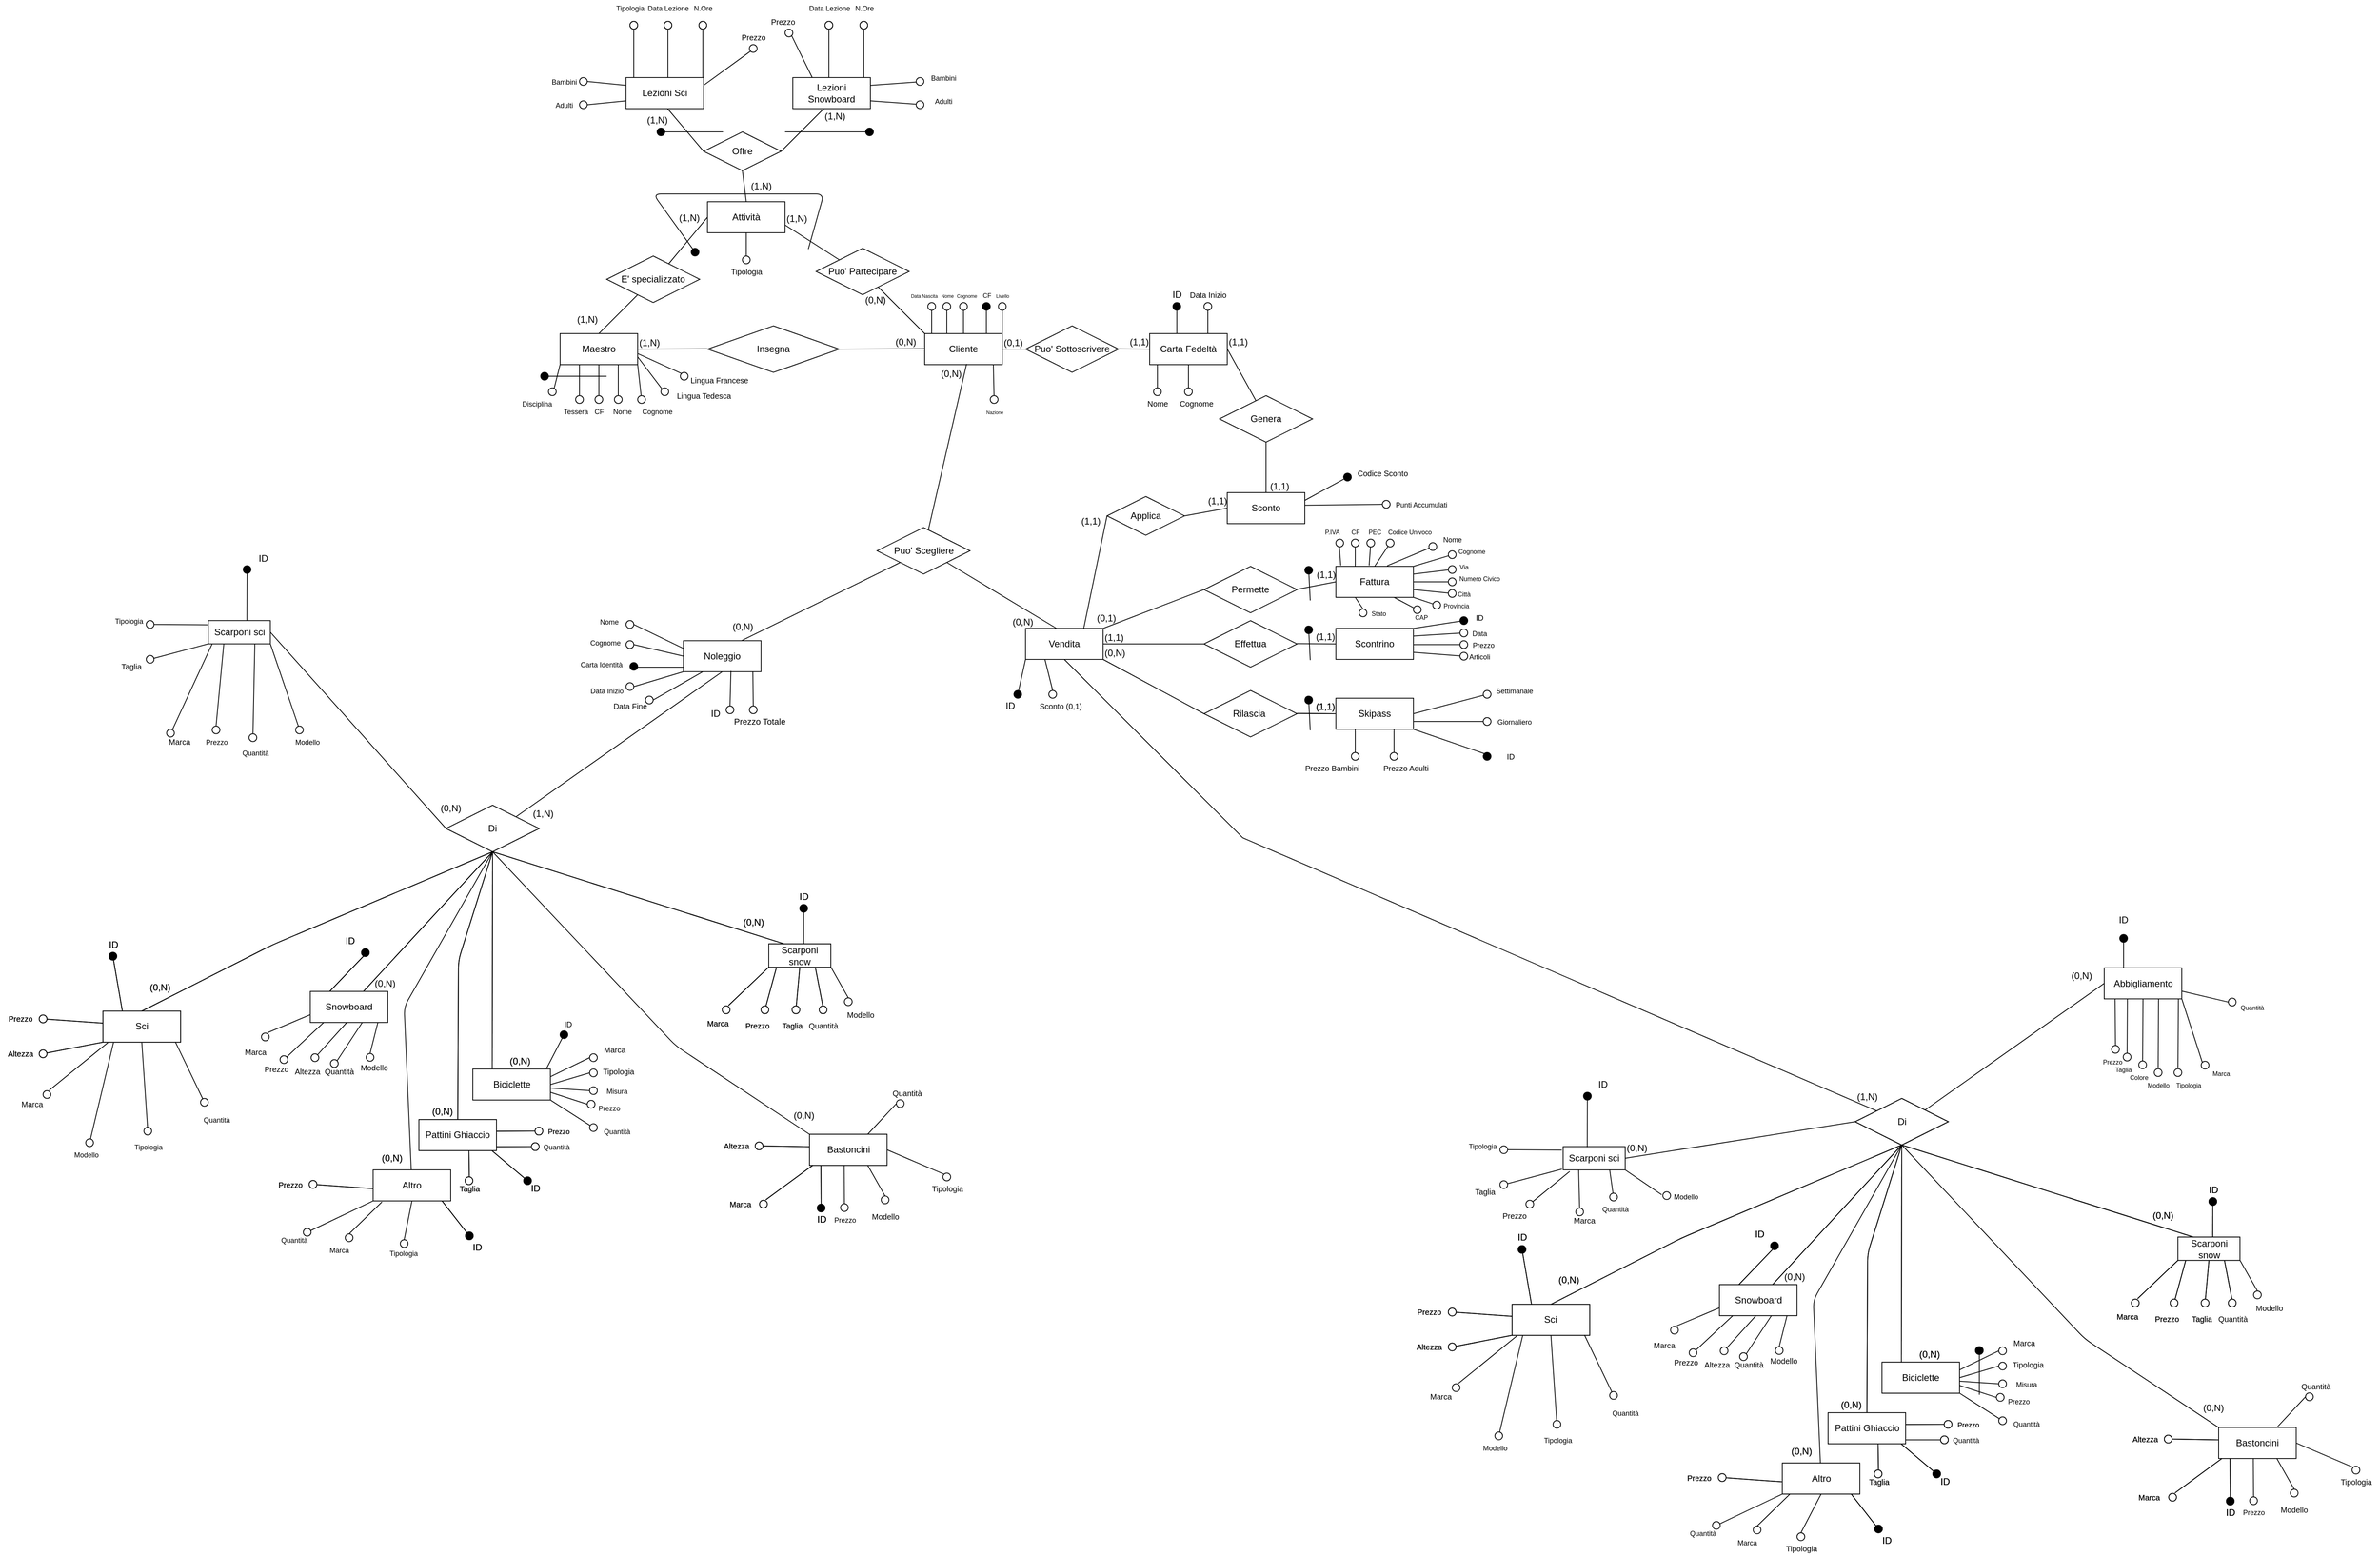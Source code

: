 <mxfile version="13.9.9" type="device"><diagram id="wf9xcVux73FIRyJsLam2" name="Pagina-1"><mxGraphModel dx="2845" dy="1776" grid="1" gridSize="10" guides="1" tooltips="1" connect="1" arrows="1" fold="1" page="1" pageScale="1" pageWidth="827" pageHeight="1169" math="0" shadow="0"><root><mxCell id="0"/><mxCell id="1" parent="0"/><mxCell id="1IvID8F-Y9WvDcMJjTcS-2" value="Cliente" style="whiteSpace=wrap;html=1;align=center;" parent="1" vertex="1"><mxGeometry x="360" y="290" width="100" height="40" as="geometry"/></mxCell><mxCell id="1IvID8F-Y9WvDcMJjTcS-3" value="Carta Fedeltà" style="whiteSpace=wrap;html=1;align=center;" parent="1" vertex="1"><mxGeometry x="650" y="290" width="100" height="40" as="geometry"/></mxCell><mxCell id="1IvID8F-Y9WvDcMJjTcS-5" value="Puo' Sottoscrivere" style="shape=rhombus;perimeter=rhombusPerimeter;whiteSpace=wrap;html=1;align=center;" parent="1" vertex="1"><mxGeometry x="490" y="280" width="120" height="60" as="geometry"/></mxCell><mxCell id="1IvID8F-Y9WvDcMJjTcS-7" value="" style="endArrow=none;html=1;rounded=0;entryX=0;entryY=0.5;entryDx=0;entryDy=0;" parent="1" target="1IvID8F-Y9WvDcMJjTcS-5" edge="1"><mxGeometry relative="1" as="geometry"><mxPoint x="460" y="310" as="sourcePoint"/><mxPoint x="620" y="310" as="targetPoint"/></mxGeometry></mxCell><mxCell id="1IvID8F-Y9WvDcMJjTcS-8" value="(0,1)" style="resizable=0;html=1;align=left;verticalAlign=bottom;" parent="1IvID8F-Y9WvDcMJjTcS-7" connectable="0" vertex="1"><mxGeometry x="-1" relative="1" as="geometry"/></mxCell><mxCell id="1IvID8F-Y9WvDcMJjTcS-10" value="" style="endArrow=none;html=1;rounded=0;entryX=0;entryY=0.5;entryDx=0;entryDy=0;" parent="1" target="1IvID8F-Y9WvDcMJjTcS-3" edge="1"><mxGeometry relative="1" as="geometry"><mxPoint x="610" y="309.71" as="sourcePoint"/><mxPoint x="640" y="309.71" as="targetPoint"/></mxGeometry></mxCell><mxCell id="1IvID8F-Y9WvDcMJjTcS-12" value="(1,1)" style="resizable=0;html=1;align=right;verticalAlign=bottom;" parent="1IvID8F-Y9WvDcMJjTcS-10" connectable="0" vertex="1"><mxGeometry x="1" relative="1" as="geometry"/></mxCell><mxCell id="1IvID8F-Y9WvDcMJjTcS-13" value="" style="endArrow=none;html=1;rounded=0;" parent="1" target="1IvID8F-Y9WvDcMJjTcS-16" edge="1"><mxGeometry relative="1" as="geometry"><mxPoint x="750" y="309.71" as="sourcePoint"/><mxPoint x="790" y="310" as="targetPoint"/></mxGeometry></mxCell><mxCell id="1IvID8F-Y9WvDcMJjTcS-14" value="(1,1)" style="resizable=0;html=1;align=left;verticalAlign=bottom;" parent="1IvID8F-Y9WvDcMJjTcS-13" connectable="0" vertex="1"><mxGeometry x="-1" relative="1" as="geometry"/></mxCell><mxCell id="1IvID8F-Y9WvDcMJjTcS-16" value="Genera" style="shape=rhombus;perimeter=rhombusPerimeter;whiteSpace=wrap;html=1;align=center;" parent="1" vertex="1"><mxGeometry x="740" y="370" width="120" height="60" as="geometry"/></mxCell><mxCell id="1IvID8F-Y9WvDcMJjTcS-17" value="" style="endArrow=none;html=1;rounded=0;exitX=0.5;exitY=1;exitDx=0;exitDy=0;entryX=0.5;entryY=0;entryDx=0;entryDy=0;" parent="1" source="1IvID8F-Y9WvDcMJjTcS-16" target="1IvID8F-Y9WvDcMJjTcS-20" edge="1"><mxGeometry relative="1" as="geometry"><mxPoint x="930" y="309.71" as="sourcePoint"/><mxPoint x="980" y="310" as="targetPoint"/></mxGeometry></mxCell><mxCell id="1IvID8F-Y9WvDcMJjTcS-19" value="(1,1)" style="resizable=0;html=1;align=right;verticalAlign=bottom;" parent="1IvID8F-Y9WvDcMJjTcS-17" connectable="0" vertex="1"><mxGeometry x="1" relative="1" as="geometry"><mxPoint x="30" y="0.17" as="offset"/></mxGeometry></mxCell><mxCell id="1IvID8F-Y9WvDcMJjTcS-20" value="Sconto" style="whiteSpace=wrap;html=1;align=center;" parent="1" vertex="1"><mxGeometry x="750" y="495" width="100" height="40" as="geometry"/></mxCell><mxCell id="1IvID8F-Y9WvDcMJjTcS-21" value="" style="endArrow=none;html=1;rounded=0;" parent="1" target="1IvID8F-Y9WvDcMJjTcS-24" edge="1"><mxGeometry relative="1" as="geometry"><mxPoint x="414" y="329.17" as="sourcePoint"/><mxPoint x="414" y="390" as="targetPoint"/></mxGeometry></mxCell><mxCell id="1IvID8F-Y9WvDcMJjTcS-22" value="(0,N)" style="resizable=0;html=1;align=left;verticalAlign=bottom;" parent="1IvID8F-Y9WvDcMJjTcS-21" connectable="0" vertex="1"><mxGeometry x="-1" relative="1" as="geometry"><mxPoint x="-35" y="20.83" as="offset"/></mxGeometry></mxCell><mxCell id="1IvID8F-Y9WvDcMJjTcS-24" value="Puo' Scegliere" style="shape=rhombus;perimeter=rhombusPerimeter;whiteSpace=wrap;html=1;align=center;" parent="1" vertex="1"><mxGeometry x="298.5" y="540" width="120" height="60" as="geometry"/></mxCell><mxCell id="1IvID8F-Y9WvDcMJjTcS-34" value="" style="endArrow=none;html=1;entryX=0;entryY=1;entryDx=0;entryDy=0;exitX=0.75;exitY=0;exitDx=0;exitDy=0;" parent="1" source="1IvID8F-Y9WvDcMJjTcS-36" target="1IvID8F-Y9WvDcMJjTcS-24" edge="1"><mxGeometry width="50" height="50" relative="1" as="geometry"><mxPoint x="320" y="670" as="sourcePoint"/><mxPoint x="398.375" y="610" as="targetPoint"/></mxGeometry></mxCell><mxCell id="1IvID8F-Y9WvDcMJjTcS-35" value="" style="endArrow=none;html=1;entryX=1;entryY=1;entryDx=0;entryDy=0;" parent="1" target="1IvID8F-Y9WvDcMJjTcS-24" edge="1"><mxGeometry width="50" height="50" relative="1" as="geometry"><mxPoint x="530" y="670" as="sourcePoint"/><mxPoint x="441.625" y="610" as="targetPoint"/></mxGeometry></mxCell><mxCell id="1IvID8F-Y9WvDcMJjTcS-36" value="Noleggio" style="whiteSpace=wrap;html=1;align=center;fillColor=#FFFFFF;" parent="1" vertex="1"><mxGeometry x="49" y="685.86" width="100" height="40" as="geometry"/></mxCell><mxCell id="1IvID8F-Y9WvDcMJjTcS-37" value="Vendita" style="whiteSpace=wrap;html=1;align=center;fillColor=#FFFFFF;" parent="1" vertex="1"><mxGeometry x="490" y="670" width="100" height="40" as="geometry"/></mxCell><mxCell id="1IvID8F-Y9WvDcMJjTcS-38" value="Permette" style="shape=rhombus;perimeter=rhombusPerimeter;whiteSpace=wrap;html=1;align=center;fillColor=#FFFFFF;" parent="1" vertex="1"><mxGeometry x="720" y="590" width="120" height="60" as="geometry"/></mxCell><mxCell id="1IvID8F-Y9WvDcMJjTcS-39" value="Effettua" style="shape=rhombus;perimeter=rhombusPerimeter;whiteSpace=wrap;html=1;align=center;fillColor=#FFFFFF;" parent="1" vertex="1"><mxGeometry x="720" y="660" width="120" height="60" as="geometry"/></mxCell><mxCell id="1IvID8F-Y9WvDcMJjTcS-40" value="Rilascia&amp;nbsp;" style="shape=rhombus;perimeter=rhombusPerimeter;whiteSpace=wrap;html=1;align=center;fillColor=#FFFFFF;" parent="1" vertex="1"><mxGeometry x="720" y="750" width="120" height="60" as="geometry"/></mxCell><mxCell id="1IvID8F-Y9WvDcMJjTcS-41" value="" style="endArrow=none;html=1;rounded=0;entryX=0;entryY=0.5;entryDx=0;entryDy=0;exitX=1;exitY=0;exitDx=0;exitDy=0;" parent="1" source="1IvID8F-Y9WvDcMJjTcS-37" target="1IvID8F-Y9WvDcMJjTcS-38" edge="1"><mxGeometry relative="1" as="geometry"><mxPoint x="590" y="690" as="sourcePoint"/><mxPoint x="750" y="690" as="targetPoint"/></mxGeometry></mxCell><mxCell id="1IvID8F-Y9WvDcMJjTcS-42" value="(0,1)" style="resizable=0;html=1;align=left;verticalAlign=bottom;" parent="1IvID8F-Y9WvDcMJjTcS-41" connectable="0" vertex="1"><mxGeometry x="-1" relative="1" as="geometry"><mxPoint x="-10" y="-5" as="offset"/></mxGeometry></mxCell><mxCell id="1IvID8F-Y9WvDcMJjTcS-44" value="" style="endArrow=none;html=1;rounded=0;entryX=0;entryY=0.5;entryDx=0;entryDy=0;exitX=1;exitY=0.5;exitDx=0;exitDy=0;" parent="1" source="1IvID8F-Y9WvDcMJjTcS-37" target="1IvID8F-Y9WvDcMJjTcS-39" edge="1"><mxGeometry relative="1" as="geometry"><mxPoint x="590" y="700" as="sourcePoint"/><mxPoint x="750" y="700" as="targetPoint"/><Array as="points"><mxPoint x="650" y="690"/></Array></mxGeometry></mxCell><mxCell id="1IvID8F-Y9WvDcMJjTcS-45" value="(1,1)" style="resizable=0;html=1;align=left;verticalAlign=bottom;" parent="1IvID8F-Y9WvDcMJjTcS-44" connectable="0" vertex="1"><mxGeometry x="-1" relative="1" as="geometry"/></mxCell><mxCell id="1IvID8F-Y9WvDcMJjTcS-47" value="" style="endArrow=none;html=1;rounded=0;entryX=0;entryY=0.5;entryDx=0;entryDy=0;" parent="1" target="1IvID8F-Y9WvDcMJjTcS-40" edge="1"><mxGeometry relative="1" as="geometry"><mxPoint x="590" y="710" as="sourcePoint"/><mxPoint x="750" y="710" as="targetPoint"/></mxGeometry></mxCell><mxCell id="1IvID8F-Y9WvDcMJjTcS-48" value="(0,N)" style="resizable=0;html=1;align=left;verticalAlign=bottom;" parent="1IvID8F-Y9WvDcMJjTcS-47" connectable="0" vertex="1"><mxGeometry x="-1" relative="1" as="geometry"/></mxCell><mxCell id="1IvID8F-Y9WvDcMJjTcS-50" value="" style="endArrow=none;html=1;rounded=0;entryX=0;entryY=0.5;entryDx=0;entryDy=0;" parent="1" target="1IvID8F-Y9WvDcMJjTcS-59" edge="1"><mxGeometry relative="1" as="geometry"><mxPoint x="840" y="619.58" as="sourcePoint"/><mxPoint x="900" y="620" as="targetPoint"/></mxGeometry></mxCell><mxCell id="1IvID8F-Y9WvDcMJjTcS-52" value="(1,1)" style="resizable=0;html=1;align=right;verticalAlign=bottom;" parent="1IvID8F-Y9WvDcMJjTcS-50" connectable="0" vertex="1"><mxGeometry x="1" relative="1" as="geometry"/></mxCell><mxCell id="1IvID8F-Y9WvDcMJjTcS-53" value="" style="endArrow=none;html=1;rounded=0;" parent="1" edge="1"><mxGeometry relative="1" as="geometry"><mxPoint x="840" y="689.58" as="sourcePoint"/><mxPoint x="890" y="690" as="targetPoint"/></mxGeometry></mxCell><mxCell id="1IvID8F-Y9WvDcMJjTcS-55" value="(1,1)" style="resizable=0;html=1;align=right;verticalAlign=bottom;" parent="1IvID8F-Y9WvDcMJjTcS-53" connectable="0" vertex="1"><mxGeometry x="1" relative="1" as="geometry"/></mxCell><mxCell id="1IvID8F-Y9WvDcMJjTcS-56" value="" style="endArrow=none;html=1;rounded=0;" parent="1" edge="1"><mxGeometry relative="1" as="geometry"><mxPoint x="840" y="779.58" as="sourcePoint"/><mxPoint x="890" y="780" as="targetPoint"/></mxGeometry></mxCell><mxCell id="1IvID8F-Y9WvDcMJjTcS-57" value="" style="resizable=0;html=1;align=left;verticalAlign=bottom;" parent="1IvID8F-Y9WvDcMJjTcS-56" connectable="0" vertex="1"><mxGeometry x="-1" relative="1" as="geometry"><mxPoint x="-491" y="127.98" as="offset"/></mxGeometry></mxCell><mxCell id="1IvID8F-Y9WvDcMJjTcS-58" value="(1,1)" style="resizable=0;html=1;align=right;verticalAlign=bottom;" parent="1IvID8F-Y9WvDcMJjTcS-56" connectable="0" vertex="1"><mxGeometry x="1" relative="1" as="geometry"/></mxCell><mxCell id="1IvID8F-Y9WvDcMJjTcS-59" value="Fattura" style="whiteSpace=wrap;html=1;align=center;fillColor=#FFFFFF;" parent="1" vertex="1"><mxGeometry x="890" y="590" width="100" height="40" as="geometry"/></mxCell><mxCell id="1IvID8F-Y9WvDcMJjTcS-60" value="Scontrino" style="whiteSpace=wrap;html=1;align=center;fillColor=#FFFFFF;" parent="1" vertex="1"><mxGeometry x="890" y="670" width="100" height="40" as="geometry"/></mxCell><mxCell id="1IvID8F-Y9WvDcMJjTcS-61" value="Skipass" style="whiteSpace=wrap;html=1;align=center;fillColor=#FFFFFF;" parent="1" vertex="1"><mxGeometry x="890" y="760" width="100" height="40" as="geometry"/></mxCell><mxCell id="1IvID8F-Y9WvDcMJjTcS-62" value="Applica" style="shape=rhombus;perimeter=rhombusPerimeter;whiteSpace=wrap;html=1;align=center;fillColor=#FFFFFF;" parent="1" vertex="1"><mxGeometry x="595" y="500" width="100" height="50" as="geometry"/></mxCell><mxCell id="1IvID8F-Y9WvDcMJjTcS-63" value="" style="endArrow=none;html=1;rounded=0;entryX=0;entryY=0.5;entryDx=0;entryDy=0;exitX=0.75;exitY=0;exitDx=0;exitDy=0;" parent="1" source="1IvID8F-Y9WvDcMJjTcS-37" target="1IvID8F-Y9WvDcMJjTcS-62" edge="1"><mxGeometry relative="1" as="geometry"><mxPoint x="500" y="530" as="sourcePoint"/><mxPoint x="624" y="529.58" as="targetPoint"/></mxGeometry></mxCell><mxCell id="1IvID8F-Y9WvDcMJjTcS-64" value="(1,1)" style="resizable=0;html=1;align=left;verticalAlign=bottom;" parent="1IvID8F-Y9WvDcMJjTcS-63" connectable="0" vertex="1"><mxGeometry x="-1" relative="1" as="geometry"><mxPoint x="-5" y="-130" as="offset"/></mxGeometry></mxCell><mxCell id="1IvID8F-Y9WvDcMJjTcS-66" value="" style="endArrow=none;html=1;rounded=0;entryX=0;entryY=0.5;entryDx=0;entryDy=0;exitX=1;exitY=0.5;exitDx=0;exitDy=0;" parent="1" source="1IvID8F-Y9WvDcMJjTcS-62" target="1IvID8F-Y9WvDcMJjTcS-20" edge="1"><mxGeometry relative="1" as="geometry"><mxPoint x="610" y="514.58" as="sourcePoint"/><mxPoint x="656" y="500" as="targetPoint"/></mxGeometry></mxCell><mxCell id="1IvID8F-Y9WvDcMJjTcS-68" value="(1,1)" style="resizable=0;html=1;align=right;verticalAlign=bottom;" parent="1IvID8F-Y9WvDcMJjTcS-66" connectable="0" vertex="1"><mxGeometry x="1" relative="1" as="geometry"/></mxCell><mxCell id="1IvID8F-Y9WvDcMJjTcS-69" value="Di" style="shape=rhombus;perimeter=rhombusPerimeter;whiteSpace=wrap;html=1;align=center;fillColor=#FFFFFF;" parent="1" vertex="1"><mxGeometry x="-257" y="897.98" width="120" height="60" as="geometry"/></mxCell><mxCell id="1IvID8F-Y9WvDcMJjTcS-74" value="" style="endArrow=none;html=1;rounded=0;entryX=0.5;entryY=1;entryDx=0;entryDy=0;exitX=1;exitY=0;exitDx=0;exitDy=0;" parent="1" source="-4utleuvNuMfhvV20Cg4-164" target="1IvID8F-Y9WvDcMJjTcS-36" edge="1"><mxGeometry relative="1" as="geometry"><mxPoint x="330" y="740" as="sourcePoint"/><mxPoint x="260" y="690" as="targetPoint"/></mxGeometry></mxCell><mxCell id="1IvID8F-Y9WvDcMJjTcS-80" value="" style="endArrow=none;html=1;rounded=0;exitX=0.5;exitY=1;exitDx=0;exitDy=0;" parent="1" source="1IvID8F-Y9WvDcMJjTcS-37" target="-4utleuvNuMfhvV20Cg4-1272" edge="1"><mxGeometry relative="1" as="geometry"><mxPoint x="-50" y="750" as="sourcePoint"/><mxPoint x="1484" y="1167.98" as="targetPoint"/><Array as="points"><mxPoint x="770" y="940"/></Array></mxGeometry></mxCell><mxCell id="1IvID8F-Y9WvDcMJjTcS-81" value="(1,N)" style="resizable=0;html=1;align=left;verticalAlign=bottom;" parent="1IvID8F-Y9WvDcMJjTcS-80" connectable="0" vertex="1"><mxGeometry x="-1" relative="1" as="geometry"><mxPoint x="-687" y="207.98" as="offset"/></mxGeometry></mxCell><mxCell id="1IvID8F-Y9WvDcMJjTcS-91" value="Snowboard" style="whiteSpace=wrap;html=1;align=center;fillColor=#FFFFFF;" parent="1" vertex="1"><mxGeometry x="-432" y="1137.98" width="100" height="40" as="geometry"/></mxCell><mxCell id="1IvID8F-Y9WvDcMJjTcS-92" value="Sci" style="whiteSpace=wrap;html=1;align=center;fillColor=#FFFFFF;" parent="1" vertex="1"><mxGeometry x="-699.25" y="1163.38" width="100" height="40" as="geometry"/></mxCell><mxCell id="1IvID8F-Y9WvDcMJjTcS-96" value="" style="endArrow=none;html=1;entryX=0.5;entryY=1;entryDx=0;entryDy=0;" parent="1" source="1IvID8F-Y9WvDcMJjTcS-91" target="1IvID8F-Y9WvDcMJjTcS-69" edge="1"><mxGeometry width="50" height="50" relative="1" as="geometry"><mxPoint x="-941" y="1217.98" as="sourcePoint"/><mxPoint x="-721" y="1037.98" as="targetPoint"/></mxGeometry></mxCell><mxCell id="1IvID8F-Y9WvDcMJjTcS-98" value="" style="endArrow=none;html=1;exitX=0.5;exitY=0;exitDx=0;exitDy=0;entryX=0.5;entryY=1;entryDx=0;entryDy=0;" parent="1" source="1IvID8F-Y9WvDcMJjTcS-92" target="1IvID8F-Y9WvDcMJjTcS-69" edge="1"><mxGeometry width="50" height="50" relative="1" as="geometry"><mxPoint x="-651.5" y="1148.38" as="sourcePoint"/><mxPoint x="-642.625" y="1112.18" as="targetPoint"/><Array as="points"><mxPoint x="-481" y="1077.98"/></Array></mxGeometry></mxCell><mxCell id="1IvID8F-Y9WvDcMJjTcS-100" value="Attività" style="whiteSpace=wrap;html=1;align=center;fillColor=#FFFFFF;" parent="1" vertex="1"><mxGeometry x="80" y="120" width="100" height="40" as="geometry"/></mxCell><mxCell id="1IvID8F-Y9WvDcMJjTcS-101" value="Puo' Partecipare" style="shape=rhombus;perimeter=rhombusPerimeter;whiteSpace=wrap;html=1;align=center;fillColor=#FFFFFF;" parent="1" vertex="1"><mxGeometry x="220" y="180" width="120" height="60" as="geometry"/></mxCell><mxCell id="1IvID8F-Y9WvDcMJjTcS-102" value="" style="endArrow=none;html=1;rounded=0;entryX=0;entryY=0;entryDx=0;entryDy=0;" parent="1" source="1IvID8F-Y9WvDcMJjTcS-101" target="1IvID8F-Y9WvDcMJjTcS-2" edge="1"><mxGeometry relative="1" as="geometry"><mxPoint x="314" y="230" as="sourcePoint"/><mxPoint x="474" y="230" as="targetPoint"/></mxGeometry></mxCell><mxCell id="1IvID8F-Y9WvDcMJjTcS-104" value="(0,N)" style="resizable=0;html=1;align=right;verticalAlign=bottom;" parent="1IvID8F-Y9WvDcMJjTcS-102" connectable="0" vertex="1"><mxGeometry x="1" relative="1" as="geometry"><mxPoint x="-50.1" y="-35.1" as="offset"/></mxGeometry></mxCell><mxCell id="1IvID8F-Y9WvDcMJjTcS-105" value="" style="endArrow=none;html=1;rounded=0;entryX=0;entryY=0;entryDx=0;entryDy=0;" parent="1" target="1IvID8F-Y9WvDcMJjTcS-101" edge="1"><mxGeometry relative="1" as="geometry"><mxPoint x="180" y="150" as="sourcePoint"/><mxPoint x="340" y="150" as="targetPoint"/></mxGeometry></mxCell><mxCell id="1IvID8F-Y9WvDcMJjTcS-106" value="(1,N)" style="resizable=0;html=1;align=left;verticalAlign=bottom;" parent="1IvID8F-Y9WvDcMJjTcS-105" connectable="0" vertex="1"><mxGeometry x="-1" relative="1" as="geometry"/></mxCell><mxCell id="1IvID8F-Y9WvDcMJjTcS-114" value="" style="endArrow=none;html=1;rounded=0;exitX=1;exitY=0.5;exitDx=0;exitDy=0;" parent="1" source="1IvID8F-Y9WvDcMJjTcS-117" edge="1"><mxGeometry relative="1" as="geometry"><mxPoint x="200" y="309.5" as="sourcePoint"/><mxPoint x="360" y="309.5" as="targetPoint"/></mxGeometry></mxCell><mxCell id="1IvID8F-Y9WvDcMJjTcS-116" value="(0,N)" style="resizable=0;html=1;align=right;verticalAlign=bottom;" parent="1IvID8F-Y9WvDcMJjTcS-114" connectable="0" vertex="1"><mxGeometry x="1" relative="1" as="geometry"><mxPoint x="-10" as="offset"/></mxGeometry></mxCell><mxCell id="1IvID8F-Y9WvDcMJjTcS-117" value="Insegna" style="shape=rhombus;perimeter=rhombusPerimeter;whiteSpace=wrap;html=1;align=center;fillColor=#FFFFFF;" parent="1" vertex="1"><mxGeometry x="80" y="280" width="170" height="60" as="geometry"/></mxCell><mxCell id="1IvID8F-Y9WvDcMJjTcS-118" value="" style="endArrow=none;html=1;rounded=0;" parent="1" edge="1"><mxGeometry relative="1" as="geometry"><mxPoint x="-10" y="310" as="sourcePoint"/><mxPoint x="80" y="309.66" as="targetPoint"/></mxGeometry></mxCell><mxCell id="1IvID8F-Y9WvDcMJjTcS-119" value="(1,N)" style="resizable=0;html=1;align=left;verticalAlign=bottom;" parent="1IvID8F-Y9WvDcMJjTcS-118" connectable="0" vertex="1"><mxGeometry x="-1" relative="1" as="geometry"/></mxCell><mxCell id="1IvID8F-Y9WvDcMJjTcS-121" value="Maestro" style="whiteSpace=wrap;html=1;align=center;fillColor=#FFFFFF;" parent="1" vertex="1"><mxGeometry x="-110" y="290" width="100" height="40" as="geometry"/></mxCell><mxCell id="1IvID8F-Y9WvDcMJjTcS-122" value="" style="endArrow=none;html=1;rounded=0;exitX=0.5;exitY=0;exitDx=0;exitDy=0;" parent="1" source="1IvID8F-Y9WvDcMJjTcS-121" target="1IvID8F-Y9WvDcMJjTcS-125" edge="1"><mxGeometry relative="1" as="geometry"><mxPoint x="20" y="250" as="sourcePoint"/><mxPoint y="230" as="targetPoint"/></mxGeometry></mxCell><mxCell id="1IvID8F-Y9WvDcMJjTcS-123" value="(1,N)" style="resizable=0;html=1;align=left;verticalAlign=bottom;" parent="1IvID8F-Y9WvDcMJjTcS-122" connectable="0" vertex="1"><mxGeometry x="-1" relative="1" as="geometry"><mxPoint x="-30" y="-10" as="offset"/></mxGeometry></mxCell><mxCell id="1IvID8F-Y9WvDcMJjTcS-125" value="E' specializzato" style="shape=rhombus;perimeter=rhombusPerimeter;whiteSpace=wrap;html=1;align=center;fillColor=#FFFFFF;" parent="1" vertex="1"><mxGeometry x="-50" y="190" width="120" height="60" as="geometry"/></mxCell><mxCell id="1IvID8F-Y9WvDcMJjTcS-126" value="" style="endArrow=none;html=1;rounded=0;entryX=0;entryY=0.5;entryDx=0;entryDy=0;" parent="1" target="1IvID8F-Y9WvDcMJjTcS-100" edge="1"><mxGeometry relative="1" as="geometry"><mxPoint x="30" y="200" as="sourcePoint"/><mxPoint x="190" y="200" as="targetPoint"/></mxGeometry></mxCell><mxCell id="1IvID8F-Y9WvDcMJjTcS-128" value="(1,N)" style="resizable=0;html=1;align=right;verticalAlign=bottom;" parent="1IvID8F-Y9WvDcMJjTcS-126" connectable="0" vertex="1"><mxGeometry x="1" relative="1" as="geometry"><mxPoint x="-9.89" y="9.87" as="offset"/></mxGeometry></mxCell><mxCell id="FNM6wczRLW-ejztTXHmb-5" value="" style="endArrow=none;html=1;" parent="1" target="FNM6wczRLW-ejztTXHmb-6" edge="1"><mxGeometry width="50" height="50" relative="1" as="geometry"><mxPoint x="369" y="290" as="sourcePoint"/><mxPoint x="369" y="250" as="targetPoint"/></mxGeometry></mxCell><mxCell id="FNM6wczRLW-ejztTXHmb-6" value="" style="ellipse;whiteSpace=wrap;html=1;aspect=fixed;fillColor=#FFFFFF;" parent="1" vertex="1"><mxGeometry x="364" y="250" width="10" height="10" as="geometry"/></mxCell><mxCell id="FNM6wczRLW-ejztTXHmb-9" value="" style="endArrow=none;html=1;" parent="1" target="FNM6wczRLW-ejztTXHmb-10" edge="1"><mxGeometry width="50" height="50" relative="1" as="geometry"><mxPoint x="388.5" y="290" as="sourcePoint"/><mxPoint x="388.5" y="250" as="targetPoint"/></mxGeometry></mxCell><mxCell id="FNM6wczRLW-ejztTXHmb-10" value="" style="ellipse;whiteSpace=wrap;html=1;aspect=fixed;fillColor=#FFFFFF;" parent="1" vertex="1"><mxGeometry x="383.5" y="250" width="10" height="10" as="geometry"/></mxCell><mxCell id="FNM6wczRLW-ejztTXHmb-13" value="" style="endArrow=none;html=1;" parent="1" target="FNM6wczRLW-ejztTXHmb-14" edge="1"><mxGeometry width="50" height="50" relative="1" as="geometry"><mxPoint x="410" y="290" as="sourcePoint"/><mxPoint x="410" y="250" as="targetPoint"/></mxGeometry></mxCell><mxCell id="FNM6wczRLW-ejztTXHmb-14" value="" style="ellipse;whiteSpace=wrap;html=1;aspect=fixed;fillColor=#FFFFFF;" parent="1" vertex="1"><mxGeometry x="405" y="250" width="10" height="10" as="geometry"/></mxCell><mxCell id="FNM6wczRLW-ejztTXHmb-15" value="" style="endArrow=none;html=1;" parent="1" target="FNM6wczRLW-ejztTXHmb-16" edge="1"><mxGeometry width="50" height="50" relative="1" as="geometry"><mxPoint x="439.5" y="290" as="sourcePoint"/><mxPoint x="439.5" y="250" as="targetPoint"/></mxGeometry></mxCell><mxCell id="FNM6wczRLW-ejztTXHmb-16" value="" style="ellipse;whiteSpace=wrap;html=1;aspect=fixed;fillColor=#000000;" parent="1" vertex="1"><mxGeometry x="434.5" y="250" width="10" height="10" as="geometry"/></mxCell><mxCell id="FNM6wczRLW-ejztTXHmb-17" value="&lt;font style=&quot;font-size: 6px&quot;&gt;Nome&lt;/font&gt;" style="text;html=1;align=center;verticalAlign=middle;resizable=0;points=[];autosize=1;" parent="1" vertex="1"><mxGeometry x="373.5" y="230" width="30" height="20" as="geometry"/></mxCell><mxCell id="FNM6wczRLW-ejztTXHmb-18" value="&lt;font style=&quot;font-size: 6px&quot;&gt;Cognome&lt;/font&gt;" style="text;html=1;align=center;verticalAlign=middle;resizable=0;points=[];autosize=1;" parent="1" vertex="1"><mxGeometry x="394" y="230" width="40" height="20" as="geometry"/></mxCell><mxCell id="FNM6wczRLW-ejztTXHmb-20" value="&lt;span style=&quot;font-size: 6px&quot;&gt;Data Nascita&lt;/span&gt;" style="text;html=1;align=center;verticalAlign=middle;resizable=0;points=[];autosize=1;" parent="1" vertex="1"><mxGeometry x="333.5" y="230" width="50" height="20" as="geometry"/></mxCell><mxCell id="FNM6wczRLW-ejztTXHmb-21" value="&lt;font style=&quot;font-size: 8px&quot;&gt;CF&lt;/font&gt;" style="text;html=1;align=center;verticalAlign=middle;resizable=0;points=[];autosize=1;" parent="1" vertex="1"><mxGeometry x="425" y="230" width="30" height="20" as="geometry"/></mxCell><mxCell id="FNM6wczRLW-ejztTXHmb-24" value="" style="endArrow=none;html=1;" parent="1" target="FNM6wczRLW-ejztTXHmb-25" edge="1"><mxGeometry width="50" height="50" relative="1" as="geometry"><mxPoint x="460" y="290" as="sourcePoint"/><mxPoint x="460" y="250" as="targetPoint"/></mxGeometry></mxCell><mxCell id="FNM6wczRLW-ejztTXHmb-25" value="" style="ellipse;whiteSpace=wrap;html=1;aspect=fixed;fillColor=#FFFFFF;" parent="1" vertex="1"><mxGeometry x="455" y="250" width="10" height="10" as="geometry"/></mxCell><mxCell id="FNM6wczRLW-ejztTXHmb-26" value="&lt;font style=&quot;font-size: 6px&quot;&gt;Livello&lt;/font&gt;" style="text;html=1;align=center;verticalAlign=middle;resizable=0;points=[];autosize=1;" parent="1" vertex="1"><mxGeometry x="445" y="230" width="30" height="20" as="geometry"/></mxCell><mxCell id="FNM6wczRLW-ejztTXHmb-29" value="&lt;font style=&quot;font-size: 6px&quot;&gt;Nazione&lt;/font&gt;" style="text;html=1;align=center;verticalAlign=middle;resizable=0;points=[];autosize=1;" parent="1" vertex="1"><mxGeometry x="430" y="380" width="40" height="20" as="geometry"/></mxCell><mxCell id="FNM6wczRLW-ejztTXHmb-30" value="" style="endArrow=none;html=1;" parent="1" target="FNM6wczRLW-ejztTXHmb-31" edge="1"><mxGeometry width="50" height="50" relative="1" as="geometry"><mxPoint x="448.5" y="330" as="sourcePoint"/><mxPoint x="449.5" y="370" as="targetPoint"/></mxGeometry></mxCell><mxCell id="FNM6wczRLW-ejztTXHmb-31" value="" style="ellipse;whiteSpace=wrap;html=1;aspect=fixed;fillColor=#FFFFFF;" parent="1" vertex="1"><mxGeometry x="444.5" y="370" width="10" height="10" as="geometry"/></mxCell><mxCell id="FNM6wczRLW-ejztTXHmb-79" value="" style="endArrow=none;html=1;exitX=0.5;exitY=1;exitDx=0;exitDy=0;" parent="1" source="-4utleuvNuMfhvV20Cg4-166" target="FNM6wczRLW-ejztTXHmb-80" edge="1"><mxGeometry width="50" height="50" relative="1" as="geometry"><mxPoint x="-686.5" y="1290.88" as="sourcePoint"/><mxPoint x="-686.5" y="1250.88" as="targetPoint"/></mxGeometry></mxCell><mxCell id="FNM6wczRLW-ejztTXHmb-80" value="" style="ellipse;whiteSpace=wrap;html=1;aspect=fixed;fillColor=#FFFFFF;" parent="1" vertex="1"><mxGeometry x="-646.5" y="1313.06" width="10" height="10" as="geometry"/></mxCell><mxCell id="FNM6wczRLW-ejztTXHmb-81" value="&lt;font style=&quot;font-size: 9px&quot;&gt;Tipologia&lt;/font&gt;" style="text;html=1;align=center;verticalAlign=middle;resizable=0;points=[];autosize=1;" parent="1" vertex="1"><mxGeometry x="-666" y="1328.14" width="50" height="20" as="geometry"/></mxCell><mxCell id="FNM6wczRLW-ejztTXHmb-94" value="" style="endArrow=none;html=1;exitX=0.048;exitY=0.02;exitDx=0;exitDy=0;exitPerimeter=0;" parent="1" target="FNM6wczRLW-ejztTXHmb-95" edge="1"><mxGeometry width="50" height="50" relative="1" as="geometry"><mxPoint x="203.8" y="1096.68" as="sourcePoint"/><mxPoint x="204" y="1095.88" as="targetPoint"/></mxGeometry></mxCell><mxCell id="FNM6wczRLW-ejztTXHmb-95" value="" style="ellipse;whiteSpace=wrap;html=1;aspect=fixed;fillColor=#000000;" parent="1" vertex="1"><mxGeometry x="199" y="1025.88" width="10" height="10" as="geometry"/></mxCell><mxCell id="FNM6wczRLW-ejztTXHmb-96" value="ID" style="text;html=1;align=center;verticalAlign=middle;resizable=0;points=[];autosize=1;" parent="1" vertex="1"><mxGeometry x="189" y="1005.88" width="30" height="20" as="geometry"/></mxCell><mxCell id="FNM6wczRLW-ejztTXHmb-97" value="" style="endArrow=none;html=1;exitX=0.25;exitY=0;exitDx=0;exitDy=0;" parent="1" source="1IvID8F-Y9WvDcMJjTcS-92" target="FNM6wczRLW-ejztTXHmb-98" edge="1"><mxGeometry width="50" height="50" relative="1" as="geometry"><mxPoint x="-686.7" y="1158.38" as="sourcePoint"/><mxPoint x="-686.5" y="1157.58" as="targetPoint"/></mxGeometry></mxCell><mxCell id="FNM6wczRLW-ejztTXHmb-98" value="" style="ellipse;whiteSpace=wrap;html=1;aspect=fixed;fillColor=#000000;" parent="1" vertex="1"><mxGeometry x="-691.5" y="1087.58" width="10" height="10" as="geometry"/></mxCell><mxCell id="FNM6wczRLW-ejztTXHmb-99" value="ID" style="text;html=1;align=center;verticalAlign=middle;resizable=0;points=[];autosize=1;" parent="1" vertex="1"><mxGeometry x="-701.5" y="1067.58" width="30" height="20" as="geometry"/></mxCell><mxCell id="FNM6wczRLW-ejztTXHmb-102" value="" style="endArrow=none;html=1;exitX=-0.002;exitY=0.386;exitDx=0;exitDy=0;exitPerimeter=0;" parent="1" source="1IvID8F-Y9WvDcMJjTcS-92" target="FNM6wczRLW-ejztTXHmb-103" edge="1"><mxGeometry width="50" height="50" relative="1" as="geometry"><mxPoint x="-696.5" y="1190.88" as="sourcePoint"/><mxPoint x="-696.5" y="1150.88" as="targetPoint"/></mxGeometry></mxCell><mxCell id="FNM6wczRLW-ejztTXHmb-103" value="" style="ellipse;whiteSpace=wrap;html=1;aspect=fixed;fillColor=#FFFFFF;" parent="1" vertex="1"><mxGeometry x="-781.5" y="1168.38" width="10" height="10" as="geometry"/></mxCell><mxCell id="FNM6wczRLW-ejztTXHmb-104" value="&lt;font style=&quot;font-size: 10px&quot;&gt;Prezzo&lt;/font&gt;" style="text;html=1;align=center;verticalAlign=middle;resizable=0;points=[];autosize=1;" parent="1" vertex="1"><mxGeometry x="-831.5" y="1163.38" width="50" height="20" as="geometry"/></mxCell><mxCell id="FNM6wczRLW-ejztTXHmb-108" value="" style="endArrow=none;html=1;exitX=0;exitY=1;exitDx=0;exitDy=0;" parent="1" source="1IvID8F-Y9WvDcMJjTcS-92" target="FNM6wczRLW-ejztTXHmb-109" edge="1"><mxGeometry width="50" height="50" relative="1" as="geometry"><mxPoint x="-701.7" y="1218.82" as="sourcePoint"/><mxPoint x="-696.5" y="1195.88" as="targetPoint"/></mxGeometry></mxCell><mxCell id="FNM6wczRLW-ejztTXHmb-109" value="" style="ellipse;whiteSpace=wrap;html=1;aspect=fixed;fillColor=#FFFFFF;" parent="1" vertex="1"><mxGeometry x="-781.5" y="1213.38" width="10" height="10" as="geometry"/></mxCell><mxCell id="FNM6wczRLW-ejztTXHmb-110" value="&lt;font style=&quot;font-size: 10px&quot;&gt;Altezza&lt;/font&gt;" style="text;html=1;align=center;verticalAlign=middle;resizable=0;points=[];autosize=1;" parent="1" vertex="1"><mxGeometry x="-831.5" y="1208.38" width="50" height="20" as="geometry"/></mxCell><mxCell id="FNM6wczRLW-ejztTXHmb-125" value="Scarponi snow" style="whiteSpace=wrap;html=1;align=center;strokeColor=#000000;fillColor=#FFFFFF;" parent="1" vertex="1"><mxGeometry x="159" y="1076.68" width="80" height="30" as="geometry"/></mxCell><mxCell id="FNM6wczRLW-ejztTXHmb-128" value="ID" style="text;html=1;align=center;verticalAlign=middle;resizable=0;points=[];autosize=1;" parent="1" vertex="1"><mxGeometry x="-396" y="1062.98" width="30" height="20" as="geometry"/></mxCell><mxCell id="FNM6wczRLW-ejztTXHmb-156" value="Bastoncini" style="whiteSpace=wrap;html=1;align=center;strokeColor=#000000;fillColor=#FFFFFF;" parent="1" vertex="1"><mxGeometry x="211.5" y="1322.12" width="100" height="40" as="geometry"/></mxCell><mxCell id="FNM6wczRLW-ejztTXHmb-173" value="" style="endArrow=none;html=1;exitX=0.147;exitY=1.005;exitDx=0;exitDy=0;exitPerimeter=0;" parent="1" source="FNM6wczRLW-ejztTXHmb-156" target="FNM6wczRLW-ejztTXHmb-174" edge="1"><mxGeometry width="50" height="50" relative="1" as="geometry"><mxPoint x="186.5" y="1422.12" as="sourcePoint"/><mxPoint x="226.5" y="1377.12" as="targetPoint"/></mxGeometry></mxCell><mxCell id="FNM6wczRLW-ejztTXHmb-174" value="" style="ellipse;whiteSpace=wrap;html=1;aspect=fixed;fillColor=#000000;" parent="1" vertex="1"><mxGeometry x="221.5" y="1412.12" width="10" height="10" as="geometry"/></mxCell><mxCell id="FNM6wczRLW-ejztTXHmb-176" value="ID" style="text;html=1;align=center;verticalAlign=middle;resizable=0;points=[];autosize=1;" parent="1" vertex="1"><mxGeometry x="211.5" y="1422.12" width="30" height="20" as="geometry"/></mxCell><mxCell id="FNM6wczRLW-ejztTXHmb-180" value="" style="ellipse;whiteSpace=wrap;html=1;aspect=fixed;fillColor=#FFFFFF;" parent="1" vertex="1"><mxGeometry x="141.5" y="1332.12" width="10" height="10" as="geometry"/></mxCell><mxCell id="FNM6wczRLW-ejztTXHmb-181" value="&lt;font style=&quot;font-size: 10px&quot;&gt;Altezza&lt;/font&gt;" style="text;html=1;align=center;verticalAlign=middle;resizable=0;points=[];autosize=1;" parent="1" vertex="1"><mxGeometry x="91.5" y="1327.12" width="50" height="20" as="geometry"/></mxCell><mxCell id="FNM6wczRLW-ejztTXHmb-183" value="" style="endArrow=none;html=1;strokeColor=#000000;exitX=1;exitY=0.5;exitDx=0;exitDy=0;entryX=0.001;entryY=0.4;entryDx=0;entryDy=0;entryPerimeter=0;" parent="1" source="FNM6wczRLW-ejztTXHmb-180" target="FNM6wczRLW-ejztTXHmb-156" edge="1"><mxGeometry width="50" height="50" relative="1" as="geometry"><mxPoint x="186.5" y="1402.12" as="sourcePoint"/><mxPoint x="236.5" y="1352.12" as="targetPoint"/></mxGeometry></mxCell><mxCell id="bT32QDuZeNqUo1S4T6X8-1" value="" style="endArrow=none;html=1;" parent="1" target="bT32QDuZeNqUo1S4T6X8-2" edge="1"><mxGeometry width="50" height="50" relative="1" as="geometry"><mxPoint x="685" y="290" as="sourcePoint"/><mxPoint x="685" y="250" as="targetPoint"/></mxGeometry></mxCell><mxCell id="bT32QDuZeNqUo1S4T6X8-2" value="" style="ellipse;whiteSpace=wrap;html=1;aspect=fixed;fillColor=#000000;" parent="1" vertex="1"><mxGeometry x="680" y="250" width="10" height="10" as="geometry"/></mxCell><mxCell id="bT32QDuZeNqUo1S4T6X8-3" value="ID" style="text;html=1;align=center;verticalAlign=middle;resizable=0;points=[];autosize=1;" parent="1" vertex="1"><mxGeometry x="670" y="230" width="30" height="20" as="geometry"/></mxCell><mxCell id="bT32QDuZeNqUo1S4T6X8-4" value="" style="endArrow=none;html=1;" parent="1" target="bT32QDuZeNqUo1S4T6X8-5" edge="1"><mxGeometry width="50" height="50" relative="1" as="geometry"><mxPoint x="725" y="290" as="sourcePoint"/><mxPoint x="725" y="250" as="targetPoint"/></mxGeometry></mxCell><mxCell id="bT32QDuZeNqUo1S4T6X8-5" value="" style="ellipse;whiteSpace=wrap;html=1;aspect=fixed;fillColor=#FFFFFF;" parent="1" vertex="1"><mxGeometry x="720" y="250" width="10" height="10" as="geometry"/></mxCell><mxCell id="bT32QDuZeNqUo1S4T6X8-6" value="&lt;font style=&quot;font-size: 10px&quot;&gt;Data Inizio&lt;/font&gt;" style="text;html=1;align=center;verticalAlign=middle;resizable=0;points=[];autosize=1;" parent="1" vertex="1"><mxGeometry x="695" y="230" width="60" height="20" as="geometry"/></mxCell><mxCell id="bT32QDuZeNqUo1S4T6X8-9" value="" style="endArrow=none;html=1;exitX=1.002;exitY=0.406;exitDx=0;exitDy=0;exitPerimeter=0;" parent="1" source="1IvID8F-Y9WvDcMJjTcS-20" target="bT32QDuZeNqUo1S4T6X8-10" edge="1"><mxGeometry width="50" height="50" relative="1" as="geometry"><mxPoint x="905" y="552.5" as="sourcePoint"/><mxPoint x="905" y="512.5" as="targetPoint"/></mxGeometry></mxCell><mxCell id="bT32QDuZeNqUo1S4T6X8-10" value="" style="ellipse;whiteSpace=wrap;html=1;aspect=fixed;fillColor=#FFFFFF;" parent="1" vertex="1"><mxGeometry x="950" y="505" width="10" height="10" as="geometry"/></mxCell><mxCell id="bT32QDuZeNqUo1S4T6X8-16" value="&lt;span style=&quot;font-size: 9px&quot;&gt;Punti Accumulati&lt;br&gt;&lt;/span&gt;" style="text;html=1;align=center;verticalAlign=middle;resizable=0;points=[];autosize=1;" parent="1" vertex="1"><mxGeometry x="960" y="500" width="80" height="20" as="geometry"/></mxCell><mxCell id="bT32QDuZeNqUo1S4T6X8-20" value="" style="endArrow=none;html=1;exitX=0.125;exitY=1.008;exitDx=0;exitDy=0;exitPerimeter=0;" parent="1" source="FNM6wczRLW-ejztTXHmb-125" target="bT32QDuZeNqUo1S4T6X8-21" edge="1"><mxGeometry width="50" height="50" relative="1" as="geometry"><mxPoint x="128.8" y="1137.12" as="sourcePoint"/><mxPoint x="134" y="1114.18" as="targetPoint"/></mxGeometry></mxCell><mxCell id="bT32QDuZeNqUo1S4T6X8-21" value="" style="ellipse;whiteSpace=wrap;html=1;aspect=fixed;fillColor=#FFFFFF;" parent="1" vertex="1"><mxGeometry x="149" y="1156.68" width="10" height="10" as="geometry"/></mxCell><mxCell id="bT32QDuZeNqUo1S4T6X8-22" value="&lt;font style=&quot;font-size: 10px&quot;&gt;Prezzo&lt;/font&gt;" style="text;html=1;align=center;verticalAlign=middle;resizable=0;points=[];autosize=1;" parent="1" vertex="1"><mxGeometry x="119" y="1171.68" width="50" height="20" as="geometry"/></mxCell><mxCell id="bT32QDuZeNqUo1S4T6X8-23" value="" style="endArrow=none;html=1;exitX=0.5;exitY=1;exitDx=0;exitDy=0;" parent="1" source="FNM6wczRLW-ejztTXHmb-125" target="bT32QDuZeNqUo1S4T6X8-24" edge="1"><mxGeometry width="50" height="50" relative="1" as="geometry"><mxPoint x="129.0" y="1161.68" as="sourcePoint"/><mxPoint x="134" y="1159.18" as="targetPoint"/></mxGeometry></mxCell><mxCell id="bT32QDuZeNqUo1S4T6X8-24" value="" style="ellipse;whiteSpace=wrap;html=1;aspect=fixed;fillColor=#FFFFFF;" parent="1" vertex="1"><mxGeometry x="189" y="1156.68" width="10" height="10" as="geometry"/></mxCell><mxCell id="bT32QDuZeNqUo1S4T6X8-25" value="&lt;font style=&quot;font-size: 10px&quot;&gt;Taglia&lt;/font&gt;" style="text;html=1;align=center;verticalAlign=middle;resizable=0;points=[];autosize=1;" parent="1" vertex="1"><mxGeometry x="169" y="1171.68" width="40" height="20" as="geometry"/></mxCell><mxCell id="bT32QDuZeNqUo1S4T6X8-26" value="" style="ellipse;whiteSpace=wrap;html=1;aspect=fixed;fillColor=#FFFFFF;" parent="1" vertex="1"><mxGeometry x="224" y="1156.68" width="10" height="10" as="geometry"/></mxCell><mxCell id="bT32QDuZeNqUo1S4T6X8-27" value="&lt;span style=&quot;font-size: 10px&quot;&gt;Quantità&lt;/span&gt;" style="text;html=1;align=center;verticalAlign=middle;resizable=0;points=[];autosize=1;" parent="1" vertex="1"><mxGeometry x="204" y="1171.68" width="50" height="20" as="geometry"/></mxCell><mxCell id="bT32QDuZeNqUo1S4T6X8-31" value="" style="endArrow=none;html=1;exitX=0.75;exitY=1;exitDx=0;exitDy=0;" parent="1" source="FNM6wczRLW-ejztTXHmb-125" edge="1"><mxGeometry width="50" height="50" relative="1" as="geometry"><mxPoint x="269" y="1131.68" as="sourcePoint"/><mxPoint x="228.66" y="1156.68" as="targetPoint"/></mxGeometry></mxCell><mxCell id="bT32QDuZeNqUo1S4T6X8-38" value="" style="endArrow=none;html=1;exitX=0.137;exitY=0.998;exitDx=0;exitDy=0;exitPerimeter=0;entryX=0.8;entryY=-0.056;entryDx=0;entryDy=0;entryPerimeter=0;" parent="1" target="bT32QDuZeNqUo1S4T6X8-39" edge="1"><mxGeometry width="50" height="50" relative="1" as="geometry"><mxPoint x="215.87" y="1361.96" as="sourcePoint"/><mxPoint x="167.14" y="1472.04" as="targetPoint"/></mxGeometry></mxCell><mxCell id="bT32QDuZeNqUo1S4T6X8-39" value="" style="ellipse;whiteSpace=wrap;html=1;aspect=fixed;fillColor=#FFFFFF;" parent="1" vertex="1"><mxGeometry x="147.14" y="1407.12" width="10" height="10" as="geometry"/></mxCell><mxCell id="bT32QDuZeNqUo1S4T6X8-40" value="&lt;font style=&quot;font-size: 10px&quot;&gt;Marca&lt;/font&gt;" style="text;html=1;align=center;verticalAlign=middle;resizable=0;points=[];autosize=1;" parent="1" vertex="1"><mxGeometry x="101.5" y="1402.12" width="40" height="20" as="geometry"/></mxCell><mxCell id="bT32QDuZeNqUo1S4T6X8-42" value="" style="endArrow=none;html=1;exitX=0;exitY=1;exitDx=0;exitDy=0;entryX=0.8;entryY=-0.056;entryDx=0;entryDy=0;entryPerimeter=0;" parent="1" source="FNM6wczRLW-ejztTXHmb-125" target="bT32QDuZeNqUo1S4T6X8-43" edge="1"><mxGeometry width="50" height="50" relative="1" as="geometry"><mxPoint x="69.0" y="1116.68" as="sourcePoint"/><mxPoint x="20.27" y="1226.76" as="targetPoint"/></mxGeometry></mxCell><mxCell id="bT32QDuZeNqUo1S4T6X8-43" value="" style="ellipse;whiteSpace=wrap;html=1;aspect=fixed;fillColor=#FFFFFF;" parent="1" vertex="1"><mxGeometry x="99" y="1156.68" width="10" height="10" as="geometry"/></mxCell><mxCell id="bT32QDuZeNqUo1S4T6X8-44" value="&lt;font style=&quot;font-size: 10px&quot;&gt;Marca&lt;/font&gt;" style="text;html=1;align=center;verticalAlign=middle;resizable=0;points=[];autosize=1;" parent="1" vertex="1"><mxGeometry x="73" y="1168.78" width="40" height="20" as="geometry"/></mxCell><mxCell id="bT32QDuZeNqUo1S4T6X8-46" value="Altro" style="whiteSpace=wrap;html=1;align=center;" parent="1" vertex="1"><mxGeometry x="-351" y="1367.98" width="100" height="40" as="geometry"/></mxCell><mxCell id="bT32QDuZeNqUo1S4T6X8-50" value="" style="endArrow=none;html=1;exitX=0.903;exitY=0.999;exitDx=0;exitDy=0;exitPerimeter=0;" parent="1" target="bT32QDuZeNqUo1S4T6X8-51" edge="1"><mxGeometry width="50" height="50" relative="1" as="geometry"><mxPoint x="-262.2" y="1407.94" as="sourcePoint"/><mxPoint x="-227" y="1272.98" as="targetPoint"/></mxGeometry></mxCell><mxCell id="bT32QDuZeNqUo1S4T6X8-51" value="" style="ellipse;whiteSpace=wrap;html=1;aspect=fixed;fillColor=#000000;" parent="1" vertex="1"><mxGeometry x="-232" y="1447.98" width="10" height="10" as="geometry"/></mxCell><mxCell id="bT32QDuZeNqUo1S4T6X8-52" value="ID" style="text;html=1;align=center;verticalAlign=middle;resizable=0;points=[];autosize=1;" parent="1" vertex="1"><mxGeometry x="-232" y="1457.98" width="30" height="20" as="geometry"/></mxCell><mxCell id="bT32QDuZeNqUo1S4T6X8-54" value="Pattini Ghiaccio" style="whiteSpace=wrap;html=1;align=center;" parent="1" vertex="1"><mxGeometry x="-292" y="1303.14" width="100" height="40" as="geometry"/></mxCell><mxCell id="bT32QDuZeNqUo1S4T6X8-55" value="" style="endArrow=none;html=1;entryX=0.5;entryY=1;entryDx=0;entryDy=0;" parent="1" source="bT32QDuZeNqUo1S4T6X8-54" target="1IvID8F-Y9WvDcMJjTcS-69" edge="1"><mxGeometry width="50" height="50" relative="1" as="geometry"><mxPoint x="-901" y="1197.98" as="sourcePoint"/><mxPoint x="-781" y="1027.98" as="targetPoint"/><Array as="points"><mxPoint x="-241" y="1097.98"/></Array></mxGeometry></mxCell><mxCell id="bT32QDuZeNqUo1S4T6X8-56" value="" style="endArrow=none;html=1;" parent="1" edge="1"><mxGeometry width="50" height="50" relative="1" as="geometry"><mxPoint x="-227" y="1382.9" as="sourcePoint"/><mxPoint x="-227.5" y="1343.06" as="targetPoint"/></mxGeometry></mxCell><mxCell id="bT32QDuZeNqUo1S4T6X8-57" value="" style="ellipse;whiteSpace=wrap;html=1;aspect=fixed;fillColor=#FFFFFF;" parent="1" vertex="1"><mxGeometry x="-232.5" y="1376.98" width="10" height="10" as="geometry"/></mxCell><mxCell id="bT32QDuZeNqUo1S4T6X8-58" value="&lt;font style=&quot;font-size: 10px&quot;&gt;Taglia&lt;/font&gt;" style="text;html=1;align=center;verticalAlign=middle;resizable=0;points=[];autosize=1;" parent="1" vertex="1"><mxGeometry x="-247" y="1382.1" width="40" height="20" as="geometry"/></mxCell><mxCell id="bT32QDuZeNqUo1S4T6X8-59" value="" style="endArrow=none;html=1;exitX=0;exitY=0.5;exitDx=0;exitDy=0;" parent="1" source="bT32QDuZeNqUo1S4T6X8-60" edge="1"><mxGeometry width="50" height="50" relative="1" as="geometry"><mxPoint x="-167" y="1368.02" as="sourcePoint"/><mxPoint x="-192.5" y="1338.1" as="targetPoint"/></mxGeometry></mxCell><mxCell id="bT32QDuZeNqUo1S4T6X8-60" value="" style="ellipse;whiteSpace=wrap;html=1;aspect=fixed;fillColor=#FFFFFF;" parent="1" vertex="1"><mxGeometry x="-147" y="1333.06" width="10" height="10" as="geometry"/></mxCell><mxCell id="bT32QDuZeNqUo1S4T6X8-65" value="" style="endArrow=none;html=1;exitX=0.943;exitY=1.006;exitDx=0;exitDy=0;exitPerimeter=0;" parent="1" source="bT32QDuZeNqUo1S4T6X8-54" target="bT32QDuZeNqUo1S4T6X8-66" edge="1"><mxGeometry width="50" height="50" relative="1" as="geometry"><mxPoint x="-192.5" y="1352.06" as="sourcePoint"/><mxPoint x="-157.3" y="1217.1" as="targetPoint"/></mxGeometry></mxCell><mxCell id="bT32QDuZeNqUo1S4T6X8-66" value="" style="ellipse;whiteSpace=wrap;html=1;aspect=fixed;fillColor=#000000;" parent="1" vertex="1"><mxGeometry x="-157" y="1376.98" width="10" height="10" as="geometry"/></mxCell><mxCell id="bT32QDuZeNqUo1S4T6X8-67" value="ID" style="text;html=1;align=center;verticalAlign=middle;resizable=0;points=[];autosize=1;" parent="1" vertex="1"><mxGeometry x="-157" y="1382.1" width="30" height="20" as="geometry"/></mxCell><mxCell id="bT32QDuZeNqUo1S4T6X8-68" value="" style="endArrow=none;html=1;" parent="1" edge="1"><mxGeometry width="50" height="50" relative="1" as="geometry"><mxPoint x="-142" y="1318.06" as="sourcePoint"/><mxPoint x="-192.5" y="1318.22" as="targetPoint"/></mxGeometry></mxCell><mxCell id="bT32QDuZeNqUo1S4T6X8-69" value="" style="ellipse;whiteSpace=wrap;html=1;aspect=fixed;fillColor=#FFFFFF;" parent="1" vertex="1"><mxGeometry x="-142.3" y="1313.06" width="10" height="10" as="geometry"/></mxCell><mxCell id="bT32QDuZeNqUo1S4T6X8-71" value="&lt;font style=&quot;font-size: 9px&quot;&gt;Prezzo&lt;/font&gt;" style="text;html=1;align=center;verticalAlign=middle;resizable=0;points=[];autosize=1;" parent="1" vertex="1"><mxGeometry x="-132" y="1307.98" width="40" height="20" as="geometry"/></mxCell><mxCell id="SqewmczJ2POYf_qc3jLD-1" value="" style="endArrow=none;html=1;exitX=0.25;exitY=1;exitDx=0;exitDy=0;" parent="1" source="1IvID8F-Y9WvDcMJjTcS-121" target="SqewmczJ2POYf_qc3jLD-2" edge="1"><mxGeometry width="50" height="50" relative="1" as="geometry"><mxPoint x="35" y="505" as="sourcePoint"/><mxPoint x="35" y="465" as="targetPoint"/></mxGeometry></mxCell><mxCell id="SqewmczJ2POYf_qc3jLD-2" value="" style="ellipse;whiteSpace=wrap;html=1;aspect=fixed;fillColor=#FFFFFF;" parent="1" vertex="1"><mxGeometry x="-90" y="370" width="10" height="10" as="geometry"/></mxCell><mxCell id="SqewmczJ2POYf_qc3jLD-4" value="&lt;font style=&quot;font-size: 9px&quot;&gt;Tessera&lt;/font&gt;" style="text;html=1;align=center;verticalAlign=middle;resizable=0;points=[];autosize=1;" parent="1" vertex="1"><mxGeometry x="-115" y="380" width="50" height="20" as="geometry"/></mxCell><mxCell id="SqewmczJ2POYf_qc3jLD-5" value="" style="endArrow=none;html=1;exitX=0.75;exitY=1;exitDx=0;exitDy=0;" parent="1" source="1IvID8F-Y9WvDcMJjTcS-121" target="SqewmczJ2POYf_qc3jLD-6" edge="1"><mxGeometry width="50" height="50" relative="1" as="geometry"><mxPoint x="-135" y="492.5" as="sourcePoint"/><mxPoint x="-135" y="452.5" as="targetPoint"/></mxGeometry></mxCell><mxCell id="SqewmczJ2POYf_qc3jLD-6" value="" style="ellipse;whiteSpace=wrap;html=1;aspect=fixed;fillColor=#FFFFFF;" parent="1" vertex="1"><mxGeometry x="-40" y="370" width="10" height="10" as="geometry"/></mxCell><mxCell id="SqewmczJ2POYf_qc3jLD-7" value="" style="endArrow=none;html=1;exitX=0.5;exitY=1;exitDx=0;exitDy=0;" parent="1" source="1IvID8F-Y9WvDcMJjTcS-121" target="SqewmczJ2POYf_qc3jLD-8" edge="1"><mxGeometry width="50" height="50" relative="1" as="geometry"><mxPoint x="-125" y="502.5" as="sourcePoint"/><mxPoint x="-125" y="462.5" as="targetPoint"/></mxGeometry></mxCell><mxCell id="SqewmczJ2POYf_qc3jLD-8" value="" style="ellipse;whiteSpace=wrap;html=1;aspect=fixed;fillColor=#FFFFFF;" parent="1" vertex="1"><mxGeometry x="-65" y="370" width="10" height="10" as="geometry"/></mxCell><mxCell id="SqewmczJ2POYf_qc3jLD-9" value="&lt;font style=&quot;font-size: 9px&quot;&gt;CF&lt;/font&gt;" style="text;html=1;align=center;verticalAlign=middle;resizable=0;points=[];autosize=1;" parent="1" vertex="1"><mxGeometry x="-75" y="380" width="30" height="20" as="geometry"/></mxCell><mxCell id="SqewmczJ2POYf_qc3jLD-10" value="&lt;font style=&quot;font-size: 9px&quot;&gt;Nome&lt;/font&gt;" style="text;html=1;align=center;verticalAlign=middle;resizable=0;points=[];autosize=1;" parent="1" vertex="1"><mxGeometry x="-50" y="380" width="40" height="20" as="geometry"/></mxCell><mxCell id="SqewmczJ2POYf_qc3jLD-11" value="" style="endArrow=none;html=1;exitX=1;exitY=1;exitDx=0;exitDy=0;" parent="1" source="1IvID8F-Y9WvDcMJjTcS-121" target="SqewmczJ2POYf_qc3jLD-12" edge="1"><mxGeometry width="50" height="50" relative="1" as="geometry"><mxPoint x="-10" y="340" as="sourcePoint"/><mxPoint x="-5" y="402.5" as="targetPoint"/></mxGeometry></mxCell><mxCell id="SqewmczJ2POYf_qc3jLD-12" value="" style="ellipse;whiteSpace=wrap;html=1;aspect=fixed;fillColor=#FFFFFF;" parent="1" vertex="1"><mxGeometry x="-10" y="370" width="10" height="10" as="geometry"/></mxCell><mxCell id="SqewmczJ2POYf_qc3jLD-13" value="" style="endArrow=none;html=1;exitX=0;exitY=1;exitDx=0;exitDy=0;" parent="1" source="1IvID8F-Y9WvDcMJjTcS-121" edge="1"><mxGeometry width="50" height="50" relative="1" as="geometry"><mxPoint x="-135" y="402.5" as="sourcePoint"/><mxPoint x="-120" y="370" as="targetPoint"/></mxGeometry></mxCell><mxCell id="SqewmczJ2POYf_qc3jLD-14" value="" style="ellipse;whiteSpace=wrap;html=1;aspect=fixed;fillColor=#FFFFFF;" parent="1" vertex="1"><mxGeometry x="-125" y="360" width="10" height="10" as="geometry"/></mxCell><mxCell id="SqewmczJ2POYf_qc3jLD-15" value="&lt;font style=&quot;font-size: 9px&quot;&gt;Disciplina&lt;/font&gt;" style="text;html=1;align=center;verticalAlign=middle;resizable=0;points=[];autosize=1;" parent="1" vertex="1"><mxGeometry x="-165" y="370" width="50" height="20" as="geometry"/></mxCell><mxCell id="SqewmczJ2POYf_qc3jLD-16" value="" style="endArrow=none;html=1;" parent="1" target="SqewmczJ2POYf_qc3jLD-17" edge="1"><mxGeometry width="50" height="50" relative="1" as="geometry"><mxPoint x="-50" y="345" as="sourcePoint"/><mxPoint x="-130" y="340" as="targetPoint"/></mxGeometry></mxCell><mxCell id="SqewmczJ2POYf_qc3jLD-17" value="" style="ellipse;whiteSpace=wrap;html=1;aspect=fixed;fillColor=#000000;" parent="1" vertex="1"><mxGeometry x="-135" y="340" width="10" height="10" as="geometry"/></mxCell><mxCell id="SqewmczJ2POYf_qc3jLD-18" value="&lt;font style=&quot;font-size: 9px&quot;&gt;Cognome&lt;/font&gt;" style="text;html=1;align=center;verticalAlign=middle;resizable=0;points=[];autosize=1;" parent="1" vertex="1"><mxGeometry x="-10" y="380" width="50" height="20" as="geometry"/></mxCell><mxCell id="SqewmczJ2POYf_qc3jLD-21" value="" style="endArrow=none;html=1;exitX=0;exitY=0.5;exitDx=0;exitDy=0;" parent="1" source="PulI8gGjdwgQK-HGEIEQ-30" edge="1"><mxGeometry width="50" height="50" relative="1" as="geometry"><mxPoint x="20" y="50" as="sourcePoint"/><mxPoint x="20" y="-10" as="targetPoint"/></mxGeometry></mxCell><mxCell id="SqewmczJ2POYf_qc3jLD-22" value="" style="endArrow=none;html=1;exitX=1;exitY=0.5;exitDx=0;exitDy=0;" parent="1" source="PulI8gGjdwgQK-HGEIEQ-30" edge="1"><mxGeometry width="50" height="50" relative="1" as="geometry"><mxPoint x="240" y="50" as="sourcePoint"/><mxPoint x="240" y="-10" as="targetPoint"/></mxGeometry></mxCell><mxCell id="SqewmczJ2POYf_qc3jLD-23" value="Lezioni Sci" style="whiteSpace=wrap;html=1;align=center;fillColor=#FFFFFF;" parent="1" vertex="1"><mxGeometry x="-25" y="-40" width="100" height="40" as="geometry"/></mxCell><mxCell id="SqewmczJ2POYf_qc3jLD-24" value="Lezioni Snowboard" style="whiteSpace=wrap;html=1;align=center;fillColor=#FFFFFF;" parent="1" vertex="1"><mxGeometry x="190" y="-40" width="100" height="40" as="geometry"/></mxCell><mxCell id="SqewmczJ2POYf_qc3jLD-29" value="" style="endArrow=none;html=1;" parent="1" target="SqewmczJ2POYf_qc3jLD-30" edge="1"><mxGeometry width="50" height="50" relative="1" as="geometry"><mxPoint x="-15" y="-40" as="sourcePoint"/><mxPoint x="-15" y="-80" as="targetPoint"/></mxGeometry></mxCell><mxCell id="SqewmczJ2POYf_qc3jLD-30" value="" style="ellipse;whiteSpace=wrap;html=1;aspect=fixed;fillColor=#FFFFFF;" parent="1" vertex="1"><mxGeometry x="-20" y="-112.5" width="10" height="10" as="geometry"/></mxCell><mxCell id="SqewmczJ2POYf_qc3jLD-33" value="&lt;font style=&quot;font-size: 9px&quot;&gt;Tipologia&lt;/font&gt;" style="text;html=1;align=center;verticalAlign=middle;resizable=0;points=[];autosize=1;" parent="1" vertex="1"><mxGeometry x="-45" y="-140" width="50" height="20" as="geometry"/></mxCell><mxCell id="SqewmczJ2POYf_qc3jLD-37" value="" style="endArrow=none;html=1;exitX=1;exitY=0.75;exitDx=0;exitDy=0;" parent="1" source="1IvID8F-Y9WvDcMJjTcS-61" target="SqewmczJ2POYf_qc3jLD-38" edge="1"><mxGeometry width="50" height="50" relative="1" as="geometry"><mxPoint x="1085" y="782.5" as="sourcePoint"/><mxPoint x="1085" y="742.5" as="targetPoint"/></mxGeometry></mxCell><mxCell id="SqewmczJ2POYf_qc3jLD-38" value="" style="ellipse;whiteSpace=wrap;html=1;aspect=fixed;fillColor=#FFFFFF;" parent="1" vertex="1"><mxGeometry x="1080" y="785" width="10" height="10" as="geometry"/></mxCell><mxCell id="SqewmczJ2POYf_qc3jLD-39" value="" style="endArrow=none;html=1;exitX=1;exitY=0.5;exitDx=0;exitDy=0;" parent="1" source="1IvID8F-Y9WvDcMJjTcS-61" target="SqewmczJ2POYf_qc3jLD-40" edge="1"><mxGeometry width="50" height="50" relative="1" as="geometry"><mxPoint x="1095" y="792.5" as="sourcePoint"/><mxPoint x="1095" y="752.5" as="targetPoint"/></mxGeometry></mxCell><mxCell id="SqewmczJ2POYf_qc3jLD-40" value="" style="ellipse;whiteSpace=wrap;html=1;aspect=fixed;fillColor=#FFFFFF;" parent="1" vertex="1"><mxGeometry x="1080" y="750" width="10" height="10" as="geometry"/></mxCell><mxCell id="SqewmczJ2POYf_qc3jLD-43" value="&lt;font style=&quot;font-size: 9px&quot;&gt;Settimanale&lt;/font&gt;" style="text;html=1;align=center;verticalAlign=middle;resizable=0;points=[];autosize=1;" parent="1" vertex="1"><mxGeometry x="1090" y="740" width="60" height="20" as="geometry"/></mxCell><mxCell id="SqewmczJ2POYf_qc3jLD-44" value="&lt;font style=&quot;font-size: 9px&quot;&gt;Giornaliero&lt;/font&gt;" style="text;html=1;align=center;verticalAlign=middle;resizable=0;points=[];autosize=1;" parent="1" vertex="1"><mxGeometry x="1090" y="780" width="60" height="20" as="geometry"/></mxCell><mxCell id="SqewmczJ2POYf_qc3jLD-45" value="" style="endArrow=none;html=1;exitX=1;exitY=1;exitDx=0;exitDy=0;entryX=0;entryY=0;entryDx=0;entryDy=0;" parent="1" source="1IvID8F-Y9WvDcMJjTcS-61" target="SqewmczJ2POYf_qc3jLD-46" edge="1"><mxGeometry width="50" height="50" relative="1" as="geometry"><mxPoint x="1000" y="800" as="sourcePoint"/><mxPoint x="1070" y="830" as="targetPoint"/></mxGeometry></mxCell><mxCell id="SqewmczJ2POYf_qc3jLD-46" value="" style="ellipse;whiteSpace=wrap;html=1;aspect=fixed;fillColor=#000000;" parent="1" vertex="1"><mxGeometry x="1080" y="830" width="10" height="10" as="geometry"/></mxCell><mxCell id="SqewmczJ2POYf_qc3jLD-47" value="&lt;font style=&quot;font-size: 10px&quot;&gt;ID&lt;/font&gt;" style="text;html=1;align=center;verticalAlign=middle;resizable=0;points=[];autosize=1;" parent="1" vertex="1"><mxGeometry x="1100" y="825" width="30" height="20" as="geometry"/></mxCell><mxCell id="SqewmczJ2POYf_qc3jLD-48" value="" style="endArrow=none;html=1;" parent="1" target="SqewmczJ2POYf_qc3jLD-49" edge="1"><mxGeometry width="50" height="50" relative="1" as="geometry"><mxPoint x="990" y="679.86" as="sourcePoint"/><mxPoint x="1075" y="665.86" as="targetPoint"/></mxGeometry></mxCell><mxCell id="SqewmczJ2POYf_qc3jLD-49" value="" style="ellipse;whiteSpace=wrap;html=1;aspect=fixed;fillColor=#FFFFFF;" parent="1" vertex="1"><mxGeometry x="1050" y="670.86" width="10" height="10" as="geometry"/></mxCell><mxCell id="SqewmczJ2POYf_qc3jLD-50" value="" style="endArrow=none;html=1;exitX=1;exitY=0.5;exitDx=0;exitDy=0;" parent="1" target="SqewmczJ2POYf_qc3jLD-51" edge="1"><mxGeometry width="50" height="50" relative="1" as="geometry"><mxPoint x="990" y="690.86" as="sourcePoint"/><mxPoint x="1085" y="675.86" as="targetPoint"/></mxGeometry></mxCell><mxCell id="SqewmczJ2POYf_qc3jLD-51" value="" style="ellipse;whiteSpace=wrap;html=1;aspect=fixed;fillColor=#FFFFFF;" parent="1" vertex="1"><mxGeometry x="1050" y="685.86" width="10" height="10" as="geometry"/></mxCell><mxCell id="SqewmczJ2POYf_qc3jLD-52" value="" style="endArrow=none;html=1;exitX=1;exitY=0.75;exitDx=0;exitDy=0;" parent="1" target="SqewmczJ2POYf_qc3jLD-53" edge="1"><mxGeometry width="50" height="50" relative="1" as="geometry"><mxPoint x="990" y="700.86" as="sourcePoint"/><mxPoint x="1095" y="685.86" as="targetPoint"/></mxGeometry></mxCell><mxCell id="SqewmczJ2POYf_qc3jLD-53" value="" style="ellipse;whiteSpace=wrap;html=1;aspect=fixed;fillColor=#FFFFFF;" parent="1" vertex="1"><mxGeometry x="1050" y="700.86" width="10" height="10" as="geometry"/></mxCell><mxCell id="SqewmczJ2POYf_qc3jLD-54" value="" style="endArrow=none;html=1;exitX=1;exitY=0;exitDx=0;exitDy=0;" parent="1" source="1IvID8F-Y9WvDcMJjTcS-60" target="SqewmczJ2POYf_qc3jLD-55" edge="1"><mxGeometry width="50" height="50" relative="1" as="geometry"><mxPoint x="995" y="675" as="sourcePoint"/><mxPoint x="995" y="635" as="targetPoint"/></mxGeometry></mxCell><mxCell id="SqewmczJ2POYf_qc3jLD-55" value="" style="ellipse;whiteSpace=wrap;html=1;aspect=fixed;fillColor=#000000;" parent="1" vertex="1"><mxGeometry x="1050" y="655" width="10" height="10" as="geometry"/></mxCell><mxCell id="SqewmczJ2POYf_qc3jLD-56" value="&lt;font style=&quot;font-size: 10px&quot;&gt;ID&lt;/font&gt;" style="text;html=1;align=center;verticalAlign=middle;resizable=0;points=[];autosize=1;" parent="1" vertex="1"><mxGeometry x="1060" y="645.86" width="30" height="20" as="geometry"/></mxCell><mxCell id="SqewmczJ2POYf_qc3jLD-58" value="&lt;font style=&quot;font-size: 9px&quot;&gt;Data&lt;/font&gt;" style="text;html=1;align=center;verticalAlign=middle;resizable=0;points=[];autosize=1;" parent="1" vertex="1"><mxGeometry x="1060" y="665.86" width="30" height="20" as="geometry"/></mxCell><mxCell id="SqewmczJ2POYf_qc3jLD-59" value="&lt;font style=&quot;font-size: 9px&quot;&gt;Prezzo&lt;/font&gt;" style="text;html=1;align=center;verticalAlign=middle;resizable=0;points=[];autosize=1;" parent="1" vertex="1"><mxGeometry x="1060" y="680.86" width="40" height="20" as="geometry"/></mxCell><mxCell id="SqewmczJ2POYf_qc3jLD-60" value="&lt;font style=&quot;font-size: 9px&quot;&gt;Articoli&lt;/font&gt;" style="text;html=1;align=center;verticalAlign=middle;resizable=0;points=[];autosize=1;" parent="1" vertex="1"><mxGeometry x="1055" y="695.86" width="40" height="20" as="geometry"/></mxCell><mxCell id="SqewmczJ2POYf_qc3jLD-93" value="" style="endArrow=none;html=1;" parent="1" target="SqewmczJ2POYf_qc3jLD-94" edge="1"><mxGeometry width="50" height="50" relative="1" as="geometry"><mxPoint x="857" y="634" as="sourcePoint"/><mxPoint x="865" y="594.14" as="targetPoint"/></mxGeometry></mxCell><mxCell id="SqewmczJ2POYf_qc3jLD-94" value="" style="ellipse;whiteSpace=wrap;html=1;aspect=fixed;fillColor=#000000;rotation=-60;" parent="1" vertex="1"><mxGeometry x="850" y="590" width="10" height="10" as="geometry"/></mxCell><mxCell id="SqewmczJ2POYf_qc3jLD-95" value="" style="endArrow=none;html=1;entryX=0.5;entryY=1;entryDx=0;entryDy=0;exitX=0.25;exitY=0;exitDx=0;exitDy=0;" parent="1" source="SqewmczJ2POYf_qc3jLD-97" target="1IvID8F-Y9WvDcMJjTcS-69" edge="1"><mxGeometry width="50" height="50" relative="1" as="geometry"><mxPoint x="-717" y="1157.98" as="sourcePoint"/><mxPoint x="-671" y="1037.98" as="targetPoint"/></mxGeometry></mxCell><mxCell id="SqewmczJ2POYf_qc3jLD-97" value="Biciclette" style="whiteSpace=wrap;html=1;align=center;fillColor=#FFFFFF;" parent="1" vertex="1"><mxGeometry x="-222.5" y="1237.98" width="100" height="40" as="geometry"/></mxCell><mxCell id="SqewmczJ2POYf_qc3jLD-98" value="" style="endArrow=none;html=1;exitX=1;exitY=0.25;exitDx=0;exitDy=0;entryX=0;entryY=0.5;entryDx=0;entryDy=0;" parent="1" source="SqewmczJ2POYf_qc3jLD-97" target="SqewmczJ2POYf_qc3jLD-100" edge="1"><mxGeometry width="50" height="50" relative="1" as="geometry"><mxPoint x="-92" y="1287.98" as="sourcePoint"/><mxPoint x="-90" y="1248" as="targetPoint"/></mxGeometry></mxCell><mxCell id="SqewmczJ2POYf_qc3jLD-100" value="" style="ellipse;whiteSpace=wrap;html=1;aspect=fixed;fillColor=#FFFFFF;" parent="1" vertex="1"><mxGeometry x="-72" y="1218.38" width="10" height="10" as="geometry"/></mxCell><mxCell id="SqewmczJ2POYf_qc3jLD-106" value="&lt;font size=&quot;1&quot;&gt;Tipologia&lt;/font&gt;" style="text;html=1;align=center;verticalAlign=middle;resizable=0;points=[];autosize=1;" parent="1" vertex="1"><mxGeometry x="-65" y="1230.88" width="60" height="20" as="geometry"/></mxCell><mxCell id="SqewmczJ2POYf_qc3jLD-116" value="" style="ellipse;whiteSpace=wrap;html=1;aspect=fixed;fillColor=#FFFFFF;" parent="1" vertex="1"><mxGeometry x="-72" y="1260.88" width="10" height="10" as="geometry"/></mxCell><mxCell id="KkowoUxmnVFSDj-aULrz-8" value="" style="endArrow=none;html=1;exitX=1;exitY=0;exitDx=0;exitDy=0;" parent="1" source="1IvID8F-Y9WvDcMJjTcS-59" target="KkowoUxmnVFSDj-aULrz-9" edge="1"><mxGeometry width="50" height="50" relative="1" as="geometry"><mxPoint x="1246.6" y="478.88" as="sourcePoint"/><mxPoint x="1265" y="482.5" as="targetPoint"/></mxGeometry></mxCell><mxCell id="KkowoUxmnVFSDj-aULrz-9" value="" style="ellipse;whiteSpace=wrap;html=1;aspect=fixed;fillColor=#FFFFFF;" parent="1" vertex="1"><mxGeometry x="1035" y="570" width="10" height="10" as="geometry"/></mxCell><mxCell id="KkowoUxmnVFSDj-aULrz-11" value="" style="endArrow=none;html=1;exitX=1;exitY=0.25;exitDx=0;exitDy=0;" parent="1" source="1IvID8F-Y9WvDcMJjTcS-59" target="KkowoUxmnVFSDj-aULrz-12" edge="1"><mxGeometry width="50" height="50" relative="1" as="geometry"><mxPoint x="1290" y="480" as="sourcePoint"/><mxPoint x="1275" y="492.5" as="targetPoint"/></mxGeometry></mxCell><mxCell id="KkowoUxmnVFSDj-aULrz-12" value="" style="ellipse;whiteSpace=wrap;html=1;aspect=fixed;fillColor=#FFFFFF;" parent="1" vertex="1"><mxGeometry x="1035" y="589.12" width="10" height="10" as="geometry"/></mxCell><mxCell id="KkowoUxmnVFSDj-aULrz-13" value="" style="endArrow=none;html=1;entryX=0.5;entryY=0;entryDx=0;entryDy=0;exitX=0.25;exitY=1;exitDx=0;exitDy=0;" parent="1" source="1IvID8F-Y9WvDcMJjTcS-59" edge="1" target="KkowoUxmnVFSDj-aULrz-14"><mxGeometry width="50" height="50" relative="1" as="geometry"><mxPoint x="910" y="640" as="sourcePoint"/><mxPoint x="1265" y="555" as="targetPoint"/></mxGeometry></mxCell><mxCell id="KkowoUxmnVFSDj-aULrz-14" value="" style="ellipse;whiteSpace=wrap;html=1;aspect=fixed;fillColor=#FFFFFF;" parent="1" vertex="1"><mxGeometry x="920" y="645" width="10" height="10" as="geometry"/></mxCell><mxCell id="KkowoUxmnVFSDj-aULrz-15" value="" style="endArrow=none;html=1;exitX=0.75;exitY=1;exitDx=0;exitDy=0;" parent="1" target="KkowoUxmnVFSDj-aULrz-16" edge="1" source="1IvID8F-Y9WvDcMJjTcS-59"><mxGeometry width="50" height="50" relative="1" as="geometry"><mxPoint x="1315" y="520" as="sourcePoint"/><mxPoint x="1325" y="482.5" as="targetPoint"/></mxGeometry></mxCell><mxCell id="KkowoUxmnVFSDj-aULrz-16" value="" style="ellipse;whiteSpace=wrap;html=1;aspect=fixed;fillColor=#FFFFFF;" parent="1" vertex="1"><mxGeometry x="990" y="640.86" width="10" height="10" as="geometry"/></mxCell><mxCell id="KkowoUxmnVFSDj-aULrz-17" value="" style="endArrow=none;html=1;exitX=1;exitY=0.5;exitDx=0;exitDy=0;" parent="1" source="1IvID8F-Y9WvDcMJjTcS-59" target="KkowoUxmnVFSDj-aULrz-18" edge="1"><mxGeometry width="50" height="50" relative="1" as="geometry"><mxPoint x="1325" y="481.08" as="sourcePoint"/><mxPoint x="1345" y="482.5" as="targetPoint"/></mxGeometry></mxCell><mxCell id="KkowoUxmnVFSDj-aULrz-18" value="" style="ellipse;whiteSpace=wrap;html=1;aspect=fixed;fillColor=#FFFFFF;" parent="1" vertex="1"><mxGeometry x="1035" y="605" width="10" height="10" as="geometry"/></mxCell><mxCell id="KkowoUxmnVFSDj-aULrz-19" value="" style="endArrow=none;html=1;exitX=1;exitY=0.75;exitDx=0;exitDy=0;" parent="1" source="1IvID8F-Y9WvDcMJjTcS-59" target="KkowoUxmnVFSDj-aULrz-20" edge="1"><mxGeometry width="50" height="50" relative="1" as="geometry"><mxPoint x="1340" y="490" as="sourcePoint"/><mxPoint x="1385" y="522.5" as="targetPoint"/></mxGeometry></mxCell><mxCell id="KkowoUxmnVFSDj-aULrz-20" value="" style="ellipse;whiteSpace=wrap;html=1;aspect=fixed;fillColor=#FFFFFF;" parent="1" vertex="1"><mxGeometry x="1035" y="620" width="10" height="10" as="geometry"/></mxCell><mxCell id="KkowoUxmnVFSDj-aULrz-21" value="" style="endArrow=none;html=1;exitX=1;exitY=1;exitDx=0;exitDy=0;" parent="1" source="1IvID8F-Y9WvDcMJjTcS-59" target="KkowoUxmnVFSDj-aULrz-22" edge="1"><mxGeometry width="50" height="50" relative="1" as="geometry"><mxPoint x="1340" y="510" as="sourcePoint"/><mxPoint x="1325" y="542.5" as="targetPoint"/></mxGeometry></mxCell><mxCell id="KkowoUxmnVFSDj-aULrz-22" value="" style="ellipse;whiteSpace=wrap;html=1;aspect=fixed;fillColor=#FFFFFF;" parent="1" vertex="1"><mxGeometry x="1015" y="635" width="10" height="10" as="geometry"/></mxCell><mxCell id="KkowoUxmnVFSDj-aULrz-23" value="&lt;font style=&quot;font-size: 8px&quot;&gt;Cognome&lt;/font&gt;" style="text;html=1;align=center;verticalAlign=middle;resizable=0;points=[];autosize=1;" parent="1" vertex="1"><mxGeometry x="1040" y="560" width="50" height="20" as="geometry"/></mxCell><mxCell id="KkowoUxmnVFSDj-aULrz-26" value="&lt;span style=&quot;font-size: 8px&quot;&gt;Via&lt;/span&gt;" style="text;html=1;align=center;verticalAlign=middle;resizable=0;points=[];autosize=1;" parent="1" vertex="1"><mxGeometry x="1040" y="580" width="30" height="20" as="geometry"/></mxCell><mxCell id="KkowoUxmnVFSDj-aULrz-27" value="&lt;font style=&quot;font-size: 8px&quot;&gt;Numero Civico&lt;/font&gt;" style="text;html=1;align=center;verticalAlign=middle;resizable=0;points=[];autosize=1;" parent="1" vertex="1"><mxGeometry x="1040" y="595" width="70" height="20" as="geometry"/></mxCell><mxCell id="KkowoUxmnVFSDj-aULrz-28" value="&lt;font style=&quot;font-size: 8px&quot;&gt;Città&lt;/font&gt;" style="text;html=1;align=center;verticalAlign=middle;resizable=0;points=[];autosize=1;" parent="1" vertex="1"><mxGeometry x="1040" y="615" width="30" height="20" as="geometry"/></mxCell><mxCell id="KkowoUxmnVFSDj-aULrz-29" value="&lt;font style=&quot;font-size: 8px&quot;&gt;Provincia&lt;/font&gt;" style="text;html=1;align=center;verticalAlign=middle;resizable=0;points=[];autosize=1;" parent="1" vertex="1"><mxGeometry x="1020" y="630" width="50" height="20" as="geometry"/></mxCell><mxCell id="KkowoUxmnVFSDj-aULrz-30" value="&lt;font style=&quot;font-size: 8px&quot;&gt;CAP&lt;/font&gt;" style="text;html=1;align=center;verticalAlign=middle;resizable=0;points=[];autosize=1;" parent="1" vertex="1"><mxGeometry x="985" y="645" width="30" height="20" as="geometry"/></mxCell><mxCell id="KkowoUxmnVFSDj-aULrz-32" value="&lt;font style=&quot;font-size: 8px&quot;&gt;Stato&lt;/font&gt;" style="text;html=1;align=center;verticalAlign=middle;resizable=0;points=[];autosize=1;" parent="1" vertex="1"><mxGeometry x="930" y="640" width="30" height="20" as="geometry"/></mxCell><mxCell id="KkowoUxmnVFSDj-aULrz-39" value="" style="endArrow=none;html=1;exitX=0.063;exitY=-0.026;exitDx=0;exitDy=0;exitPerimeter=0;" parent="1" edge="1" source="1IvID8F-Y9WvDcMJjTcS-59"><mxGeometry width="50" height="50" relative="1" as="geometry"><mxPoint x="894" y="580" as="sourcePoint"/><mxPoint x="894.279" y="561.117" as="targetPoint"/></mxGeometry></mxCell><mxCell id="KkowoUxmnVFSDj-aULrz-40" value="&lt;font style=&quot;font-size: 8px&quot;&gt;P.IVA&lt;/font&gt;" style="text;html=1;align=center;verticalAlign=middle;resizable=0;points=[];autosize=1;" parent="1" vertex="1"><mxGeometry x="870" y="535" width="30" height="20" as="geometry"/></mxCell><mxCell id="KkowoUxmnVFSDj-aULrz-44" value="" style="ellipse;whiteSpace=wrap;html=1;aspect=fixed;fillColor=#FFFFFF;" parent="1" vertex="1"><mxGeometry x="890" y="555" width="10" height="10" as="geometry"/></mxCell><mxCell id="KkowoUxmnVFSDj-aULrz-47" value="" style="endArrow=none;html=1;exitX=0.25;exitY=0;exitDx=0;exitDy=0;" parent="1" source="1IvID8F-Y9WvDcMJjTcS-59" target="KkowoUxmnVFSDj-aULrz-48" edge="1"><mxGeometry width="50" height="50" relative="1" as="geometry"><mxPoint x="917" y="580" as="sourcePoint"/><mxPoint x="950" y="612.5" as="targetPoint"/></mxGeometry></mxCell><mxCell id="KkowoUxmnVFSDj-aULrz-48" value="" style="ellipse;whiteSpace=wrap;html=1;aspect=fixed;fillColor=#FFFFFF;direction=west;" parent="1" vertex="1"><mxGeometry x="910" y="555" width="10" height="10" as="geometry"/></mxCell><mxCell id="KkowoUxmnVFSDj-aULrz-49" value="" style="endArrow=none;html=1;exitX=0.429;exitY=-0.026;exitDx=0;exitDy=0;exitPerimeter=0;" parent="1" target="KkowoUxmnVFSDj-aULrz-50" edge="1" source="1IvID8F-Y9WvDcMJjTcS-59"><mxGeometry width="50" height="50" relative="1" as="geometry"><mxPoint x="965" y="580" as="sourcePoint"/><mxPoint x="985" y="601.96" as="targetPoint"/></mxGeometry></mxCell><mxCell id="KkowoUxmnVFSDj-aULrz-50" value="" style="ellipse;whiteSpace=wrap;html=1;aspect=fixed;fillColor=#FFFFFF;" parent="1" vertex="1"><mxGeometry x="930" y="555" width="10" height="10" as="geometry"/></mxCell><mxCell id="KkowoUxmnVFSDj-aULrz-51" value="&lt;span style=&quot;font-size: 8px&quot;&gt;CF&lt;/span&gt;" style="text;html=1;align=center;verticalAlign=middle;resizable=0;points=[];autosize=1;" parent="1" vertex="1"><mxGeometry x="900" y="535" width="30" height="20" as="geometry"/></mxCell><mxCell id="KkowoUxmnVFSDj-aULrz-53" value="" style="endArrow=none;html=1;exitX=0.5;exitY=0;exitDx=0;exitDy=0;" parent="1" target="KkowoUxmnVFSDj-aULrz-54" edge="1" source="1IvID8F-Y9WvDcMJjTcS-59"><mxGeometry width="50" height="50" relative="1" as="geometry"><mxPoint x="1000" y="580" as="sourcePoint"/><mxPoint x="1005" y="602.5" as="targetPoint"/></mxGeometry></mxCell><mxCell id="KkowoUxmnVFSDj-aULrz-54" value="" style="ellipse;whiteSpace=wrap;html=1;aspect=fixed;fillColor=#FFFFFF;" parent="1" vertex="1"><mxGeometry x="955" y="555" width="10" height="10" as="geometry"/></mxCell><mxCell id="KkowoUxmnVFSDj-aULrz-56" value="&lt;span style=&quot;font-size: 8px&quot;&gt;PEC&lt;/span&gt;" style="text;html=1;align=center;verticalAlign=middle;resizable=0;points=[];autosize=1;" parent="1" vertex="1"><mxGeometry x="925" y="535" width="30" height="20" as="geometry"/></mxCell><mxCell id="KkowoUxmnVFSDj-aULrz-57" value="&lt;span style=&quot;font-size: 8px&quot;&gt;Codice Univoco&lt;/span&gt;" style="text;html=1;align=center;verticalAlign=middle;resizable=0;points=[];autosize=1;" parent="1" vertex="1"><mxGeometry x="950" y="535" width="70" height="20" as="geometry"/></mxCell><mxCell id="KkowoUxmnVFSDj-aULrz-64" value="" style="ellipse;whiteSpace=wrap;html=1;aspect=fixed;fillColor=#FFFFFF;" parent="1" vertex="1"><mxGeometry x="-20" y="-112.5" width="10" height="10" as="geometry"/></mxCell><mxCell id="KkowoUxmnVFSDj-aULrz-65" value="" style="endArrow=none;html=1;exitX=0;exitY=0.75;exitDx=0;exitDy=0;entryX=1;entryY=0.5;entryDx=0;entryDy=0;" parent="1" source="SqewmczJ2POYf_qc3jLD-23" target="KkowoUxmnVFSDj-aULrz-66" edge="1"><mxGeometry width="50" height="50" relative="1" as="geometry"><mxPoint x="-85" y="12.5" as="sourcePoint"/><mxPoint x="-80" y="-10" as="targetPoint"/></mxGeometry></mxCell><mxCell id="KkowoUxmnVFSDj-aULrz-66" value="" style="ellipse;whiteSpace=wrap;html=1;aspect=fixed;fillColor=#FFFFFF;" parent="1" vertex="1"><mxGeometry x="-85" y="-10" width="10" height="10" as="geometry"/></mxCell><mxCell id="KkowoUxmnVFSDj-aULrz-71" value="" style="endArrow=none;html=1;exitX=0;exitY=0.75;exitDx=0;exitDy=0;entryX=1;entryY=0.5;entryDx=0;entryDy=0;" parent="1" target="KkowoUxmnVFSDj-aULrz-72" edge="1"><mxGeometry width="50" height="50" relative="1" as="geometry"><mxPoint x="-25" y="-30" as="sourcePoint"/><mxPoint x="-75" y="-40" as="targetPoint"/></mxGeometry></mxCell><mxCell id="KkowoUxmnVFSDj-aULrz-72" value="" style="ellipse;whiteSpace=wrap;html=1;aspect=fixed;fillColor=#FFFFFF;" parent="1" vertex="1"><mxGeometry x="-85" y="-40" width="10" height="10" as="geometry"/></mxCell><mxCell id="KkowoUxmnVFSDj-aULrz-73" value="&lt;font style=&quot;font-size: 9px&quot;&gt;Bambini&lt;/font&gt;" style="text;html=1;align=center;verticalAlign=middle;resizable=0;points=[];autosize=1;" parent="1" vertex="1"><mxGeometry x="-130" y="-45" width="50" height="20" as="geometry"/></mxCell><mxCell id="KkowoUxmnVFSDj-aULrz-74" value="&lt;font style=&quot;font-size: 9px&quot;&gt;Adulti&lt;/font&gt;" style="text;html=1;align=center;verticalAlign=middle;resizable=0;points=[];autosize=1;" parent="1" vertex="1"><mxGeometry x="-125" y="-15" width="40" height="20" as="geometry"/></mxCell><mxCell id="KkowoUxmnVFSDj-aULrz-81" value="" style="endArrow=none;html=1;exitX=1;exitY=0.75;exitDx=0;exitDy=0;entryX=1;entryY=0.5;entryDx=0;entryDy=0;" parent="1" source="SqewmczJ2POYf_qc3jLD-24" target="KkowoUxmnVFSDj-aULrz-82" edge="1"><mxGeometry width="50" height="50" relative="1" as="geometry"><mxPoint x="469" y="-15" as="sourcePoint"/><mxPoint x="414" y="-15" as="targetPoint"/></mxGeometry></mxCell><mxCell id="KkowoUxmnVFSDj-aULrz-82" value="" style="ellipse;whiteSpace=wrap;html=1;aspect=fixed;fillColor=#FFFFFF;" parent="1" vertex="1"><mxGeometry x="349" y="-10" width="10" height="10" as="geometry"/></mxCell><mxCell id="KkowoUxmnVFSDj-aULrz-83" value="" style="endArrow=none;html=1;exitX=1;exitY=0.25;exitDx=0;exitDy=0;entryX=1;entryY=0.5;entryDx=0;entryDy=0;" parent="1" source="SqewmczJ2POYf_qc3jLD-24" target="KkowoUxmnVFSDj-aULrz-84" edge="1"><mxGeometry width="50" height="50" relative="1" as="geometry"><mxPoint x="469" y="-35" as="sourcePoint"/><mxPoint x="419" y="-45" as="targetPoint"/></mxGeometry></mxCell><mxCell id="KkowoUxmnVFSDj-aULrz-84" value="" style="ellipse;whiteSpace=wrap;html=1;aspect=fixed;fillColor=#FFFFFF;" parent="1" vertex="1"><mxGeometry x="349" y="-40" width="10" height="10" as="geometry"/></mxCell><mxCell id="KkowoUxmnVFSDj-aULrz-85" value="&lt;font style=&quot;font-size: 9px&quot;&gt;Bambini&lt;/font&gt;" style="text;html=1;align=center;verticalAlign=middle;resizable=0;points=[];autosize=1;" parent="1" vertex="1"><mxGeometry x="359" y="-50" width="50" height="20" as="geometry"/></mxCell><mxCell id="KkowoUxmnVFSDj-aULrz-86" value="&lt;font style=&quot;font-size: 9px&quot;&gt;Adulti&lt;/font&gt;" style="text;html=1;align=center;verticalAlign=middle;resizable=0;points=[];autosize=1;" parent="1" vertex="1"><mxGeometry x="363.5" y="-20" width="40" height="20" as="geometry"/></mxCell><mxCell id="PulI8gGjdwgQK-HGEIEQ-13" value="" style="endArrow=none;html=1;exitX=0.5;exitY=1;exitDx=0;exitDy=0;" parent="1" source="1IvID8F-Y9WvDcMJjTcS-3" edge="1"><mxGeometry width="50" height="50" relative="1" as="geometry"><mxPoint x="685" y="395.0" as="sourcePoint"/><mxPoint x="700" y="360" as="targetPoint"/></mxGeometry></mxCell><mxCell id="PulI8gGjdwgQK-HGEIEQ-14" value="" style="ellipse;whiteSpace=wrap;html=1;aspect=fixed;fillColor=#FFFFFF;" parent="1" vertex="1"><mxGeometry x="695" y="360" width="10" height="10" as="geometry"/></mxCell><mxCell id="PulI8gGjdwgQK-HGEIEQ-15" value="&lt;font style=&quot;font-size: 10px&quot;&gt;Cognome&lt;/font&gt;" style="text;html=1;align=center;verticalAlign=middle;resizable=0;points=[];autosize=1;" parent="1" vertex="1"><mxGeometry x="680" y="370" width="60" height="20" as="geometry"/></mxCell><mxCell id="PulI8gGjdwgQK-HGEIEQ-19" value="" style="endArrow=none;html=1;exitX=0.5;exitY=1;exitDx=0;exitDy=0;" parent="1" edge="1"><mxGeometry width="50" height="50" relative="1" as="geometry"><mxPoint x="660" y="330.0" as="sourcePoint"/><mxPoint x="660" y="360.0" as="targetPoint"/></mxGeometry></mxCell><mxCell id="PulI8gGjdwgQK-HGEIEQ-20" value="" style="ellipse;whiteSpace=wrap;html=1;aspect=fixed;fillColor=#FFFFFF;" parent="1" vertex="1"><mxGeometry x="655" y="360" width="10" height="10" as="geometry"/></mxCell><mxCell id="PulI8gGjdwgQK-HGEIEQ-21" value="&lt;font style=&quot;font-size: 10px&quot;&gt;Nome&lt;/font&gt;" style="text;html=1;align=center;verticalAlign=middle;resizable=0;points=[];autosize=1;" parent="1" vertex="1"><mxGeometry x="640" y="370" width="40" height="20" as="geometry"/></mxCell><mxCell id="PulI8gGjdwgQK-HGEIEQ-30" value="Offre" style="shape=rhombus;perimeter=rhombusPerimeter;whiteSpace=wrap;html=1;align=center;" parent="1" vertex="1"><mxGeometry x="75" y="30" width="100" height="50" as="geometry"/></mxCell><mxCell id="PulI8gGjdwgQK-HGEIEQ-34" value="" style="endArrow=none;html=1;entryX=0.5;entryY=0;entryDx=0;entryDy=0;exitX=0.5;exitY=1;exitDx=0;exitDy=0;" parent="1" source="PulI8gGjdwgQK-HGEIEQ-30" target="1IvID8F-Y9WvDcMJjTcS-100" edge="1"><mxGeometry width="50" height="50" relative="1" as="geometry"><mxPoint x="30" y="60" as="sourcePoint"/><mxPoint x="30" as="targetPoint"/></mxGeometry></mxCell><mxCell id="PulI8gGjdwgQK-HGEIEQ-51" value="(0,N)" style="resizable=0;html=1;align=right;verticalAlign=bottom;" parent="1" connectable="0" vertex="1"><mxGeometry x="139" y="676.863" as="geometry"/></mxCell><mxCell id="PulI8gGjdwgQK-HGEIEQ-52" value="(0,N)" style="resizable=0;html=1;align=right;verticalAlign=bottom;" parent="1" connectable="0" vertex="1"><mxGeometry x="500" y="670.003" as="geometry"/></mxCell><mxCell id="PulI8gGjdwgQK-HGEIEQ-55" value="(0,N)" style="resizable=0;html=1;align=left;verticalAlign=bottom;direction=north;" parent="1" connectable="0" vertex="1"><mxGeometry x="-266.5" y="910" as="geometry"/></mxCell><mxCell id="PulI8gGjdwgQK-HGEIEQ-67" value="(0,N)" style="text;html=1;align=center;verticalAlign=middle;resizable=0;points=[];autosize=1;" parent="1" vertex="1"><mxGeometry x="-182" y="1217.98" width="40" height="20" as="geometry"/></mxCell><mxCell id="PulI8gGjdwgQK-HGEIEQ-68" value="(0,N)" style="text;html=1;align=center;verticalAlign=middle;resizable=0;points=[];autosize=1;" parent="1" vertex="1"><mxGeometry x="-282.5" y="1282.98" width="40" height="20" as="geometry"/></mxCell><mxCell id="PulI8gGjdwgQK-HGEIEQ-69" value="(0,N)" style="text;html=1;align=center;verticalAlign=middle;resizable=0;points=[];autosize=1;" parent="1" vertex="1"><mxGeometry x="-347" y="1343.06" width="40" height="20" as="geometry"/></mxCell><mxCell id="PulI8gGjdwgQK-HGEIEQ-70" value="(0,N)" style="text;html=1;align=center;verticalAlign=middle;resizable=0;points=[];autosize=1;" parent="1" vertex="1"><mxGeometry x="-646.5" y="1122.58" width="40" height="20" as="geometry"/></mxCell><mxCell id="PulI8gGjdwgQK-HGEIEQ-80" value="" style="endArrow=none;html=1;entryX=0.25;entryY=1;entryDx=0;entryDy=0;" parent="1" target="1IvID8F-Y9WvDcMJjTcS-61" edge="1"><mxGeometry width="50" height="50" relative="1" as="geometry"><mxPoint x="915" y="830" as="sourcePoint"/><mxPoint x="960" y="670" as="targetPoint"/></mxGeometry></mxCell><mxCell id="PulI8gGjdwgQK-HGEIEQ-81" value="" style="endArrow=none;html=1;entryX=0.75;entryY=1;entryDx=0;entryDy=0;" parent="1" target="1IvID8F-Y9WvDcMJjTcS-61" edge="1"><mxGeometry width="50" height="50" relative="1" as="geometry"><mxPoint x="965" y="830" as="sourcePoint"/><mxPoint x="925" y="810" as="targetPoint"/></mxGeometry></mxCell><mxCell id="PulI8gGjdwgQK-HGEIEQ-83" value="" style="ellipse;whiteSpace=wrap;html=1;aspect=fixed;fillColor=#FFFFFF;" parent="1" vertex="1"><mxGeometry x="910" y="830" width="10" height="10" as="geometry"/></mxCell><mxCell id="PulI8gGjdwgQK-HGEIEQ-84" value="" style="ellipse;whiteSpace=wrap;html=1;aspect=fixed;fillColor=#FFFFFF;" parent="1" vertex="1"><mxGeometry x="960" y="830" width="10" height="10" as="geometry"/></mxCell><mxCell id="PulI8gGjdwgQK-HGEIEQ-85" value="&lt;font size=&quot;1&quot;&gt;Prezzo Bambini&lt;/font&gt;" style="text;html=1;align=center;verticalAlign=middle;resizable=0;points=[];autosize=1;" parent="1" vertex="1"><mxGeometry x="840" y="840" width="90" height="20" as="geometry"/></mxCell><mxCell id="PulI8gGjdwgQK-HGEIEQ-86" value="&lt;font style=&quot;font-size: 10px&quot;&gt;Prezzo Adulti&lt;/font&gt;" style="text;html=1;align=center;verticalAlign=middle;resizable=0;points=[];autosize=1;" parent="1" vertex="1"><mxGeometry x="945" y="840" width="70" height="20" as="geometry"/></mxCell><mxCell id="PulI8gGjdwgQK-HGEIEQ-87" value="(1,N)" style="text;html=1;align=center;verticalAlign=middle;resizable=0;points=[];autosize=1;" parent="1" vertex="1"><mxGeometry x="129" y="90" width="40" height="20" as="geometry"/></mxCell><mxCell id="PulI8gGjdwgQK-HGEIEQ-89" value="(1,N)" style="text;html=1;align=center;verticalAlign=middle;resizable=0;points=[];autosize=1;" parent="1" vertex="1"><mxGeometry x="-5" y="5" width="40" height="20" as="geometry"/></mxCell><mxCell id="PulI8gGjdwgQK-HGEIEQ-94" value="(1,N)" style="text;html=1;align=center;verticalAlign=middle;resizable=0;points=[];autosize=1;" parent="1" vertex="1"><mxGeometry x="224" width="40" height="20" as="geometry"/></mxCell><mxCell id="kEeigWKYO_tFuuge-CaP-1" value="" style="endArrow=none;html=1;entryX=1;entryY=0.75;entryDx=0;entryDy=0;exitX=0;exitY=0;exitDx=0;exitDy=0;" parent="1" source="kEeigWKYO_tFuuge-CaP-3" target="1IvID8F-Y9WvDcMJjTcS-121" edge="1"><mxGeometry width="50" height="50" relative="1" as="geometry"><mxPoint x="20" y="360" as="sourcePoint"/><mxPoint x="90" y="370" as="targetPoint"/></mxGeometry></mxCell><mxCell id="kEeigWKYO_tFuuge-CaP-3" value="" style="ellipse;whiteSpace=wrap;html=1;aspect=fixed;fillColor=#FFFFFF;" parent="1" vertex="1"><mxGeometry x="20" y="360" width="10" height="10" as="geometry"/></mxCell><mxCell id="kEeigWKYO_tFuuge-CaP-4" value="&lt;font size=&quot;1&quot;&gt;Lingua Tedesca&lt;/font&gt;" style="text;html=1;align=center;verticalAlign=middle;resizable=0;points=[];autosize=1;" parent="1" vertex="1"><mxGeometry x="30" y="360" width="90" height="20" as="geometry"/></mxCell><mxCell id="kEeigWKYO_tFuuge-CaP-6" value="" style="endArrow=none;html=1;entryX=0.998;entryY=0.642;entryDx=0;entryDy=0;entryPerimeter=0;exitX=0;exitY=0;exitDx=0;exitDy=0;" parent="1" source="kEeigWKYO_tFuuge-CaP-7" target="1IvID8F-Y9WvDcMJjTcS-121" edge="1"><mxGeometry width="50" height="50" relative="1" as="geometry"><mxPoint x="40" y="340" as="sourcePoint"/><mxPoint y="330.0" as="targetPoint"/></mxGeometry></mxCell><mxCell id="kEeigWKYO_tFuuge-CaP-7" value="" style="ellipse;whiteSpace=wrap;html=1;aspect=fixed;fillColor=#FFFFFF;" parent="1" vertex="1"><mxGeometry x="45" y="340" width="10" height="10" as="geometry"/></mxCell><mxCell id="kEeigWKYO_tFuuge-CaP-10" value="&lt;font size=&quot;1&quot;&gt;Lingua Francese&lt;/font&gt;" style="text;html=1;align=center;verticalAlign=middle;resizable=0;points=[];autosize=1;" parent="1" vertex="1"><mxGeometry x="50" y="340" width="90" height="20" as="geometry"/></mxCell><mxCell id="3d0h0IeGWHnqFrdBha8s-3" value="Scarponi sci" style="whiteSpace=wrap;html=1;align=center;strokeColor=#000000;fillColor=#FFFFFF;" parent="1" vertex="1"><mxGeometry x="-563.5" y="659.92" width="80" height="30" as="geometry"/></mxCell><mxCell id="3d0h0IeGWHnqFrdBha8s-10" value="&lt;font style=&quot;font-size: 9px&quot;&gt;Tipologia&lt;/font&gt;" style="text;html=1;align=center;verticalAlign=middle;resizable=0;points=[];autosize=1;" parent="1" vertex="1"><mxGeometry x="-691.5" y="650" width="50" height="20" as="geometry"/></mxCell><mxCell id="3d0h0IeGWHnqFrdBha8s-16" value="" style="endArrow=none;html=1;exitX=0.048;exitY=0.02;exitDx=0;exitDy=0;exitPerimeter=0;" parent="1" target="3d0h0IeGWHnqFrdBha8s-17" edge="1"><mxGeometry width="50" height="50" relative="1" as="geometry"><mxPoint x="-513.7" y="659.92" as="sourcePoint"/><mxPoint x="-513.5" y="659.12" as="targetPoint"/></mxGeometry></mxCell><mxCell id="3d0h0IeGWHnqFrdBha8s-17" value="" style="ellipse;whiteSpace=wrap;html=1;aspect=fixed;fillColor=#000000;" parent="1" vertex="1"><mxGeometry x="-518.5" y="589.12" width="10" height="10" as="geometry"/></mxCell><mxCell id="3d0h0IeGWHnqFrdBha8s-19" value="" style="endArrow=none;html=1;exitX=-0.002;exitY=0.386;exitDx=0;exitDy=0;exitPerimeter=0;" parent="1" target="3d0h0IeGWHnqFrdBha8s-20" edge="1"><mxGeometry width="50" height="50" relative="1" as="geometry"><mxPoint x="-563.7" y="665.36" as="sourcePoint"/><mxPoint x="-558.5" y="642.42" as="targetPoint"/></mxGeometry></mxCell><mxCell id="3d0h0IeGWHnqFrdBha8s-20" value="" style="ellipse;whiteSpace=wrap;html=1;aspect=fixed;fillColor=#FFFFFF;" parent="1" vertex="1"><mxGeometry x="-643.5" y="659.92" width="10" height="10" as="geometry"/></mxCell><mxCell id="3d0h0IeGWHnqFrdBha8s-21" value="" style="endArrow=none;html=1;exitX=0;exitY=1;exitDx=0;exitDy=0;" parent="1" target="3d0h0IeGWHnqFrdBha8s-22" edge="1"><mxGeometry width="50" height="50" relative="1" as="geometry"><mxPoint x="-563.5" y="689.92" as="sourcePoint"/><mxPoint x="-558.5" y="687.42" as="targetPoint"/></mxGeometry></mxCell><mxCell id="3d0h0IeGWHnqFrdBha8s-22" value="" style="ellipse;whiteSpace=wrap;html=1;aspect=fixed;fillColor=#FFFFFF;" parent="1" vertex="1"><mxGeometry x="-643.5" y="704.92" width="10" height="10" as="geometry"/></mxCell><mxCell id="3d0h0IeGWHnqFrdBha8s-23" value="&lt;font style=&quot;font-size: 10px&quot;&gt;Taglia&lt;/font&gt;" style="text;html=1;align=center;verticalAlign=middle;resizable=0;points=[];autosize=1;" parent="1" vertex="1"><mxGeometry x="-683.5" y="709.02" width="40" height="20" as="geometry"/></mxCell><mxCell id="3d0h0IeGWHnqFrdBha8s-27" value="" style="endArrow=none;html=1;exitX=0.137;exitY=0.998;exitDx=0;exitDy=0;exitPerimeter=0;entryX=0.8;entryY=-0.056;entryDx=0;entryDy=0;entryPerimeter=0;" parent="1" target="3d0h0IeGWHnqFrdBha8s-28" edge="1"><mxGeometry width="50" height="50" relative="1" as="geometry"><mxPoint x="-558.5" y="689.92" as="sourcePoint"/><mxPoint x="-607.23" y="800.0" as="targetPoint"/></mxGeometry></mxCell><mxCell id="3d0h0IeGWHnqFrdBha8s-28" value="" style="ellipse;whiteSpace=wrap;html=1;aspect=fixed;fillColor=#FFFFFF;" parent="1" vertex="1"><mxGeometry x="-617.23" y="800.0" width="10" height="10" as="geometry"/></mxCell><mxCell id="3d0h0IeGWHnqFrdBha8s-29" value="&lt;font style=&quot;font-size: 10px&quot;&gt;Marca&lt;/font&gt;" style="text;html=1;align=center;verticalAlign=middle;resizable=0;points=[];autosize=1;" parent="1" vertex="1"><mxGeometry x="-621" y="805.86" width="40" height="20" as="geometry"/></mxCell><mxCell id="3d0h0IeGWHnqFrdBha8s-33" value="(0,N)" style="text;html=1;align=center;verticalAlign=middle;resizable=0;points=[];autosize=1;" parent="1" vertex="1"><mxGeometry x="119" y="1038.78" width="40" height="20" as="geometry"/></mxCell><mxCell id="3d0h0IeGWHnqFrdBha8s-36" value="" style="endArrow=none;html=1;exitX=0.25;exitY=0;exitDx=0;exitDy=0;entryX=0.5;entryY=1;entryDx=0;entryDy=0;" parent="1" source="FNM6wczRLW-ejztTXHmb-125" target="1IvID8F-Y9WvDcMJjTcS-69" edge="1"><mxGeometry width="50" height="50" relative="1" as="geometry"><mxPoint x="-424.322" y="966.865" as="sourcePoint"/><mxPoint x="-261" y="957.98" as="targetPoint"/></mxGeometry></mxCell><mxCell id="3d0h0IeGWHnqFrdBha8s-38" value="ID" style="text;html=1;align=center;verticalAlign=middle;resizable=0;points=[];autosize=1;" parent="1" vertex="1"><mxGeometry x="-508.5" y="569.56" width="30" height="20" as="geometry"/></mxCell><mxCell id="FNM6wczRLW-ejztTXHmb-127" value="" style="ellipse;whiteSpace=wrap;html=1;aspect=fixed;fillColor=#000000;" parent="1" vertex="1"><mxGeometry x="-366" y="1082.98" width="10" height="10" as="geometry"/></mxCell><mxCell id="3d0h0IeGWHnqFrdBha8s-40" value="" style="endArrow=none;html=1;exitX=0.25;exitY=0;exitDx=0;exitDy=0;" parent="1" source="1IvID8F-Y9WvDcMJjTcS-91" edge="1"><mxGeometry width="50" height="50" relative="1" as="geometry"><mxPoint x="-346" y="1157.98" as="sourcePoint"/><mxPoint x="-361" y="1089.98" as="targetPoint"/></mxGeometry></mxCell><mxCell id="3d0h0IeGWHnqFrdBha8s-41" value="" style="endArrow=none;html=1;entryX=0.5;entryY=1;entryDx=0;entryDy=0;exitX=0;exitY=0;exitDx=0;exitDy=0;" parent="1" source="FNM6wczRLW-ejztTXHmb-156" target="1IvID8F-Y9WvDcMJjTcS-69" edge="1"><mxGeometry width="50" height="50" relative="1" as="geometry"><mxPoint x="29" y="1237.98" as="sourcePoint"/><mxPoint x="-167" y="982.98" as="targetPoint"/><Array as="points"><mxPoint x="39" y="1207.98"/></Array></mxGeometry></mxCell><mxCell id="-4utleuvNuMfhvV20Cg4-1" value="&lt;font style=&quot;font-size: 9px&quot;&gt;Quantità&lt;/font&gt;" style="text;html=1;align=center;verticalAlign=middle;resizable=0;points=[];autosize=1;" parent="1" vertex="1"><mxGeometry x="-528.5" y="820" width="50" height="20" as="geometry"/></mxCell><mxCell id="-4utleuvNuMfhvV20Cg4-2" value="" style="endArrow=none;html=1;exitX=0.75;exitY=1;exitDx=0;exitDy=0;" parent="1" source="3d0h0IeGWHnqFrdBha8s-3" target="-4utleuvNuMfhvV20Cg4-3" edge="1"><mxGeometry width="50" height="50" relative="1" as="geometry"><mxPoint x="-407" y="735" as="sourcePoint"/><mxPoint x="-401.9" y="712.42" as="targetPoint"/></mxGeometry></mxCell><mxCell id="-4utleuvNuMfhvV20Cg4-3" value="" style="ellipse;whiteSpace=wrap;html=1;aspect=fixed;fillColor=#FFFFFF;" parent="1" vertex="1"><mxGeometry x="-511" y="805.86" width="10" height="10" as="geometry"/></mxCell><mxCell id="-4utleuvNuMfhvV20Cg4-4" value="" style="endArrow=none;html=1;exitX=1;exitY=1;exitDx=0;exitDy=0;" parent="1" source="3d0h0IeGWHnqFrdBha8s-3" edge="1"><mxGeometry width="50" height="50" relative="1" as="geometry"><mxPoint x="-493.5" y="699.92" as="sourcePoint"/><mxPoint x="-446" y="800" as="targetPoint"/></mxGeometry></mxCell><mxCell id="-4utleuvNuMfhvV20Cg4-5" value="" style="ellipse;whiteSpace=wrap;html=1;aspect=fixed;fillColor=#FFFFFF;" parent="1" vertex="1"><mxGeometry x="-451" y="795.86" width="10" height="10" as="geometry"/></mxCell><mxCell id="-4utleuvNuMfhvV20Cg4-9" value="&lt;font style=&quot;font-size: 9px&quot;&gt;Modello&lt;/font&gt;" style="text;html=1;align=center;verticalAlign=middle;resizable=0;points=[];autosize=1;" parent="1" vertex="1"><mxGeometry x="-461" y="805.86" width="50" height="20" as="geometry"/></mxCell><mxCell id="-4utleuvNuMfhvV20Cg4-161" value="" style="endArrow=none;html=1;rounded=0;" parent="1" edge="1"><mxGeometry relative="1" as="geometry"><mxPoint x="840" y="779.58" as="sourcePoint"/><mxPoint x="890.0" y="780" as="targetPoint"/></mxGeometry></mxCell><mxCell id="-4utleuvNuMfhvV20Cg4-162" value="" style="resizable=0;html=1;align=left;verticalAlign=bottom;" parent="-4utleuvNuMfhvV20Cg4-161" connectable="0" vertex="1"><mxGeometry x="-1" relative="1" as="geometry"><mxPoint x="-491" y="127.98" as="offset"/></mxGeometry></mxCell><mxCell id="-4utleuvNuMfhvV20Cg4-163" value="(1,1)" style="resizable=0;html=1;align=right;verticalAlign=bottom;" parent="-4utleuvNuMfhvV20Cg4-161" connectable="0" vertex="1"><mxGeometry x="1" relative="1" as="geometry"/></mxCell><mxCell id="-4utleuvNuMfhvV20Cg4-164" value="Di" style="shape=rhombus;perimeter=rhombusPerimeter;whiteSpace=wrap;html=1;align=center;fillColor=#FFFFFF;" parent="1" vertex="1"><mxGeometry x="-257" y="897.98" width="120" height="60" as="geometry"/></mxCell><mxCell id="-4utleuvNuMfhvV20Cg4-165" value="Snowboard" style="whiteSpace=wrap;html=1;align=center;fillColor=#FFFFFF;" parent="1" vertex="1"><mxGeometry x="-432" y="1137.98" width="100" height="40" as="geometry"/></mxCell><mxCell id="-4utleuvNuMfhvV20Cg4-166" value="Sci" style="whiteSpace=wrap;html=1;align=center;fillColor=#FFFFFF;" parent="1" vertex="1"><mxGeometry x="-699.25" y="1163.38" width="100" height="40" as="geometry"/></mxCell><mxCell id="-4utleuvNuMfhvV20Cg4-167" value="" style="endArrow=none;html=1;entryX=0.5;entryY=1;entryDx=0;entryDy=0;" parent="1" source="-4utleuvNuMfhvV20Cg4-165" target="-4utleuvNuMfhvV20Cg4-164" edge="1"><mxGeometry width="50" height="50" relative="1" as="geometry"><mxPoint x="-941" y="1217.98" as="sourcePoint"/><mxPoint x="-721" y="1037.98" as="targetPoint"/></mxGeometry></mxCell><mxCell id="-4utleuvNuMfhvV20Cg4-168" value="" style="endArrow=none;html=1;exitX=0.5;exitY=0;exitDx=0;exitDy=0;entryX=0.5;entryY=1;entryDx=0;entryDy=0;" parent="1" source="-4utleuvNuMfhvV20Cg4-166" target="-4utleuvNuMfhvV20Cg4-164" edge="1"><mxGeometry width="50" height="50" relative="1" as="geometry"><mxPoint x="-651.5" y="1148.38" as="sourcePoint"/><mxPoint x="-642.625" y="1112.18" as="targetPoint"/><Array as="points"><mxPoint x="-481" y="1077.98"/></Array></mxGeometry></mxCell><mxCell id="-4utleuvNuMfhvV20Cg4-189" value="" style="endArrow=none;html=1;exitX=0.137;exitY=0.998;exitDx=0;exitDy=0;exitPerimeter=0;" parent="1" source="-4utleuvNuMfhvV20Cg4-166" target="-4utleuvNuMfhvV20Cg4-190" edge="1"><mxGeometry width="50" height="50" relative="1" as="geometry"><mxPoint x="-686.5" y="1290.88" as="sourcePoint"/><mxPoint x="-686.5" y="1250.88" as="targetPoint"/></mxGeometry></mxCell><mxCell id="-4utleuvNuMfhvV20Cg4-190" value="" style="ellipse;whiteSpace=wrap;html=1;aspect=fixed;fillColor=#FFFFFF;" parent="1" vertex="1"><mxGeometry x="-721.5" y="1327.98" width="10" height="10" as="geometry"/></mxCell><mxCell id="-4utleuvNuMfhvV20Cg4-191" value="&lt;font style=&quot;font-size: 9px&quot;&gt;Modello&lt;/font&gt;" style="text;html=1;align=center;verticalAlign=middle;resizable=0;points=[];autosize=1;" parent="1" vertex="1"><mxGeometry x="-746.5" y="1337.98" width="50" height="20" as="geometry"/></mxCell><mxCell id="-4utleuvNuMfhvV20Cg4-200" value="" style="endArrow=none;html=1;exitX=0.048;exitY=0.02;exitDx=0;exitDy=0;exitPerimeter=0;" parent="1" target="-4utleuvNuMfhvV20Cg4-201" edge="1"><mxGeometry width="50" height="50" relative="1" as="geometry"><mxPoint x="203.8" y="1096.68" as="sourcePoint"/><mxPoint x="204" y="1095.88" as="targetPoint"/></mxGeometry></mxCell><mxCell id="-4utleuvNuMfhvV20Cg4-201" value="" style="ellipse;whiteSpace=wrap;html=1;aspect=fixed;fillColor=#000000;" parent="1" vertex="1"><mxGeometry x="199" y="1025.88" width="10" height="10" as="geometry"/></mxCell><mxCell id="-4utleuvNuMfhvV20Cg4-202" value="ID" style="text;html=1;align=center;verticalAlign=middle;resizable=0;points=[];autosize=1;" parent="1" vertex="1"><mxGeometry x="189" y="1005.88" width="30" height="20" as="geometry"/></mxCell><mxCell id="-4utleuvNuMfhvV20Cg4-203" value="" style="endArrow=none;html=1;exitX=0.25;exitY=0;exitDx=0;exitDy=0;" parent="1" source="-4utleuvNuMfhvV20Cg4-166" target="-4utleuvNuMfhvV20Cg4-204" edge="1"><mxGeometry width="50" height="50" relative="1" as="geometry"><mxPoint x="-686.7" y="1158.38" as="sourcePoint"/><mxPoint x="-686.5" y="1157.58" as="targetPoint"/></mxGeometry></mxCell><mxCell id="-4utleuvNuMfhvV20Cg4-204" value="" style="ellipse;whiteSpace=wrap;html=1;aspect=fixed;fillColor=#000000;" parent="1" vertex="1"><mxGeometry x="-691.5" y="1087.58" width="10" height="10" as="geometry"/></mxCell><mxCell id="-4utleuvNuMfhvV20Cg4-205" value="ID" style="text;html=1;align=center;verticalAlign=middle;resizable=0;points=[];autosize=1;" parent="1" vertex="1"><mxGeometry x="-701.5" y="1067.58" width="30" height="20" as="geometry"/></mxCell><mxCell id="-4utleuvNuMfhvV20Cg4-206" value="" style="endArrow=none;html=1;exitX=-0.002;exitY=0.386;exitDx=0;exitDy=0;exitPerimeter=0;" parent="1" source="-4utleuvNuMfhvV20Cg4-166" target="-4utleuvNuMfhvV20Cg4-207" edge="1"><mxGeometry width="50" height="50" relative="1" as="geometry"><mxPoint x="-696.5" y="1190.88" as="sourcePoint"/><mxPoint x="-696.5" y="1150.88" as="targetPoint"/></mxGeometry></mxCell><mxCell id="-4utleuvNuMfhvV20Cg4-207" value="" style="ellipse;whiteSpace=wrap;html=1;aspect=fixed;fillColor=#FFFFFF;" parent="1" vertex="1"><mxGeometry x="-781.5" y="1168.38" width="10" height="10" as="geometry"/></mxCell><mxCell id="-4utleuvNuMfhvV20Cg4-208" value="&lt;font style=&quot;font-size: 10px&quot;&gt;Prezzo&lt;/font&gt;" style="text;html=1;align=center;verticalAlign=middle;resizable=0;points=[];autosize=1;" parent="1" vertex="1"><mxGeometry x="-831.5" y="1163.38" width="50" height="20" as="geometry"/></mxCell><mxCell id="-4utleuvNuMfhvV20Cg4-209" value="" style="endArrow=none;html=1;exitX=0;exitY=1;exitDx=0;exitDy=0;" parent="1" source="-4utleuvNuMfhvV20Cg4-166" target="-4utleuvNuMfhvV20Cg4-210" edge="1"><mxGeometry width="50" height="50" relative="1" as="geometry"><mxPoint x="-701.7" y="1218.82" as="sourcePoint"/><mxPoint x="-696.5" y="1195.88" as="targetPoint"/></mxGeometry></mxCell><mxCell id="-4utleuvNuMfhvV20Cg4-210" value="" style="ellipse;whiteSpace=wrap;html=1;aspect=fixed;fillColor=#FFFFFF;" parent="1" vertex="1"><mxGeometry x="-781.5" y="1213.38" width="10" height="10" as="geometry"/></mxCell><mxCell id="-4utleuvNuMfhvV20Cg4-211" value="&lt;font style=&quot;font-size: 10px&quot;&gt;Altezza&lt;/font&gt;" style="text;html=1;align=center;verticalAlign=middle;resizable=0;points=[];autosize=1;" parent="1" vertex="1"><mxGeometry x="-831.5" y="1208.38" width="50" height="20" as="geometry"/></mxCell><mxCell id="-4utleuvNuMfhvV20Cg4-215" value="Scarponi snow" style="whiteSpace=wrap;html=1;align=center;strokeColor=#000000;fillColor=#FFFFFF;" parent="1" vertex="1"><mxGeometry x="159" y="1076.68" width="80" height="30" as="geometry"/></mxCell><mxCell id="-4utleuvNuMfhvV20Cg4-216" value="ID" style="text;html=1;align=center;verticalAlign=middle;resizable=0;points=[];autosize=1;" parent="1" vertex="1"><mxGeometry x="-396" y="1062.98" width="30" height="20" as="geometry"/></mxCell><mxCell id="-4utleuvNuMfhvV20Cg4-217" value="Bastoncini" style="whiteSpace=wrap;html=1;align=center;strokeColor=#000000;fillColor=#FFFFFF;" parent="1" vertex="1"><mxGeometry x="211.5" y="1322.12" width="100" height="40" as="geometry"/></mxCell><mxCell id="-4utleuvNuMfhvV20Cg4-227" value="" style="endArrow=none;html=1;exitX=0.147;exitY=1.005;exitDx=0;exitDy=0;exitPerimeter=0;" parent="1" source="-4utleuvNuMfhvV20Cg4-217" target="-4utleuvNuMfhvV20Cg4-228" edge="1"><mxGeometry width="50" height="50" relative="1" as="geometry"><mxPoint x="186.5" y="1422.12" as="sourcePoint"/><mxPoint x="226.5" y="1377.12" as="targetPoint"/></mxGeometry></mxCell><mxCell id="-4utleuvNuMfhvV20Cg4-228" value="" style="ellipse;whiteSpace=wrap;html=1;aspect=fixed;fillColor=#000000;" parent="1" vertex="1"><mxGeometry x="221.5" y="1412.12" width="10" height="10" as="geometry"/></mxCell><mxCell id="-4utleuvNuMfhvV20Cg4-229" value="ID" style="text;html=1;align=center;verticalAlign=middle;resizable=0;points=[];autosize=1;" parent="1" vertex="1"><mxGeometry x="211.5" y="1422.12" width="30" height="20" as="geometry"/></mxCell><mxCell id="-4utleuvNuMfhvV20Cg4-230" value="" style="ellipse;whiteSpace=wrap;html=1;aspect=fixed;fillColor=#FFFFFF;" parent="1" vertex="1"><mxGeometry x="141.5" y="1332.12" width="10" height="10" as="geometry"/></mxCell><mxCell id="-4utleuvNuMfhvV20Cg4-231" value="&lt;font style=&quot;font-size: 10px&quot;&gt;Altezza&lt;/font&gt;" style="text;html=1;align=center;verticalAlign=middle;resizable=0;points=[];autosize=1;" parent="1" vertex="1"><mxGeometry x="91.5" y="1327.12" width="50" height="20" as="geometry"/></mxCell><mxCell id="-4utleuvNuMfhvV20Cg4-232" value="" style="endArrow=none;html=1;strokeColor=#000000;exitX=1;exitY=0.5;exitDx=0;exitDy=0;entryX=0.001;entryY=0.4;entryDx=0;entryDy=0;entryPerimeter=0;" parent="1" source="-4utleuvNuMfhvV20Cg4-230" target="-4utleuvNuMfhvV20Cg4-217" edge="1"><mxGeometry width="50" height="50" relative="1" as="geometry"><mxPoint x="186.5" y="1402.12" as="sourcePoint"/><mxPoint x="236.5" y="1352.12" as="targetPoint"/></mxGeometry></mxCell><mxCell id="-4utleuvNuMfhvV20Cg4-233" value="" style="endArrow=none;html=1;exitX=0.125;exitY=1.008;exitDx=0;exitDy=0;exitPerimeter=0;" parent="1" source="-4utleuvNuMfhvV20Cg4-215" target="-4utleuvNuMfhvV20Cg4-234" edge="1"><mxGeometry width="50" height="50" relative="1" as="geometry"><mxPoint x="128.8" y="1137.12" as="sourcePoint"/><mxPoint x="134" y="1114.18" as="targetPoint"/></mxGeometry></mxCell><mxCell id="-4utleuvNuMfhvV20Cg4-234" value="" style="ellipse;whiteSpace=wrap;html=1;aspect=fixed;fillColor=#FFFFFF;" parent="1" vertex="1"><mxGeometry x="149" y="1156.68" width="10" height="10" as="geometry"/></mxCell><mxCell id="-4utleuvNuMfhvV20Cg4-235" value="&lt;font style=&quot;font-size: 10px&quot;&gt;Prezzo&lt;/font&gt;" style="text;html=1;align=center;verticalAlign=middle;resizable=0;points=[];autosize=1;" parent="1" vertex="1"><mxGeometry x="119" y="1171.68" width="50" height="20" as="geometry"/></mxCell><mxCell id="-4utleuvNuMfhvV20Cg4-236" value="" style="endArrow=none;html=1;exitX=0.5;exitY=1;exitDx=0;exitDy=0;" parent="1" source="-4utleuvNuMfhvV20Cg4-215" target="-4utleuvNuMfhvV20Cg4-237" edge="1"><mxGeometry width="50" height="50" relative="1" as="geometry"><mxPoint x="129.0" y="1161.68" as="sourcePoint"/><mxPoint x="134" y="1159.18" as="targetPoint"/></mxGeometry></mxCell><mxCell id="-4utleuvNuMfhvV20Cg4-237" value="" style="ellipse;whiteSpace=wrap;html=1;aspect=fixed;fillColor=#FFFFFF;" parent="1" vertex="1"><mxGeometry x="189" y="1156.68" width="10" height="10" as="geometry"/></mxCell><mxCell id="-4utleuvNuMfhvV20Cg4-238" value="&lt;font style=&quot;font-size: 10px&quot;&gt;Taglia&lt;/font&gt;" style="text;html=1;align=center;verticalAlign=middle;resizable=0;points=[];autosize=1;" parent="1" vertex="1"><mxGeometry x="169" y="1171.68" width="40" height="20" as="geometry"/></mxCell><mxCell id="-4utleuvNuMfhvV20Cg4-239" value="" style="ellipse;whiteSpace=wrap;html=1;aspect=fixed;fillColor=#FFFFFF;" parent="1" vertex="1"><mxGeometry x="224" y="1156.68" width="10" height="10" as="geometry"/></mxCell><mxCell id="-4utleuvNuMfhvV20Cg4-241" value="" style="endArrow=none;html=1;exitX=0.75;exitY=1;exitDx=0;exitDy=0;" parent="1" source="-4utleuvNuMfhvV20Cg4-215" edge="1"><mxGeometry width="50" height="50" relative="1" as="geometry"><mxPoint x="269" y="1131.68" as="sourcePoint"/><mxPoint x="228.66" y="1156.68" as="targetPoint"/></mxGeometry></mxCell><mxCell id="-4utleuvNuMfhvV20Cg4-242" value="" style="endArrow=none;html=1;exitX=0.063;exitY=1.015;exitDx=0;exitDy=0;entryX=0.8;entryY=-0.056;entryDx=0;entryDy=0;entryPerimeter=0;exitPerimeter=0;" parent="1" source="-4utleuvNuMfhvV20Cg4-166" target="-4utleuvNuMfhvV20Cg4-243" edge="1"><mxGeometry width="50" height="50" relative="1" as="geometry"><mxPoint x="-692.77" y="1198.3" as="sourcePoint"/><mxPoint x="-741.5" y="1308.38" as="targetPoint"/></mxGeometry></mxCell><mxCell id="-4utleuvNuMfhvV20Cg4-243" value="" style="ellipse;whiteSpace=wrap;html=1;aspect=fixed;fillColor=#FFFFFF;" parent="1" vertex="1"><mxGeometry x="-776.5" y="1265.88" width="10" height="10" as="geometry"/></mxCell><mxCell id="-4utleuvNuMfhvV20Cg4-244" value="&lt;font style=&quot;font-size: 10px&quot;&gt;Marca&lt;/font&gt;" style="text;html=1;align=center;verticalAlign=middle;resizable=0;points=[];autosize=1;" parent="1" vertex="1"><mxGeometry x="-811.5" y="1272.58" width="40" height="20" as="geometry"/></mxCell><mxCell id="-4utleuvNuMfhvV20Cg4-245" value="" style="endArrow=none;html=1;exitX=0.137;exitY=0.998;exitDx=0;exitDy=0;exitPerimeter=0;entryX=0.8;entryY=-0.056;entryDx=0;entryDy=0;entryPerimeter=0;" parent="1" target="-4utleuvNuMfhvV20Cg4-246" edge="1"><mxGeometry width="50" height="50" relative="1" as="geometry"><mxPoint x="215.87" y="1361.96" as="sourcePoint"/><mxPoint x="167.14" y="1472.04" as="targetPoint"/></mxGeometry></mxCell><mxCell id="-4utleuvNuMfhvV20Cg4-246" value="" style="ellipse;whiteSpace=wrap;html=1;aspect=fixed;fillColor=#FFFFFF;" parent="1" vertex="1"><mxGeometry x="147.14" y="1407.12" width="10" height="10" as="geometry"/></mxCell><mxCell id="-4utleuvNuMfhvV20Cg4-247" value="&lt;font style=&quot;font-size: 10px&quot;&gt;Marca&lt;/font&gt;" style="text;html=1;align=center;verticalAlign=middle;resizable=0;points=[];autosize=1;" parent="1" vertex="1"><mxGeometry x="101.5" y="1402.12" width="40" height="20" as="geometry"/></mxCell><mxCell id="-4utleuvNuMfhvV20Cg4-248" value="" style="endArrow=none;html=1;exitX=0;exitY=1;exitDx=0;exitDy=0;entryX=0.8;entryY=-0.056;entryDx=0;entryDy=0;entryPerimeter=0;" parent="1" source="-4utleuvNuMfhvV20Cg4-215" target="-4utleuvNuMfhvV20Cg4-249" edge="1"><mxGeometry width="50" height="50" relative="1" as="geometry"><mxPoint x="69.0" y="1116.68" as="sourcePoint"/><mxPoint x="20.27" y="1226.76" as="targetPoint"/></mxGeometry></mxCell><mxCell id="-4utleuvNuMfhvV20Cg4-249" value="" style="ellipse;whiteSpace=wrap;html=1;aspect=fixed;fillColor=#FFFFFF;" parent="1" vertex="1"><mxGeometry x="99" y="1156.68" width="10" height="10" as="geometry"/></mxCell><mxCell id="-4utleuvNuMfhvV20Cg4-250" value="&lt;font style=&quot;font-size: 10px&quot;&gt;Marca&lt;/font&gt;" style="text;html=1;align=center;verticalAlign=middle;resizable=0;points=[];autosize=1;" parent="1" vertex="1"><mxGeometry x="73" y="1168.78" width="40" height="20" as="geometry"/></mxCell><mxCell id="-4utleuvNuMfhvV20Cg4-251" value="" style="endArrow=none;html=1;entryX=0.5;entryY=1;entryDx=0;entryDy=0;" parent="1" source="-4utleuvNuMfhvV20Cg4-252" target="-4utleuvNuMfhvV20Cg4-164" edge="1"><mxGeometry width="50" height="50" relative="1" as="geometry"><mxPoint x="-851" y="1077.98" as="sourcePoint"/><mxPoint x="-201" y="958" as="targetPoint"/><Array as="points"><mxPoint x="-311" y="1157.98"/></Array></mxGeometry></mxCell><mxCell id="-4utleuvNuMfhvV20Cg4-252" value="Altro" style="whiteSpace=wrap;html=1;align=center;" parent="1" vertex="1"><mxGeometry x="-351" y="1367.98" width="100" height="40" as="geometry"/></mxCell><mxCell id="-4utleuvNuMfhvV20Cg4-253" value="" style="endArrow=none;html=1;exitX=0.5;exitY=1;exitDx=0;exitDy=0;entryX=0.5;entryY=0;entryDx=0;entryDy=0;" parent="1" target="-4utleuvNuMfhvV20Cg4-254" edge="1" source="-4utleuvNuMfhvV20Cg4-252"><mxGeometry width="50" height="50" relative="1" as="geometry"><mxPoint x="-271.92" y="1407.98" as="sourcePoint"/><mxPoint x="-271.92" y="1482.98" as="targetPoint"/></mxGeometry></mxCell><mxCell id="-4utleuvNuMfhvV20Cg4-254" value="" style="ellipse;whiteSpace=wrap;html=1;aspect=fixed;fillColor=#FFFFFF;" parent="1" vertex="1"><mxGeometry x="-316" y="1457.98" width="10" height="10" as="geometry"/></mxCell><mxCell id="-4utleuvNuMfhvV20Cg4-255" value="&lt;font style=&quot;font-size: 9px&quot;&gt;Tipologia&lt;/font&gt;" style="text;html=1;align=center;verticalAlign=middle;resizable=0;points=[];autosize=1;" parent="1" vertex="1"><mxGeometry x="-337" y="1465.49" width="50" height="20" as="geometry"/></mxCell><mxCell id="-4utleuvNuMfhvV20Cg4-256" value="" style="endArrow=none;html=1;exitX=0.903;exitY=0.999;exitDx=0;exitDy=0;exitPerimeter=0;" parent="1" target="-4utleuvNuMfhvV20Cg4-257" edge="1"><mxGeometry width="50" height="50" relative="1" as="geometry"><mxPoint x="-262.2" y="1407.94" as="sourcePoint"/><mxPoint x="-227" y="1272.98" as="targetPoint"/></mxGeometry></mxCell><mxCell id="-4utleuvNuMfhvV20Cg4-257" value="" style="ellipse;whiteSpace=wrap;html=1;aspect=fixed;fillColor=#000000;" parent="1" vertex="1"><mxGeometry x="-232" y="1447.98" width="10" height="10" as="geometry"/></mxCell><mxCell id="-4utleuvNuMfhvV20Cg4-258" value="ID" style="text;html=1;align=center;verticalAlign=middle;resizable=0;points=[];autosize=1;" parent="1" vertex="1"><mxGeometry x="-232" y="1457.98" width="30" height="20" as="geometry"/></mxCell><mxCell id="-4utleuvNuMfhvV20Cg4-259" value="Pattini Ghiaccio" style="whiteSpace=wrap;html=1;align=center;" parent="1" vertex="1"><mxGeometry x="-292" y="1303.14" width="100" height="40" as="geometry"/></mxCell><mxCell id="-4utleuvNuMfhvV20Cg4-260" value="" style="endArrow=none;html=1;entryX=0.5;entryY=1;entryDx=0;entryDy=0;" parent="1" source="-4utleuvNuMfhvV20Cg4-259" target="-4utleuvNuMfhvV20Cg4-164" edge="1"><mxGeometry width="50" height="50" relative="1" as="geometry"><mxPoint x="-901" y="1197.98" as="sourcePoint"/><mxPoint x="-781" y="1027.98" as="targetPoint"/><Array as="points"><mxPoint x="-241" y="1097.98"/></Array></mxGeometry></mxCell><mxCell id="-4utleuvNuMfhvV20Cg4-261" value="" style="endArrow=none;html=1;" parent="1" edge="1"><mxGeometry width="50" height="50" relative="1" as="geometry"><mxPoint x="-227" y="1382.9" as="sourcePoint"/><mxPoint x="-227.5" y="1343.06" as="targetPoint"/></mxGeometry></mxCell><mxCell id="-4utleuvNuMfhvV20Cg4-262" value="" style="ellipse;whiteSpace=wrap;html=1;aspect=fixed;fillColor=#FFFFFF;" parent="1" vertex="1"><mxGeometry x="-232.5" y="1376.98" width="10" height="10" as="geometry"/></mxCell><mxCell id="-4utleuvNuMfhvV20Cg4-263" value="&lt;font style=&quot;font-size: 10px&quot;&gt;Taglia&lt;/font&gt;" style="text;html=1;align=center;verticalAlign=middle;resizable=0;points=[];autosize=1;" parent="1" vertex="1"><mxGeometry x="-247" y="1382.1" width="40" height="20" as="geometry"/></mxCell><mxCell id="-4utleuvNuMfhvV20Cg4-264" value="" style="endArrow=none;html=1;exitX=0;exitY=0.5;exitDx=0;exitDy=0;" parent="1" source="-4utleuvNuMfhvV20Cg4-265" edge="1"><mxGeometry width="50" height="50" relative="1" as="geometry"><mxPoint x="-167" y="1368.02" as="sourcePoint"/><mxPoint x="-192.5" y="1338.1" as="targetPoint"/></mxGeometry></mxCell><mxCell id="-4utleuvNuMfhvV20Cg4-265" value="" style="ellipse;whiteSpace=wrap;html=1;aspect=fixed;fillColor=#FFFFFF;" parent="1" vertex="1"><mxGeometry x="-147" y="1333.06" width="10" height="10" as="geometry"/></mxCell><mxCell id="-4utleuvNuMfhvV20Cg4-267" value="" style="endArrow=none;html=1;exitX=0.943;exitY=1.006;exitDx=0;exitDy=0;exitPerimeter=0;" parent="1" source="-4utleuvNuMfhvV20Cg4-259" target="-4utleuvNuMfhvV20Cg4-268" edge="1"><mxGeometry width="50" height="50" relative="1" as="geometry"><mxPoint x="-192.5" y="1352.06" as="sourcePoint"/><mxPoint x="-157.3" y="1217.1" as="targetPoint"/></mxGeometry></mxCell><mxCell id="-4utleuvNuMfhvV20Cg4-268" value="" style="ellipse;whiteSpace=wrap;html=1;aspect=fixed;fillColor=#000000;" parent="1" vertex="1"><mxGeometry x="-157" y="1376.98" width="10" height="10" as="geometry"/></mxCell><mxCell id="-4utleuvNuMfhvV20Cg4-269" value="ID" style="text;html=1;align=center;verticalAlign=middle;resizable=0;points=[];autosize=1;" parent="1" vertex="1"><mxGeometry x="-157" y="1382.1" width="30" height="20" as="geometry"/></mxCell><mxCell id="-4utleuvNuMfhvV20Cg4-270" value="" style="endArrow=none;html=1;" parent="1" edge="1"><mxGeometry width="50" height="50" relative="1" as="geometry"><mxPoint x="-142" y="1318.06" as="sourcePoint"/><mxPoint x="-192.5" y="1318.22" as="targetPoint"/></mxGeometry></mxCell><mxCell id="-4utleuvNuMfhvV20Cg4-271" value="" style="ellipse;whiteSpace=wrap;html=1;aspect=fixed;fillColor=#FFFFFF;" parent="1" vertex="1"><mxGeometry x="-142.3" y="1313.06" width="10" height="10" as="geometry"/></mxCell><mxCell id="-4utleuvNuMfhvV20Cg4-272" value="&lt;font style=&quot;font-size: 9px&quot;&gt;Prezzo&lt;/font&gt;" style="text;html=1;align=center;verticalAlign=middle;resizable=0;points=[];autosize=1;" parent="1" vertex="1"><mxGeometry x="-132" y="1307.98" width="40" height="20" as="geometry"/></mxCell><mxCell id="-4utleuvNuMfhvV20Cg4-273" value="" style="endArrow=none;html=1;entryX=0.5;entryY=1;entryDx=0;entryDy=0;exitX=0.25;exitY=0;exitDx=0;exitDy=0;" parent="1" source="-4utleuvNuMfhvV20Cg4-274" target="-4utleuvNuMfhvV20Cg4-164" edge="1"><mxGeometry width="50" height="50" relative="1" as="geometry"><mxPoint x="-717" y="1157.98" as="sourcePoint"/><mxPoint x="-671" y="1037.98" as="targetPoint"/></mxGeometry></mxCell><mxCell id="-4utleuvNuMfhvV20Cg4-274" value="Biciclette" style="whiteSpace=wrap;html=1;align=center;fillColor=#FFFFFF;" parent="1" vertex="1"><mxGeometry x="-222.5" y="1237.98" width="100" height="40" as="geometry"/></mxCell><mxCell id="-4utleuvNuMfhvV20Cg4-277" value="&lt;font style=&quot;font-size: 10px&quot;&gt;Marca&lt;/font&gt;" style="text;html=1;align=center;verticalAlign=middle;resizable=0;points=[];autosize=1;" parent="1" vertex="1"><mxGeometry x="-60" y="1203.38" width="40" height="20" as="geometry"/></mxCell><mxCell id="-4utleuvNuMfhvV20Cg4-278" value="" style="endArrow=none;html=1;exitX=1;exitY=0.5;exitDx=0;exitDy=0;entryX=0;entryY=0.5;entryDx=0;entryDy=0;" parent="1" source="-4utleuvNuMfhvV20Cg4-274" target="-4utleuvNuMfhvV20Cg4-279" edge="1"><mxGeometry width="50" height="50" relative="1" as="geometry"><mxPoint x="-112.5" y="1257.98" as="sourcePoint"/><mxPoint x="-62" y="1247.98" as="targetPoint"/></mxGeometry></mxCell><mxCell id="-4utleuvNuMfhvV20Cg4-279" value="" style="ellipse;whiteSpace=wrap;html=1;aspect=fixed;fillColor=#FFFFFF;" parent="1" vertex="1"><mxGeometry x="-72" y="1237.98" width="10" height="10" as="geometry"/></mxCell><mxCell id="-4utleuvNuMfhvV20Cg4-281" value="" style="endArrow=none;html=1;exitX=1;exitY=0.75;exitDx=0;exitDy=0;entryX=0;entryY=0.5;entryDx=0;entryDy=0;" parent="1" source="-4utleuvNuMfhvV20Cg4-274" target="-4utleuvNuMfhvV20Cg4-282" edge="1"><mxGeometry width="50" height="50" relative="1" as="geometry"><mxPoint x="-112.5" y="1267.98" as="sourcePoint"/><mxPoint x="-52" y="1257.98" as="targetPoint"/></mxGeometry></mxCell><mxCell id="-4utleuvNuMfhvV20Cg4-282" value="" style="ellipse;whiteSpace=wrap;html=1;aspect=fixed;fillColor=#FFFFFF;" parent="1" vertex="1"><mxGeometry x="-75" y="1278.38" width="10" height="10" as="geometry"/></mxCell><mxCell id="-4utleuvNuMfhvV20Cg4-283" value="&lt;font style=&quot;font-size: 9px&quot;&gt;Prezzo&lt;/font&gt;" style="text;html=1;align=center;verticalAlign=middle;resizable=0;points=[];autosize=1;" parent="1" vertex="1"><mxGeometry x="-67" y="1277.98" width="40" height="20" as="geometry"/></mxCell><mxCell id="-4utleuvNuMfhvV20Cg4-284" value="" style="endArrow=none;html=1;exitX=0.949;exitY=-0.012;exitDx=0;exitDy=0;exitPerimeter=0;" parent="1" target="-4utleuvNuMfhvV20Cg4-285" edge="1" source="-4utleuvNuMfhvV20Cg4-274"><mxGeometry width="50" height="50" relative="1" as="geometry"><mxPoint x="-97" y="1280" as="sourcePoint"/><mxPoint x="-97" y="1217.98" as="targetPoint"/></mxGeometry></mxCell><mxCell id="-4utleuvNuMfhvV20Cg4-285" value="" style="ellipse;whiteSpace=wrap;html=1;aspect=fixed;fillColor=#000000;" parent="1" vertex="1"><mxGeometry x="-110" y="1188.78" width="10" height="10" as="geometry"/></mxCell><mxCell id="-4utleuvNuMfhvV20Cg4-287" value="" style="endArrow=none;html=1;exitX=0.998;exitY=0.612;exitDx=0;exitDy=0;entryX=0;entryY=0.5;entryDx=0;entryDy=0;exitPerimeter=0;" parent="1" source="-4utleuvNuMfhvV20Cg4-274" target="SqewmczJ2POYf_qc3jLD-116" edge="1"><mxGeometry width="50" height="50" relative="1" as="geometry"><mxPoint x="-122.5" y="1277.98" as="sourcePoint"/><mxPoint x="-72" y="1277.98" as="targetPoint"/></mxGeometry></mxCell><mxCell id="-4utleuvNuMfhvV20Cg4-289" value="&lt;font style=&quot;font-size: 9px&quot;&gt;Misura&lt;/font&gt;" style="text;html=1;align=center;verticalAlign=middle;resizable=0;points=[];autosize=1;" parent="1" vertex="1"><mxGeometry x="-57" y="1255.88" width="40" height="20" as="geometry"/></mxCell><mxCell id="-4utleuvNuMfhvV20Cg4-291" value="(0,N)" style="text;html=1;align=center;verticalAlign=middle;resizable=0;points=[];autosize=1;" parent="1" vertex="1"><mxGeometry x="-182" y="1217.98" width="40" height="20" as="geometry"/></mxCell><mxCell id="-4utleuvNuMfhvV20Cg4-292" value="(0,N)" style="text;html=1;align=center;verticalAlign=middle;resizable=0;points=[];autosize=1;" parent="1" vertex="1"><mxGeometry x="-282.5" y="1282.98" width="40" height="20" as="geometry"/></mxCell><mxCell id="-4utleuvNuMfhvV20Cg4-293" value="(0,N)" style="text;html=1;align=center;verticalAlign=middle;resizable=0;points=[];autosize=1;" parent="1" vertex="1"><mxGeometry x="-347" y="1343.06" width="40" height="20" as="geometry"/></mxCell><mxCell id="-4utleuvNuMfhvV20Cg4-294" value="(0,N)" style="text;html=1;align=center;verticalAlign=middle;resizable=0;points=[];autosize=1;" parent="1" vertex="1"><mxGeometry x="-646.5" y="1122.58" width="40" height="20" as="geometry"/></mxCell><mxCell id="-4utleuvNuMfhvV20Cg4-297" value="(0,N)" style="text;html=1;align=center;verticalAlign=middle;resizable=0;points=[];autosize=1;" parent="1" vertex="1"><mxGeometry x="119" y="1038.78" width="40" height="20" as="geometry"/></mxCell><mxCell id="-4utleuvNuMfhvV20Cg4-298" value="" style="endArrow=none;html=1;exitX=0.25;exitY=0;exitDx=0;exitDy=0;entryX=0.5;entryY=1;entryDx=0;entryDy=0;" parent="1" source="-4utleuvNuMfhvV20Cg4-215" target="-4utleuvNuMfhvV20Cg4-164" edge="1"><mxGeometry width="50" height="50" relative="1" as="geometry"><mxPoint x="-424.322" y="966.865" as="sourcePoint"/><mxPoint x="-261" y="957.98" as="targetPoint"/></mxGeometry></mxCell><mxCell id="-4utleuvNuMfhvV20Cg4-299" value="" style="ellipse;whiteSpace=wrap;html=1;aspect=fixed;fillColor=#000000;" parent="1" vertex="1"><mxGeometry x="-366" y="1082.98" width="10" height="10" as="geometry"/></mxCell><mxCell id="-4utleuvNuMfhvV20Cg4-300" value="" style="endArrow=none;html=1;exitX=0.25;exitY=0;exitDx=0;exitDy=0;" parent="1" source="-4utleuvNuMfhvV20Cg4-165" edge="1"><mxGeometry width="50" height="50" relative="1" as="geometry"><mxPoint x="-346" y="1157.98" as="sourcePoint"/><mxPoint x="-361" y="1089.98" as="targetPoint"/></mxGeometry></mxCell><mxCell id="-4utleuvNuMfhvV20Cg4-302" value="(0,N)" style="text;html=1;align=center;verticalAlign=middle;resizable=0;points=[];autosize=1;" parent="1" vertex="1"><mxGeometry x="-356" y="1117.98" width="40" height="20" as="geometry"/></mxCell><mxCell id="-4utleuvNuMfhvV20Cg4-312" value="" style="endArrow=none;html=1;" parent="1" source="-4utleuvNuMfhvV20Cg4-318" edge="1"><mxGeometry width="50" height="50" relative="1" as="geometry"><mxPoint x="1894.52" y="1147.58" as="sourcePoint"/><mxPoint x="1894.52" y="1215.08" as="targetPoint"/></mxGeometry></mxCell><mxCell id="-4utleuvNuMfhvV20Cg4-313" value="" style="ellipse;whiteSpace=wrap;html=1;aspect=fixed;fillColor=#FFFFFF;" parent="1" vertex="1"><mxGeometry x="1905" y="1217.58" width="10" height="10" as="geometry"/></mxCell><mxCell id="-4utleuvNuMfhvV20Cg4-314" value="" style="endArrow=none;html=1;exitX=0.5;exitY=1;exitDx=0;exitDy=0;" parent="1" target="-4utleuvNuMfhvV20Cg4-315" edge="1"><mxGeometry width="50" height="50" relative="1" as="geometry"><mxPoint x="1930.5" y="1147.58" as="sourcePoint"/><mxPoint x="1934.5" y="1234.58" as="targetPoint"/></mxGeometry></mxCell><mxCell id="-4utleuvNuMfhvV20Cg4-315" value="" style="ellipse;whiteSpace=wrap;html=1;aspect=fixed;fillColor=#FFFFFF;" parent="1" vertex="1"><mxGeometry x="1925" y="1227.58" width="10" height="10" as="geometry"/></mxCell><mxCell id="-4utleuvNuMfhvV20Cg4-316" value="" style="endArrow=none;html=1;" parent="1" target="-4utleuvNuMfhvV20Cg4-317" edge="1"><mxGeometry width="50" height="50" relative="1" as="geometry"><mxPoint x="1950.5" y="1147.58" as="sourcePoint"/><mxPoint x="1935" y="1245.08" as="targetPoint"/></mxGeometry></mxCell><mxCell id="-4utleuvNuMfhvV20Cg4-317" value="" style="ellipse;whiteSpace=wrap;html=1;aspect=fixed;fillColor=#FFFFFF;" parent="1" vertex="1"><mxGeometry x="1945" y="1237.58" width="10" height="10" as="geometry"/></mxCell><mxCell id="-4utleuvNuMfhvV20Cg4-318" value="" style="ellipse;whiteSpace=wrap;html=1;aspect=fixed;fillColor=#FFFFFF;" parent="1" vertex="1"><mxGeometry x="1890" y="1207.58" width="10" height="10" as="geometry"/></mxCell><mxCell id="-4utleuvNuMfhvV20Cg4-319" value="" style="endArrow=none;html=1;" parent="1" target="-4utleuvNuMfhvV20Cg4-318" edge="1"><mxGeometry width="50" height="50" relative="1" as="geometry"><mxPoint x="1894.52" y="1147.58" as="sourcePoint"/><mxPoint x="1894.52" y="1215.08" as="targetPoint"/></mxGeometry></mxCell><mxCell id="-4utleuvNuMfhvV20Cg4-320" value="" style="endArrow=none;html=1;strokeColor=#000000;entryX=0.299;entryY=1.009;entryDx=0;entryDy=0;entryPerimeter=0;exitX=0.5;exitY=0;exitDx=0;exitDy=0;" parent="1" source="-4utleuvNuMfhvV20Cg4-313" edge="1"><mxGeometry width="50" height="50" relative="1" as="geometry"><mxPoint x="1880.5" y="1207.58" as="sourcePoint"/><mxPoint x="1910.4" y="1147.94" as="targetPoint"/></mxGeometry></mxCell><mxCell id="-4utleuvNuMfhvV20Cg4-321" value="&lt;font style=&quot;font-size: 8px&quot;&gt;Prezzo&lt;/font&gt;" style="text;html=1;align=center;verticalAlign=middle;resizable=0;points=[];autosize=1;" parent="1" vertex="1"><mxGeometry x="1870.5" y="1217.58" width="40" height="20" as="geometry"/></mxCell><mxCell id="-4utleuvNuMfhvV20Cg4-322" value="&lt;font style=&quot;font-size: 8px&quot;&gt;Taglia&lt;/font&gt;" style="text;html=1;align=center;verticalAlign=middle;resizable=0;points=[];autosize=1;" parent="1" vertex="1"><mxGeometry x="1885" y="1227.58" width="40" height="20" as="geometry"/></mxCell><mxCell id="-4utleuvNuMfhvV20Cg4-323" value="&lt;font style=&quot;font-size: 8px&quot;&gt;Colore&lt;/font&gt;" style="text;html=1;align=center;verticalAlign=middle;resizable=0;points=[];autosize=1;" parent="1" vertex="1"><mxGeometry x="1905" y="1237.58" width="40" height="20" as="geometry"/></mxCell><mxCell id="-4utleuvNuMfhvV20Cg4-324" value="&lt;font style=&quot;font-size: 8px&quot;&gt;Modello&lt;/font&gt;" style="text;html=1;align=center;verticalAlign=middle;resizable=0;points=[];autosize=1;" parent="1" vertex="1"><mxGeometry x="1930" y="1247.58" width="40" height="20" as="geometry"/></mxCell><mxCell id="-4utleuvNuMfhvV20Cg4-325" value="" style="endArrow=none;html=1;exitX=0.956;exitY=1.003;exitDx=0;exitDy=0;exitPerimeter=0;" parent="1" target="-4utleuvNuMfhvV20Cg4-326" edge="1"><mxGeometry width="50" height="50" relative="1" as="geometry"><mxPoint x="1976.1" y="1147.7" as="sourcePoint"/><mxPoint x="1975.5" y="1152.58" as="targetPoint"/></mxGeometry></mxCell><mxCell id="-4utleuvNuMfhvV20Cg4-326" value="" style="ellipse;whiteSpace=wrap;html=1;aspect=fixed;fillColor=#FFFFFF;" parent="1" vertex="1"><mxGeometry x="1970.5" y="1237.58" width="10" height="10" as="geometry"/></mxCell><mxCell id="-4utleuvNuMfhvV20Cg4-327" value="&lt;span style=&quot;font-size: 8px&quot;&gt;Tipologia&lt;/span&gt;" style="text;html=1;align=center;verticalAlign=middle;resizable=0;points=[];autosize=1;" parent="1" vertex="1"><mxGeometry x="1963.64" y="1248.38" width="50" height="20" as="geometry"/></mxCell><mxCell id="-4utleuvNuMfhvV20Cg4-439" value="(0,N)" style="text;html=1;align=center;verticalAlign=middle;resizable=0;points=[];autosize=1;" parent="1" vertex="1"><mxGeometry x="1830.5" y="1107.58" width="40" height="20" as="geometry"/></mxCell><mxCell id="-4utleuvNuMfhvV20Cg4-447" value="Abbigliamento" style="whiteSpace=wrap;html=1;align=center;fillColor=#FFFFFF;" parent="1" vertex="1"><mxGeometry x="1880.5" y="1107.58" width="100" height="40" as="geometry"/></mxCell><mxCell id="-4utleuvNuMfhvV20Cg4-448" value="" style="endArrow=none;html=1;exitX=0.25;exitY=0;exitDx=0;exitDy=0;" parent="1" source="-4utleuvNuMfhvV20Cg4-447" target="-4utleuvNuMfhvV20Cg4-449" edge="1"><mxGeometry width="50" height="50" relative="1" as="geometry"><mxPoint x="1975" y="1107.58" as="sourcePoint"/><mxPoint x="1975" y="1067.58" as="targetPoint"/></mxGeometry></mxCell><mxCell id="-4utleuvNuMfhvV20Cg4-449" value="" style="ellipse;whiteSpace=wrap;html=1;aspect=fixed;fillColor=#000000;" parent="1" vertex="1"><mxGeometry x="1900.5" y="1064.6" width="10" height="10" as="geometry"/></mxCell><mxCell id="-4utleuvNuMfhvV20Cg4-450" value="ID" style="text;html=1;align=center;verticalAlign=middle;resizable=0;points=[];autosize=1;" parent="1" vertex="1"><mxGeometry x="1890" y="1035.54" width="30" height="20" as="geometry"/></mxCell><mxCell id="-4utleuvNuMfhvV20Cg4-458" value="" style="endArrow=none;html=1;entryX=1;entryY=0.5;entryDx=0;entryDy=0;exitX=0;exitY=0.5;exitDx=0;exitDy=0;" parent="1" source="-4utleuvNuMfhvV20Cg4-164" target="3d0h0IeGWHnqFrdBha8s-3" edge="1"><mxGeometry width="50" height="50" relative="1" as="geometry"><mxPoint x="-230" y="870" as="sourcePoint"/><mxPoint x="-180" y="820" as="targetPoint"/></mxGeometry></mxCell><mxCell id="-4utleuvNuMfhvV20Cg4-459" value="(0,N)" style="text;html=1;align=center;verticalAlign=middle;resizable=0;points=[];autosize=1;" parent="1" vertex="1"><mxGeometry x="184" y="1287.58" width="40" height="20" as="geometry"/></mxCell><mxCell id="-4utleuvNuMfhvV20Cg4-461" value="" style="ellipse;whiteSpace=wrap;html=1;aspect=fixed;fillColor=#FFFFFF;" parent="1" vertex="1"><mxGeometry x="303.9" y="1401.68" width="10" height="10" as="geometry"/></mxCell><mxCell id="-4utleuvNuMfhvV20Cg4-462" value="&lt;font style=&quot;font-size: 10px&quot;&gt;Modello&lt;/font&gt;" style="text;html=1;align=center;verticalAlign=middle;resizable=0;points=[];autosize=1;" parent="1" vertex="1"><mxGeometry x="283.9" y="1417.98" width="50" height="20" as="geometry"/></mxCell><mxCell id="-4utleuvNuMfhvV20Cg4-463" value="" style="endArrow=none;html=1;strokeColor=#000000;exitX=0.5;exitY=0;exitDx=0;exitDy=0;entryX=0.75;entryY=1;entryDx=0;entryDy=0;" parent="1" source="-4utleuvNuMfhvV20Cg4-461" target="-4utleuvNuMfhvV20Cg4-217" edge="1"><mxGeometry width="50" height="50" relative="1" as="geometry"><mxPoint x="348.9" y="1471.68" as="sourcePoint"/><mxPoint x="374.0" y="1407.68" as="targetPoint"/></mxGeometry></mxCell><mxCell id="-4utleuvNuMfhvV20Cg4-464" value="" style="ellipse;whiteSpace=wrap;html=1;aspect=fixed;fillColor=#FFFFFF;" parent="1" vertex="1"><mxGeometry x="383.5" y="1372.1" width="10" height="10" as="geometry"/></mxCell><mxCell id="-4utleuvNuMfhvV20Cg4-465" value="&lt;font style=&quot;font-size: 10px&quot;&gt;Tipologia&lt;/font&gt;" style="text;html=1;align=center;verticalAlign=middle;resizable=0;points=[];autosize=1;" parent="1" vertex="1"><mxGeometry x="358.5" y="1382.12" width="60" height="20" as="geometry"/></mxCell><mxCell id="-4utleuvNuMfhvV20Cg4-466" value="" style="endArrow=none;html=1;strokeColor=#000000;entryX=1;entryY=0.5;entryDx=0;entryDy=0;exitX=0;exitY=0;exitDx=0;exitDy=0;" parent="1" source="-4utleuvNuMfhvV20Cg4-464" target="-4utleuvNuMfhvV20Cg4-217" edge="1"><mxGeometry width="50" height="50" relative="1" as="geometry"><mxPoint x="400" y="1360" as="sourcePoint"/><mxPoint x="494.1" y="1367.98" as="targetPoint"/></mxGeometry></mxCell><mxCell id="-4utleuvNuMfhvV20Cg4-467" value="" style="endArrow=none;html=1;exitX=0.147;exitY=1.005;exitDx=0;exitDy=0;exitPerimeter=0;" parent="1" target="-4utleuvNuMfhvV20Cg4-468" edge="1"><mxGeometry width="50" height="50" relative="1" as="geometry"><mxPoint x="256.2" y="1361.78" as="sourcePoint"/><mxPoint x="256.5" y="1376.58" as="targetPoint"/></mxGeometry></mxCell><mxCell id="-4utleuvNuMfhvV20Cg4-468" value="" style="ellipse;whiteSpace=wrap;html=1;aspect=fixed;fillColor=#FFFFFF;" parent="1" vertex="1"><mxGeometry x="251.5" y="1411.58" width="10" height="10" as="geometry"/></mxCell><mxCell id="-4utleuvNuMfhvV20Cg4-469" value="&lt;font style=&quot;font-size: 9px&quot;&gt;Prezzo&lt;/font&gt;" style="text;html=1;align=center;verticalAlign=middle;resizable=0;points=[];autosize=1;" parent="1" vertex="1"><mxGeometry x="236.5" y="1421.58" width="40" height="20" as="geometry"/></mxCell><mxCell id="-4utleuvNuMfhvV20Cg4-473" value="" style="endArrow=none;html=1;exitX=-0.002;exitY=0.386;exitDx=0;exitDy=0;exitPerimeter=0;" parent="1" target="-4utleuvNuMfhvV20Cg4-474" edge="1"><mxGeometry width="50" height="50" relative="1" as="geometry"><mxPoint x="-351.45" y="1392.12" as="sourcePoint"/><mxPoint x="-348.5" y="1364.18" as="targetPoint"/></mxGeometry></mxCell><mxCell id="-4utleuvNuMfhvV20Cg4-474" value="" style="ellipse;whiteSpace=wrap;html=1;aspect=fixed;fillColor=#FFFFFF;" parent="1" vertex="1"><mxGeometry x="-433.5" y="1381.68" width="10" height="10" as="geometry"/></mxCell><mxCell id="-4utleuvNuMfhvV20Cg4-475" value="&lt;font style=&quot;font-size: 10px&quot;&gt;Prezzo&lt;/font&gt;" style="text;html=1;align=center;verticalAlign=middle;resizable=0;points=[];autosize=1;" parent="1" vertex="1"><mxGeometry x="-483.5" y="1376.68" width="50" height="20" as="geometry"/></mxCell><mxCell id="-4utleuvNuMfhvV20Cg4-476" value="" style="endArrow=none;html=1;exitX=-0.002;exitY=0.386;exitDx=0;exitDy=0;exitPerimeter=0;" parent="1" target="-4utleuvNuMfhvV20Cg4-477" edge="1"><mxGeometry width="50" height="50" relative="1" as="geometry"><mxPoint x="-351.45" y="1392.12" as="sourcePoint"/><mxPoint x="-348.5" y="1364.18" as="targetPoint"/></mxGeometry></mxCell><mxCell id="-4utleuvNuMfhvV20Cg4-477" value="" style="ellipse;whiteSpace=wrap;html=1;aspect=fixed;fillColor=#FFFFFF;" parent="1" vertex="1"><mxGeometry x="-433.5" y="1381.68" width="10" height="10" as="geometry"/></mxCell><mxCell id="-4utleuvNuMfhvV20Cg4-478" value="&lt;font style=&quot;font-size: 10px&quot;&gt;Prezzo&lt;/font&gt;" style="text;html=1;align=center;verticalAlign=middle;resizable=0;points=[];autosize=1;" parent="1" vertex="1"><mxGeometry x="-483.5" y="1376.68" width="50" height="20" as="geometry"/></mxCell><mxCell id="-4utleuvNuMfhvV20Cg4-479" value="&lt;font style=&quot;font-size: 9px&quot;&gt;Quantità&lt;/font&gt;" style="text;html=1;align=center;verticalAlign=middle;resizable=0;points=[];autosize=1;" parent="1" vertex="1"><mxGeometry x="-578.5" y="1292.98" width="50" height="20" as="geometry"/></mxCell><mxCell id="-4utleuvNuMfhvV20Cg4-480" value="" style="endArrow=none;html=1;exitX=0.75;exitY=1;exitDx=0;exitDy=0;" parent="1" target="-4utleuvNuMfhvV20Cg4-481" edge="1"><mxGeometry width="50" height="50" relative="1" as="geometry"><mxPoint x="-606" y="1202.94" as="sourcePoint"/><mxPoint x="-504.4" y="1225.44" as="targetPoint"/></mxGeometry></mxCell><mxCell id="-4utleuvNuMfhvV20Cg4-481" value="" style="ellipse;whiteSpace=wrap;html=1;aspect=fixed;fillColor=#FFFFFF;" parent="1" vertex="1"><mxGeometry x="-573.5" y="1275.88" width="10" height="10" as="geometry"/></mxCell><mxCell id="-4utleuvNuMfhvV20Cg4-482" value="&lt;font style=&quot;font-size: 9px&quot;&gt;Quantità&lt;/font&gt;" style="text;html=1;align=center;verticalAlign=middle;resizable=0;points=[];autosize=1;" parent="1" vertex="1"><mxGeometry x="-478.5" y="1448.38" width="50" height="20" as="geometry"/></mxCell><mxCell id="-4utleuvNuMfhvV20Cg4-483" value="" style="endArrow=none;html=1;exitX=0;exitY=1;exitDx=0;exitDy=0;" parent="1" source="-4utleuvNuMfhvV20Cg4-252" target="-4utleuvNuMfhvV20Cg4-484" edge="1"><mxGeometry width="50" height="50" relative="1" as="geometry"><mxPoint x="-416" y="1377.98" as="sourcePoint"/><mxPoint x="-314.4" y="1400.48" as="targetPoint"/></mxGeometry></mxCell><mxCell id="-4utleuvNuMfhvV20Cg4-484" value="" style="ellipse;whiteSpace=wrap;html=1;aspect=fixed;fillColor=#FFFFFF;" parent="1" vertex="1"><mxGeometry x="-441" y="1443.38" width="10" height="10" as="geometry"/></mxCell><mxCell id="-4utleuvNuMfhvV20Cg4-485" value="&lt;font style=&quot;font-size: 9px&quot;&gt;Quantità&lt;/font&gt;" style="text;html=1;align=center;verticalAlign=middle;resizable=0;points=[];autosize=1;" parent="1" vertex="1"><mxGeometry x="-140" y="1327.98" width="50" height="20" as="geometry"/></mxCell><mxCell id="-4utleuvNuMfhvV20Cg4-488" value="&lt;font style=&quot;font-size: 9px&quot;&gt;Quantità&lt;/font&gt;" style="text;html=1;align=center;verticalAlign=middle;resizable=0;points=[];autosize=1;" parent="1" vertex="1"><mxGeometry x="-62" y="1307.58" width="50" height="20" as="geometry"/></mxCell><mxCell id="-4utleuvNuMfhvV20Cg4-489" value="" style="endArrow=none;html=1;exitX=1;exitY=1;exitDx=0;exitDy=0;" parent="1" source="-4utleuvNuMfhvV20Cg4-274" target="-4utleuvNuMfhvV20Cg4-490" edge="1"><mxGeometry width="50" height="50" relative="1" as="geometry"><mxPoint x="-75" y="1231.6" as="sourcePoint"/><mxPoint x="26.6" y="1254.1" as="targetPoint"/></mxGeometry></mxCell><mxCell id="-4utleuvNuMfhvV20Cg4-490" value="" style="ellipse;whiteSpace=wrap;html=1;aspect=fixed;fillColor=#FFFFFF;" parent="1" vertex="1"><mxGeometry x="-72" y="1308.46" width="10" height="10" as="geometry"/></mxCell><mxCell id="-4utleuvNuMfhvV20Cg4-495" value="" style="ellipse;whiteSpace=wrap;html=1;aspect=fixed;fillColor=#FFFFFF;" parent="1" vertex="1"><mxGeometry x="256.5" y="1146.24" width="10" height="10" as="geometry"/></mxCell><mxCell id="-4utleuvNuMfhvV20Cg4-496" value="&lt;font style=&quot;font-size: 10px&quot;&gt;Modello&lt;/font&gt;" style="text;html=1;align=center;verticalAlign=middle;resizable=0;points=[];autosize=1;" parent="1" vertex="1"><mxGeometry x="251.5" y="1158.38" width="50" height="20" as="geometry"/></mxCell><mxCell id="-4utleuvNuMfhvV20Cg4-497" value="" style="endArrow=none;html=1;strokeColor=#000000;exitX=0.5;exitY=0;exitDx=0;exitDy=0;entryX=0.75;entryY=1;entryDx=0;entryDy=0;" parent="1" source="-4utleuvNuMfhvV20Cg4-495" edge="1"><mxGeometry width="50" height="50" relative="1" as="geometry"><mxPoint x="301.5" y="1216.24" as="sourcePoint"/><mxPoint x="239.1" y="1106.68" as="targetPoint"/></mxGeometry></mxCell><mxCell id="-4utleuvNuMfhvV20Cg4-504" value="" style="ellipse;whiteSpace=wrap;html=1;aspect=fixed;fillColor=#FFFFFF;" parent="1" vertex="1"><mxGeometry x="-406" y="1225.88" width="10" height="10" as="geometry"/></mxCell><mxCell id="-4utleuvNuMfhvV20Cg4-510" value="" style="endArrow=none;html=1;exitX=0.125;exitY=1.008;exitDx=0;exitDy=0;exitPerimeter=0;" parent="1" target="-4utleuvNuMfhvV20Cg4-511" edge="1"><mxGeometry width="50" height="50" relative="1" as="geometry"><mxPoint x="-415" y="1178.22" as="sourcePoint"/><mxPoint x="-450" y="1185.48" as="targetPoint"/></mxGeometry></mxCell><mxCell id="-4utleuvNuMfhvV20Cg4-511" value="" style="ellipse;whiteSpace=wrap;html=1;aspect=fixed;fillColor=#FFFFFF;" parent="1" vertex="1"><mxGeometry x="-471" y="1220.88" width="10" height="10" as="geometry"/></mxCell><mxCell id="-4utleuvNuMfhvV20Cg4-512" value="&lt;font style=&quot;font-size: 10px&quot;&gt;Prezzo&lt;/font&gt;" style="text;html=1;align=center;verticalAlign=middle;resizable=0;points=[];autosize=1;" parent="1" vertex="1"><mxGeometry x="-501" y="1228.38" width="50" height="20" as="geometry"/></mxCell><mxCell id="-4utleuvNuMfhvV20Cg4-513" value="" style="endArrow=none;html=1;exitX=0.5;exitY=1;exitDx=0;exitDy=0;" parent="1" target="-4utleuvNuMfhvV20Cg4-514" edge="1"><mxGeometry width="50" height="50" relative="1" as="geometry"><mxPoint x="-385" y="1177.98" as="sourcePoint"/><mxPoint x="-450" y="1230.48" as="targetPoint"/></mxGeometry></mxCell><mxCell id="-4utleuvNuMfhvV20Cg4-514" value="" style="ellipse;whiteSpace=wrap;html=1;aspect=fixed;fillColor=#FFFFFF;" parent="1" vertex="1"><mxGeometry x="-431" y="1218.38" width="10" height="10" as="geometry"/></mxCell><mxCell id="-4utleuvNuMfhvV20Cg4-515" value="&lt;font style=&quot;font-size: 10px&quot;&gt;Altezza&lt;/font&gt;" style="text;html=1;align=center;verticalAlign=middle;resizable=0;points=[];autosize=1;" parent="1" vertex="1"><mxGeometry x="-461" y="1230.88" width="50" height="20" as="geometry"/></mxCell><mxCell id="-4utleuvNuMfhvV20Cg4-517" value="&lt;span style=&quot;font-size: 10px&quot;&gt;Quantità&lt;/span&gt;" style="text;html=1;align=center;verticalAlign=middle;resizable=0;points=[];autosize=1;" parent="1" vertex="1"><mxGeometry x="-420" y="1230.88" width="50" height="20" as="geometry"/></mxCell><mxCell id="-4utleuvNuMfhvV20Cg4-518" value="" style="endArrow=none;html=1;exitX=0.75;exitY=1;exitDx=0;exitDy=0;entryX=1;entryY=0;entryDx=0;entryDy=0;" parent="1" target="-4utleuvNuMfhvV20Cg4-504" edge="1"><mxGeometry width="50" height="50" relative="1" as="geometry"><mxPoint x="-365" y="1177.98" as="sourcePoint"/><mxPoint x="-355.34" y="1227.98" as="targetPoint"/></mxGeometry></mxCell><mxCell id="-4utleuvNuMfhvV20Cg4-519" value="" style="endArrow=none;html=1;exitX=0;exitY=0.75;exitDx=0;exitDy=0;entryX=0.8;entryY=-0.056;entryDx=0;entryDy=0;entryPerimeter=0;" parent="1" source="-4utleuvNuMfhvV20Cg4-165" target="-4utleuvNuMfhvV20Cg4-520" edge="1"><mxGeometry width="50" height="50" relative="1" as="geometry"><mxPoint x="-425" y="1177.98" as="sourcePoint"/><mxPoint x="-563.73" y="1298.06" as="targetPoint"/></mxGeometry></mxCell><mxCell id="-4utleuvNuMfhvV20Cg4-520" value="" style="ellipse;whiteSpace=wrap;html=1;aspect=fixed;fillColor=#FFFFFF;" parent="1" vertex="1"><mxGeometry x="-495" y="1191.68" width="10" height="10" as="geometry"/></mxCell><mxCell id="-4utleuvNuMfhvV20Cg4-521" value="&lt;font style=&quot;font-size: 10px&quot;&gt;Marca&lt;/font&gt;" style="text;html=1;align=center;verticalAlign=middle;resizable=0;points=[];autosize=1;" parent="1" vertex="1"><mxGeometry x="-523.5" y="1205.88" width="40" height="20" as="geometry"/></mxCell><mxCell id="-4utleuvNuMfhvV20Cg4-522" value="" style="ellipse;whiteSpace=wrap;html=1;aspect=fixed;fillColor=#FFFFFF;" parent="1" vertex="1"><mxGeometry x="-360" y="1217.98" width="10" height="10" as="geometry"/></mxCell><mxCell id="-4utleuvNuMfhvV20Cg4-523" value="&lt;font style=&quot;font-size: 10px&quot;&gt;Modello&lt;/font&gt;" style="text;html=1;align=center;verticalAlign=middle;resizable=0;points=[];autosize=1;" parent="1" vertex="1"><mxGeometry x="-375" y="1225.88" width="50" height="20" as="geometry"/></mxCell><mxCell id="-4utleuvNuMfhvV20Cg4-524" value="" style="endArrow=none;html=1;strokeColor=#000000;exitX=0.5;exitY=0;exitDx=0;exitDy=0;entryX=0.75;entryY=1;entryDx=0;entryDy=0;" parent="1" source="-4utleuvNuMfhvV20Cg4-522" edge="1"><mxGeometry width="50" height="50" relative="1" as="geometry"><mxPoint x="-282.5" y="1287.54" as="sourcePoint"/><mxPoint x="-344.9" y="1177.98" as="targetPoint"/></mxGeometry></mxCell><mxCell id="-4utleuvNuMfhvV20Cg4-529" value="&lt;span style=&quot;font-size: 10px&quot;&gt;Quantità&lt;/span&gt;" style="text;html=1;align=center;verticalAlign=middle;resizable=0;points=[];autosize=1;" parent="1" vertex="1"><mxGeometry x="311.5" y="1258.78" width="50" height="20" as="geometry"/></mxCell><mxCell id="-4utleuvNuMfhvV20Cg4-530" value="" style="ellipse;whiteSpace=wrap;html=1;aspect=fixed;fillColor=#FFFFFF;" parent="1" vertex="1"><mxGeometry x="323.5" y="1277.58" width="10" height="10" as="geometry"/></mxCell><mxCell id="-4utleuvNuMfhvV20Cg4-531" value="" style="endArrow=none;html=1;exitX=0.75;exitY=0;exitDx=0;exitDy=0;entryX=0;entryY=0.5;entryDx=0;entryDy=0;" parent="1" source="-4utleuvNuMfhvV20Cg4-217" target="-4utleuvNuMfhvV20Cg4-530" edge="1"><mxGeometry width="50" height="50" relative="1" as="geometry"><mxPoint x="326.5" y="1193.78" as="sourcePoint"/><mxPoint x="336.16" y="1243.78" as="targetPoint"/></mxGeometry></mxCell><mxCell id="-4utleuvNuMfhvV20Cg4-1026" value="" style="resizable=0;html=1;align=left;verticalAlign=bottom;" parent="1" connectable="0" vertex="1"><mxGeometry x="2165.5" y="1285.47" as="geometry"/></mxCell><mxCell id="-4utleuvNuMfhvV20Cg4-1027" value="Di" style="shape=rhombus;perimeter=rhombusPerimeter;whiteSpace=wrap;html=1;align=center;fillColor=#FFFFFF;" parent="1" vertex="1"><mxGeometry x="1559.5" y="1275.89" width="120" height="60" as="geometry"/></mxCell><mxCell id="-4utleuvNuMfhvV20Cg4-1028" value="(1,N)" style="resizable=0;html=1;align=left;verticalAlign=bottom;" parent="1" connectable="0" vertex="1"><mxGeometry x="1559.5" y="1282.98" as="geometry"/></mxCell><mxCell id="-4utleuvNuMfhvV20Cg4-1029" value="Snowboard" style="whiteSpace=wrap;html=1;align=center;fillColor=#FFFFFF;" parent="1" vertex="1"><mxGeometry x="1384.5" y="1515.89" width="100" height="40" as="geometry"/></mxCell><mxCell id="-4utleuvNuMfhvV20Cg4-1030" value="Sci" style="whiteSpace=wrap;html=1;align=center;fillColor=#FFFFFF;" parent="1" vertex="1"><mxGeometry x="1117.25" y="1541.29" width="100" height="40" as="geometry"/></mxCell><mxCell id="-4utleuvNuMfhvV20Cg4-1031" value="" style="endArrow=none;html=1;entryX=0.5;entryY=1;entryDx=0;entryDy=0;" parent="1" source="-4utleuvNuMfhvV20Cg4-1029" target="-4utleuvNuMfhvV20Cg4-1027" edge="1"><mxGeometry width="50" height="50" relative="1" as="geometry"><mxPoint x="875.5" y="1595.89" as="sourcePoint"/><mxPoint x="1095.5" y="1415.89" as="targetPoint"/></mxGeometry></mxCell><mxCell id="-4utleuvNuMfhvV20Cg4-1032" value="" style="endArrow=none;html=1;exitX=0.5;exitY=0;exitDx=0;exitDy=0;entryX=0.5;entryY=1;entryDx=0;entryDy=0;" parent="1" source="-4utleuvNuMfhvV20Cg4-1030" target="-4utleuvNuMfhvV20Cg4-1027" edge="1"><mxGeometry width="50" height="50" relative="1" as="geometry"><mxPoint x="1165" y="1526.29" as="sourcePoint"/><mxPoint x="1173.875" y="1490.09" as="targetPoint"/><Array as="points"><mxPoint x="1335.5" y="1455.89"/></Array></mxGeometry></mxCell><mxCell id="-4utleuvNuMfhvV20Cg4-1033" value="" style="endArrow=none;html=1;exitX=0.5;exitY=1;exitDx=0;exitDy=0;" parent="1" source="-4utleuvNuMfhvV20Cg4-1135" target="-4utleuvNuMfhvV20Cg4-1034" edge="1"><mxGeometry width="50" height="50" relative="1" as="geometry"><mxPoint x="1130" y="1668.79" as="sourcePoint"/><mxPoint x="1130" y="1628.79" as="targetPoint"/></mxGeometry></mxCell><mxCell id="-4utleuvNuMfhvV20Cg4-1034" value="" style="ellipse;whiteSpace=wrap;html=1;aspect=fixed;fillColor=#FFFFFF;" parent="1" vertex="1"><mxGeometry x="1170" y="1690.97" width="10" height="10" as="geometry"/></mxCell><mxCell id="-4utleuvNuMfhvV20Cg4-1035" value="&lt;font style=&quot;font-size: 9px&quot;&gt;Tipologia&lt;/font&gt;" style="text;html=1;align=center;verticalAlign=middle;resizable=0;points=[];autosize=1;" parent="1" vertex="1"><mxGeometry x="1150.5" y="1706.05" width="50" height="20" as="geometry"/></mxCell><mxCell id="-4utleuvNuMfhvV20Cg4-1039" value="" style="endArrow=none;html=1;exitX=0.048;exitY=0.02;exitDx=0;exitDy=0;exitPerimeter=0;" parent="1" target="-4utleuvNuMfhvV20Cg4-1040" edge="1"><mxGeometry width="50" height="50" relative="1" as="geometry"><mxPoint x="2020.3" y="1474.59" as="sourcePoint"/><mxPoint x="2020.5" y="1473.79" as="targetPoint"/></mxGeometry></mxCell><mxCell id="-4utleuvNuMfhvV20Cg4-1040" value="" style="ellipse;whiteSpace=wrap;html=1;aspect=fixed;fillColor=#000000;" parent="1" vertex="1"><mxGeometry x="2015.5" y="1403.79" width="10" height="10" as="geometry"/></mxCell><mxCell id="-4utleuvNuMfhvV20Cg4-1041" value="ID" style="text;html=1;align=center;verticalAlign=middle;resizable=0;points=[];autosize=1;" parent="1" vertex="1"><mxGeometry x="2005.5" y="1383.79" width="30" height="20" as="geometry"/></mxCell><mxCell id="-4utleuvNuMfhvV20Cg4-1042" value="" style="endArrow=none;html=1;exitX=0.25;exitY=0;exitDx=0;exitDy=0;" parent="1" source="-4utleuvNuMfhvV20Cg4-1030" target="-4utleuvNuMfhvV20Cg4-1043" edge="1"><mxGeometry width="50" height="50" relative="1" as="geometry"><mxPoint x="1129.8" y="1536.29" as="sourcePoint"/><mxPoint x="1130" y="1535.49" as="targetPoint"/></mxGeometry></mxCell><mxCell id="-4utleuvNuMfhvV20Cg4-1043" value="" style="ellipse;whiteSpace=wrap;html=1;aspect=fixed;fillColor=#000000;" parent="1" vertex="1"><mxGeometry x="1125" y="1465.49" width="10" height="10" as="geometry"/></mxCell><mxCell id="-4utleuvNuMfhvV20Cg4-1044" value="ID" style="text;html=1;align=center;verticalAlign=middle;resizable=0;points=[];autosize=1;" parent="1" vertex="1"><mxGeometry x="1115" y="1445.49" width="30" height="20" as="geometry"/></mxCell><mxCell id="-4utleuvNuMfhvV20Cg4-1045" value="" style="endArrow=none;html=1;exitX=-0.002;exitY=0.386;exitDx=0;exitDy=0;exitPerimeter=0;" parent="1" source="-4utleuvNuMfhvV20Cg4-1030" target="-4utleuvNuMfhvV20Cg4-1046" edge="1"><mxGeometry width="50" height="50" relative="1" as="geometry"><mxPoint x="1120" y="1568.79" as="sourcePoint"/><mxPoint x="1120" y="1528.79" as="targetPoint"/></mxGeometry></mxCell><mxCell id="-4utleuvNuMfhvV20Cg4-1046" value="" style="ellipse;whiteSpace=wrap;html=1;aspect=fixed;fillColor=#FFFFFF;" parent="1" vertex="1"><mxGeometry x="1035" y="1546.29" width="10" height="10" as="geometry"/></mxCell><mxCell id="-4utleuvNuMfhvV20Cg4-1047" value="&lt;font style=&quot;font-size: 10px&quot;&gt;Prezzo&lt;/font&gt;" style="text;html=1;align=center;verticalAlign=middle;resizable=0;points=[];autosize=1;" parent="1" vertex="1"><mxGeometry x="985" y="1541.29" width="50" height="20" as="geometry"/></mxCell><mxCell id="-4utleuvNuMfhvV20Cg4-1048" value="" style="endArrow=none;html=1;exitX=0;exitY=1;exitDx=0;exitDy=0;" parent="1" source="-4utleuvNuMfhvV20Cg4-1030" target="-4utleuvNuMfhvV20Cg4-1049" edge="1"><mxGeometry width="50" height="50" relative="1" as="geometry"><mxPoint x="1114.8" y="1596.73" as="sourcePoint"/><mxPoint x="1120" y="1573.79" as="targetPoint"/></mxGeometry></mxCell><mxCell id="-4utleuvNuMfhvV20Cg4-1049" value="" style="ellipse;whiteSpace=wrap;html=1;aspect=fixed;fillColor=#FFFFFF;" parent="1" vertex="1"><mxGeometry x="1035" y="1591.29" width="10" height="10" as="geometry"/></mxCell><mxCell id="-4utleuvNuMfhvV20Cg4-1050" value="&lt;font style=&quot;font-size: 10px&quot;&gt;Altezza&lt;/font&gt;" style="text;html=1;align=center;verticalAlign=middle;resizable=0;points=[];autosize=1;" parent="1" vertex="1"><mxGeometry x="985" y="1586.29" width="50" height="20" as="geometry"/></mxCell><mxCell id="-4utleuvNuMfhvV20Cg4-1051" value="Scarponi snow" style="whiteSpace=wrap;html=1;align=center;strokeColor=#000000;fillColor=#FFFFFF;" parent="1" vertex="1"><mxGeometry x="1975.5" y="1454.59" width="80" height="30" as="geometry"/></mxCell><mxCell id="-4utleuvNuMfhvV20Cg4-1052" value="ID" style="text;html=1;align=center;verticalAlign=middle;resizable=0;points=[];autosize=1;" parent="1" vertex="1"><mxGeometry x="1420.5" y="1440.89" width="30" height="20" as="geometry"/></mxCell><mxCell id="-4utleuvNuMfhvV20Cg4-1053" value="Bastoncini" style="whiteSpace=wrap;html=1;align=center;strokeColor=#000000;fillColor=#FFFFFF;" parent="1" vertex="1"><mxGeometry x="2028" y="1700.03" width="100" height="40" as="geometry"/></mxCell><mxCell id="-4utleuvNuMfhvV20Cg4-1054" value="" style="endArrow=none;html=1;exitX=0.147;exitY=1.005;exitDx=0;exitDy=0;exitPerimeter=0;" parent="1" source="-4utleuvNuMfhvV20Cg4-1053" target="-4utleuvNuMfhvV20Cg4-1055" edge="1"><mxGeometry width="50" height="50" relative="1" as="geometry"><mxPoint x="2003" y="1800.03" as="sourcePoint"/><mxPoint x="2043" y="1755.03" as="targetPoint"/></mxGeometry></mxCell><mxCell id="-4utleuvNuMfhvV20Cg4-1055" value="" style="ellipse;whiteSpace=wrap;html=1;aspect=fixed;fillColor=#000000;" parent="1" vertex="1"><mxGeometry x="2038" y="1790.03" width="10" height="10" as="geometry"/></mxCell><mxCell id="-4utleuvNuMfhvV20Cg4-1056" value="ID" style="text;html=1;align=center;verticalAlign=middle;resizable=0;points=[];autosize=1;" parent="1" vertex="1"><mxGeometry x="2028" y="1800.03" width="30" height="20" as="geometry"/></mxCell><mxCell id="-4utleuvNuMfhvV20Cg4-1057" value="" style="ellipse;whiteSpace=wrap;html=1;aspect=fixed;fillColor=#FFFFFF;" parent="1" vertex="1"><mxGeometry x="1958" y="1710.03" width="10" height="10" as="geometry"/></mxCell><mxCell id="-4utleuvNuMfhvV20Cg4-1058" value="&lt;font style=&quot;font-size: 10px&quot;&gt;Altezza&lt;/font&gt;" style="text;html=1;align=center;verticalAlign=middle;resizable=0;points=[];autosize=1;" parent="1" vertex="1"><mxGeometry x="1908" y="1705.03" width="50" height="20" as="geometry"/></mxCell><mxCell id="-4utleuvNuMfhvV20Cg4-1059" value="" style="endArrow=none;html=1;strokeColor=#000000;exitX=1;exitY=0.5;exitDx=0;exitDy=0;entryX=0.001;entryY=0.4;entryDx=0;entryDy=0;entryPerimeter=0;" parent="1" source="-4utleuvNuMfhvV20Cg4-1057" target="-4utleuvNuMfhvV20Cg4-1053" edge="1"><mxGeometry width="50" height="50" relative="1" as="geometry"><mxPoint x="2003" y="1780.03" as="sourcePoint"/><mxPoint x="2053" y="1730.03" as="targetPoint"/></mxGeometry></mxCell><mxCell id="-4utleuvNuMfhvV20Cg4-1060" value="" style="endArrow=none;html=1;exitX=0.125;exitY=1.008;exitDx=0;exitDy=0;exitPerimeter=0;" parent="1" source="-4utleuvNuMfhvV20Cg4-1051" target="-4utleuvNuMfhvV20Cg4-1061" edge="1"><mxGeometry width="50" height="50" relative="1" as="geometry"><mxPoint x="1945.3" y="1515.03" as="sourcePoint"/><mxPoint x="1950.5" y="1492.09" as="targetPoint"/></mxGeometry></mxCell><mxCell id="-4utleuvNuMfhvV20Cg4-1061" value="" style="ellipse;whiteSpace=wrap;html=1;aspect=fixed;fillColor=#FFFFFF;" parent="1" vertex="1"><mxGeometry x="1965.5" y="1534.59" width="10" height="10" as="geometry"/></mxCell><mxCell id="-4utleuvNuMfhvV20Cg4-1062" value="&lt;font style=&quot;font-size: 10px&quot;&gt;Prezzo&lt;/font&gt;" style="text;html=1;align=center;verticalAlign=middle;resizable=0;points=[];autosize=1;" parent="1" vertex="1"><mxGeometry x="1935.5" y="1549.59" width="50" height="20" as="geometry"/></mxCell><mxCell id="-4utleuvNuMfhvV20Cg4-1063" value="" style="endArrow=none;html=1;exitX=0.5;exitY=1;exitDx=0;exitDy=0;" parent="1" source="-4utleuvNuMfhvV20Cg4-1051" target="-4utleuvNuMfhvV20Cg4-1064" edge="1"><mxGeometry width="50" height="50" relative="1" as="geometry"><mxPoint x="1945.5" y="1539.59" as="sourcePoint"/><mxPoint x="1950.5" y="1537.09" as="targetPoint"/></mxGeometry></mxCell><mxCell id="-4utleuvNuMfhvV20Cg4-1064" value="" style="ellipse;whiteSpace=wrap;html=1;aspect=fixed;fillColor=#FFFFFF;" parent="1" vertex="1"><mxGeometry x="2005.5" y="1534.59" width="10" height="10" as="geometry"/></mxCell><mxCell id="-4utleuvNuMfhvV20Cg4-1065" value="&lt;font style=&quot;font-size: 10px&quot;&gt;Taglia&lt;/font&gt;" style="text;html=1;align=center;verticalAlign=middle;resizable=0;points=[];autosize=1;" parent="1" vertex="1"><mxGeometry x="1985.5" y="1549.59" width="40" height="20" as="geometry"/></mxCell><mxCell id="-4utleuvNuMfhvV20Cg4-1066" value="" style="ellipse;whiteSpace=wrap;html=1;aspect=fixed;fillColor=#FFFFFF;" parent="1" vertex="1"><mxGeometry x="2040.5" y="1534.59" width="10" height="10" as="geometry"/></mxCell><mxCell id="-4utleuvNuMfhvV20Cg4-1067" value="&lt;span style=&quot;font-size: 10px&quot;&gt;Quantità&lt;/span&gt;" style="text;html=1;align=center;verticalAlign=middle;resizable=0;points=[];autosize=1;" parent="1" vertex="1"><mxGeometry x="2020.5" y="1549.59" width="50" height="20" as="geometry"/></mxCell><mxCell id="-4utleuvNuMfhvV20Cg4-1068" value="" style="endArrow=none;html=1;exitX=0.75;exitY=1;exitDx=0;exitDy=0;" parent="1" source="-4utleuvNuMfhvV20Cg4-1051" edge="1"><mxGeometry width="50" height="50" relative="1" as="geometry"><mxPoint x="2085.5" y="1509.59" as="sourcePoint"/><mxPoint x="2045.16" y="1534.59" as="targetPoint"/></mxGeometry></mxCell><mxCell id="-4utleuvNuMfhvV20Cg4-1069" value="" style="endArrow=none;html=1;exitX=0.137;exitY=0.998;exitDx=0;exitDy=0;exitPerimeter=0;entryX=0.8;entryY=-0.056;entryDx=0;entryDy=0;entryPerimeter=0;" parent="1" target="-4utleuvNuMfhvV20Cg4-1070" edge="1"><mxGeometry width="50" height="50" relative="1" as="geometry"><mxPoint x="2032.37" y="1739.87" as="sourcePoint"/><mxPoint x="1983.64" y="1849.95" as="targetPoint"/></mxGeometry></mxCell><mxCell id="-4utleuvNuMfhvV20Cg4-1070" value="" style="ellipse;whiteSpace=wrap;html=1;aspect=fixed;fillColor=#FFFFFF;" parent="1" vertex="1"><mxGeometry x="1963.64" y="1785.03" width="10" height="10" as="geometry"/></mxCell><mxCell id="-4utleuvNuMfhvV20Cg4-1071" value="&lt;font style=&quot;font-size: 10px&quot;&gt;Marca&lt;/font&gt;" style="text;html=1;align=center;verticalAlign=middle;resizable=0;points=[];autosize=1;" parent="1" vertex="1"><mxGeometry x="1918.0" y="1780.03" width="40" height="20" as="geometry"/></mxCell><mxCell id="-4utleuvNuMfhvV20Cg4-1072" value="" style="endArrow=none;html=1;exitX=0;exitY=1;exitDx=0;exitDy=0;entryX=0.8;entryY=-0.056;entryDx=0;entryDy=0;entryPerimeter=0;" parent="1" source="-4utleuvNuMfhvV20Cg4-1051" target="-4utleuvNuMfhvV20Cg4-1073" edge="1"><mxGeometry width="50" height="50" relative="1" as="geometry"><mxPoint x="1885.5" y="1494.59" as="sourcePoint"/><mxPoint x="1836.77" y="1604.67" as="targetPoint"/></mxGeometry></mxCell><mxCell id="-4utleuvNuMfhvV20Cg4-1073" value="" style="ellipse;whiteSpace=wrap;html=1;aspect=fixed;fillColor=#FFFFFF;" parent="1" vertex="1"><mxGeometry x="1915.5" y="1534.59" width="10" height="10" as="geometry"/></mxCell><mxCell id="-4utleuvNuMfhvV20Cg4-1074" value="&lt;font style=&quot;font-size: 10px&quot;&gt;Marca&lt;/font&gt;" style="text;html=1;align=center;verticalAlign=middle;resizable=0;points=[];autosize=1;" parent="1" vertex="1"><mxGeometry x="1889.5" y="1546.69" width="40" height="20" as="geometry"/></mxCell><mxCell id="-4utleuvNuMfhvV20Cg4-1075" value="Altro" style="whiteSpace=wrap;html=1;align=center;" parent="1" vertex="1"><mxGeometry x="1465.5" y="1745.89" width="100" height="40" as="geometry"/></mxCell><mxCell id="-4utleuvNuMfhvV20Cg4-1079" value="" style="endArrow=none;html=1;exitX=0.903;exitY=0.999;exitDx=0;exitDy=0;exitPerimeter=0;" parent="1" target="-4utleuvNuMfhvV20Cg4-1080" edge="1"><mxGeometry width="50" height="50" relative="1" as="geometry"><mxPoint x="1554.3" y="1785.85" as="sourcePoint"/><mxPoint x="1589.5" y="1650.89" as="targetPoint"/></mxGeometry></mxCell><mxCell id="-4utleuvNuMfhvV20Cg4-1080" value="" style="ellipse;whiteSpace=wrap;html=1;aspect=fixed;fillColor=#000000;" parent="1" vertex="1"><mxGeometry x="1584.5" y="1825.89" width="10" height="10" as="geometry"/></mxCell><mxCell id="-4utleuvNuMfhvV20Cg4-1081" value="ID" style="text;html=1;align=center;verticalAlign=middle;resizable=0;points=[];autosize=1;" parent="1" vertex="1"><mxGeometry x="1584.5" y="1835.89" width="30" height="20" as="geometry"/></mxCell><mxCell id="-4utleuvNuMfhvV20Cg4-1082" value="Pattini Ghiaccio" style="whiteSpace=wrap;html=1;align=center;" parent="1" vertex="1"><mxGeometry x="1524.5" y="1681.05" width="100" height="40" as="geometry"/></mxCell><mxCell id="-4utleuvNuMfhvV20Cg4-1083" value="" style="endArrow=none;html=1;entryX=0.5;entryY=1;entryDx=0;entryDy=0;" parent="1" source="-4utleuvNuMfhvV20Cg4-1082" target="-4utleuvNuMfhvV20Cg4-1027" edge="1"><mxGeometry width="50" height="50" relative="1" as="geometry"><mxPoint x="915.5" y="1575.89" as="sourcePoint"/><mxPoint x="1035.5" y="1405.89" as="targetPoint"/><Array as="points"><mxPoint x="1575.5" y="1475.89"/></Array></mxGeometry></mxCell><mxCell id="-4utleuvNuMfhvV20Cg4-1084" value="" style="endArrow=none;html=1;" parent="1" edge="1"><mxGeometry width="50" height="50" relative="1" as="geometry"><mxPoint x="1589.5" y="1760.81" as="sourcePoint"/><mxPoint x="1589" y="1720.97" as="targetPoint"/></mxGeometry></mxCell><mxCell id="-4utleuvNuMfhvV20Cg4-1085" value="" style="ellipse;whiteSpace=wrap;html=1;aspect=fixed;fillColor=#FFFFFF;" parent="1" vertex="1"><mxGeometry x="1584" y="1754.89" width="10" height="10" as="geometry"/></mxCell><mxCell id="-4utleuvNuMfhvV20Cg4-1086" value="&lt;font style=&quot;font-size: 10px&quot;&gt;Taglia&lt;/font&gt;" style="text;html=1;align=center;verticalAlign=middle;resizable=0;points=[];autosize=1;" parent="1" vertex="1"><mxGeometry x="1569.5" y="1760.01" width="40" height="20" as="geometry"/></mxCell><mxCell id="-4utleuvNuMfhvV20Cg4-1087" value="" style="endArrow=none;html=1;exitX=0;exitY=0.5;exitDx=0;exitDy=0;" parent="1" source="-4utleuvNuMfhvV20Cg4-1088" edge="1"><mxGeometry width="50" height="50" relative="1" as="geometry"><mxPoint x="1649.5" y="1745.93" as="sourcePoint"/><mxPoint x="1624" y="1716.01" as="targetPoint"/></mxGeometry></mxCell><mxCell id="-4utleuvNuMfhvV20Cg4-1088" value="" style="ellipse;whiteSpace=wrap;html=1;aspect=fixed;fillColor=#FFFFFF;" parent="1" vertex="1"><mxGeometry x="1669.5" y="1710.97" width="10" height="10" as="geometry"/></mxCell><mxCell id="-4utleuvNuMfhvV20Cg4-1089" value="" style="endArrow=none;html=1;exitX=0.943;exitY=1.006;exitDx=0;exitDy=0;exitPerimeter=0;" parent="1" source="-4utleuvNuMfhvV20Cg4-1082" target="-4utleuvNuMfhvV20Cg4-1090" edge="1"><mxGeometry width="50" height="50" relative="1" as="geometry"><mxPoint x="1624.0" y="1729.97" as="sourcePoint"/><mxPoint x="1659.2" y="1595.01" as="targetPoint"/></mxGeometry></mxCell><mxCell id="-4utleuvNuMfhvV20Cg4-1090" value="" style="ellipse;whiteSpace=wrap;html=1;aspect=fixed;fillColor=#000000;" parent="1" vertex="1"><mxGeometry x="1659.5" y="1754.89" width="10" height="10" as="geometry"/></mxCell><mxCell id="-4utleuvNuMfhvV20Cg4-1091" value="ID" style="text;html=1;align=center;verticalAlign=middle;resizable=0;points=[];autosize=1;" parent="1" vertex="1"><mxGeometry x="1659.5" y="1760.01" width="30" height="20" as="geometry"/></mxCell><mxCell id="-4utleuvNuMfhvV20Cg4-1092" value="" style="endArrow=none;html=1;" parent="1" edge="1"><mxGeometry width="50" height="50" relative="1" as="geometry"><mxPoint x="1674.5" y="1695.97" as="sourcePoint"/><mxPoint x="1624" y="1696.13" as="targetPoint"/></mxGeometry></mxCell><mxCell id="-4utleuvNuMfhvV20Cg4-1093" value="" style="ellipse;whiteSpace=wrap;html=1;aspect=fixed;fillColor=#FFFFFF;" parent="1" vertex="1"><mxGeometry x="1674.2" y="1690.97" width="10" height="10" as="geometry"/></mxCell><mxCell id="-4utleuvNuMfhvV20Cg4-1094" value="&lt;font style=&quot;font-size: 9px&quot;&gt;Prezzo&lt;/font&gt;" style="text;html=1;align=center;verticalAlign=middle;resizable=0;points=[];autosize=1;" parent="1" vertex="1"><mxGeometry x="1684.5" y="1685.89" width="40" height="20" as="geometry"/></mxCell><mxCell id="-4utleuvNuMfhvV20Cg4-1095" value="" style="endArrow=none;html=1;entryX=0.5;entryY=1;entryDx=0;entryDy=0;exitX=0.25;exitY=0;exitDx=0;exitDy=0;" parent="1" source="-4utleuvNuMfhvV20Cg4-1096" target="-4utleuvNuMfhvV20Cg4-1027" edge="1"><mxGeometry width="50" height="50" relative="1" as="geometry"><mxPoint x="1099.5" y="1535.89" as="sourcePoint"/><mxPoint x="1145.5" y="1415.89" as="targetPoint"/></mxGeometry></mxCell><mxCell id="-4utleuvNuMfhvV20Cg4-1096" value="Biciclette" style="whiteSpace=wrap;html=1;align=center;fillColor=#FFFFFF;" parent="1" vertex="1"><mxGeometry x="1594" y="1615.89" width="100" height="40" as="geometry"/></mxCell><mxCell id="-4utleuvNuMfhvV20Cg4-1097" value="" style="endArrow=none;html=1;exitX=1;exitY=0.25;exitDx=0;exitDy=0;entryX=0;entryY=0.5;entryDx=0;entryDy=0;" parent="1" source="-4utleuvNuMfhvV20Cg4-1096" target="-4utleuvNuMfhvV20Cg4-1098" edge="1"><mxGeometry width="50" height="50" relative="1" as="geometry"><mxPoint x="1724.5" y="1665.89" as="sourcePoint"/><mxPoint x="1726.5" y="1625.91" as="targetPoint"/></mxGeometry></mxCell><mxCell id="-4utleuvNuMfhvV20Cg4-1098" value="" style="ellipse;whiteSpace=wrap;html=1;aspect=fixed;fillColor=#FFFFFF;" parent="1" vertex="1"><mxGeometry x="1744.5" y="1596.29" width="10" height="10" as="geometry"/></mxCell><mxCell id="-4utleuvNuMfhvV20Cg4-1099" value="&lt;font size=&quot;1&quot;&gt;Tipologia&lt;/font&gt;" style="text;html=1;align=center;verticalAlign=middle;resizable=0;points=[];autosize=1;" parent="1" vertex="1"><mxGeometry x="1751.5" y="1608.79" width="60" height="20" as="geometry"/></mxCell><mxCell id="-4utleuvNuMfhvV20Cg4-1100" value="" style="ellipse;whiteSpace=wrap;html=1;aspect=fixed;fillColor=#000000;" parent="1" vertex="1"><mxGeometry x="1714.5" y="1595.89" width="10" height="10" as="geometry"/></mxCell><mxCell id="-4utleuvNuMfhvV20Cg4-1101" value="" style="ellipse;whiteSpace=wrap;html=1;aspect=fixed;fillColor=#FFFFFF;" parent="1" vertex="1"><mxGeometry x="1744.5" y="1638.79" width="10" height="10" as="geometry"/></mxCell><mxCell id="-4utleuvNuMfhvV20Cg4-1104" value="(0,N)" style="text;html=1;align=center;verticalAlign=middle;resizable=0;points=[];autosize=1;" parent="1" vertex="1"><mxGeometry x="1634.5" y="1595.89" width="40" height="20" as="geometry"/></mxCell><mxCell id="-4utleuvNuMfhvV20Cg4-1105" value="(0,N)" style="text;html=1;align=center;verticalAlign=middle;resizable=0;points=[];autosize=1;" parent="1" vertex="1"><mxGeometry x="1534" y="1660.89" width="40" height="20" as="geometry"/></mxCell><mxCell id="-4utleuvNuMfhvV20Cg4-1106" value="(0,N)" style="text;html=1;align=center;verticalAlign=middle;resizable=0;points=[];autosize=1;" parent="1" vertex="1"><mxGeometry x="1469.5" y="1720.97" width="40" height="20" as="geometry"/></mxCell><mxCell id="-4utleuvNuMfhvV20Cg4-1107" value="(0,N)" style="text;html=1;align=center;verticalAlign=middle;resizable=0;points=[];autosize=1;" parent="1" vertex="1"><mxGeometry x="1170" y="1500.49" width="40" height="20" as="geometry"/></mxCell><mxCell id="-4utleuvNuMfhvV20Cg4-1108" value="Scarponi sci" style="whiteSpace=wrap;html=1;align=center;strokeColor=#000000;fillColor=#FFFFFF;" parent="1" vertex="1"><mxGeometry x="1183" y="1337.98" width="80" height="30" as="geometry"/></mxCell><mxCell id="-4utleuvNuMfhvV20Cg4-1120" value="(0,N)" style="text;html=1;align=center;verticalAlign=middle;resizable=0;points=[];autosize=1;" parent="1" vertex="1"><mxGeometry x="1935.5" y="1416.69" width="40" height="20" as="geometry"/></mxCell><mxCell id="-4utleuvNuMfhvV20Cg4-1121" value="" style="endArrow=none;html=1;exitX=0.25;exitY=0;exitDx=0;exitDy=0;entryX=0.5;entryY=1;entryDx=0;entryDy=0;" parent="1" source="-4utleuvNuMfhvV20Cg4-1051" target="-4utleuvNuMfhvV20Cg4-1027" edge="1"><mxGeometry width="50" height="50" relative="1" as="geometry"><mxPoint x="1392.178" y="1344.775" as="sourcePoint"/><mxPoint x="1555.5" y="1335.89" as="targetPoint"/></mxGeometry></mxCell><mxCell id="-4utleuvNuMfhvV20Cg4-1123" value="" style="ellipse;whiteSpace=wrap;html=1;aspect=fixed;fillColor=#000000;" parent="1" vertex="1"><mxGeometry x="1450.5" y="1460.89" width="10" height="10" as="geometry"/></mxCell><mxCell id="-4utleuvNuMfhvV20Cg4-1124" value="" style="endArrow=none;html=1;exitX=0.25;exitY=0;exitDx=0;exitDy=0;" parent="1" source="-4utleuvNuMfhvV20Cg4-1029" edge="1"><mxGeometry width="50" height="50" relative="1" as="geometry"><mxPoint x="1470.5" y="1535.89" as="sourcePoint"/><mxPoint x="1455.5" y="1467.89" as="targetPoint"/></mxGeometry></mxCell><mxCell id="-4utleuvNuMfhvV20Cg4-1125" value="" style="endArrow=none;html=1;entryX=0.5;entryY=1;entryDx=0;entryDy=0;exitX=0;exitY=0;exitDx=0;exitDy=0;" parent="1" source="-4utleuvNuMfhvV20Cg4-1053" target="-4utleuvNuMfhvV20Cg4-1027" edge="1"><mxGeometry width="50" height="50" relative="1" as="geometry"><mxPoint x="1845.5" y="1615.89" as="sourcePoint"/><mxPoint x="1649.5" y="1360.89" as="targetPoint"/><Array as="points"><mxPoint x="1855.5" y="1585.89"/></Array></mxGeometry></mxCell><mxCell id="-4utleuvNuMfhvV20Cg4-1126" value="&lt;font style=&quot;font-size: 9px&quot;&gt;Quantità&lt;/font&gt;" style="text;html=1;align=center;verticalAlign=middle;resizable=0;points=[];autosize=1;" parent="1" vertex="1"><mxGeometry x="1225" y="1407.98" width="50" height="20" as="geometry"/></mxCell><mxCell id="-4utleuvNuMfhvV20Cg4-1127" value="" style="endArrow=none;html=1;exitX=0.75;exitY=1;exitDx=0;exitDy=0;" parent="1" source="-4utleuvNuMfhvV20Cg4-1108" target="-4utleuvNuMfhvV20Cg4-1128" edge="1"><mxGeometry width="50" height="50" relative="1" as="geometry"><mxPoint x="1409.5" y="1112.91" as="sourcePoint"/><mxPoint x="1414.6" y="1090.33" as="targetPoint"/></mxGeometry></mxCell><mxCell id="-4utleuvNuMfhvV20Cg4-1128" value="" style="ellipse;whiteSpace=wrap;html=1;aspect=fixed;fillColor=#FFFFFF;" parent="1" vertex="1"><mxGeometry x="1243" y="1397.98" width="10" height="10" as="geometry"/></mxCell><mxCell id="-4utleuvNuMfhvV20Cg4-1129" value="" style="endArrow=none;html=1;exitX=1;exitY=1;exitDx=0;exitDy=0;" parent="1" source="-4utleuvNuMfhvV20Cg4-1108" edge="1"><mxGeometry width="50" height="50" relative="1" as="geometry"><mxPoint x="1323" y="1077.83" as="sourcePoint"/><mxPoint x="1310" y="1400" as="targetPoint"/></mxGeometry></mxCell><mxCell id="-4utleuvNuMfhvV20Cg4-1130" value="" style="ellipse;whiteSpace=wrap;html=1;aspect=fixed;fillColor=#FFFFFF;" parent="1" vertex="1"><mxGeometry x="1311.5" y="1396.14" width="10" height="10" as="geometry"/></mxCell><mxCell id="-4utleuvNuMfhvV20Cg4-1131" value="&lt;font style=&quot;font-size: 9px&quot;&gt;Modello&lt;/font&gt;" style="text;html=1;align=center;verticalAlign=middle;resizable=0;points=[];autosize=1;" parent="1" vertex="1"><mxGeometry x="1315.5" y="1391.68" width="50" height="20" as="geometry"/></mxCell><mxCell id="-4utleuvNuMfhvV20Cg4-1132" value="" style="resizable=0;html=1;align=left;verticalAlign=bottom;" parent="1" connectable="0" vertex="1"><mxGeometry x="2165.5" y="1285.47" as="geometry"/></mxCell><mxCell id="-4utleuvNuMfhvV20Cg4-1133" value="Di" style="shape=rhombus;perimeter=rhombusPerimeter;whiteSpace=wrap;html=1;align=center;fillColor=#FFFFFF;" parent="1" vertex="1"><mxGeometry x="1559.5" y="1275.89" width="120" height="60" as="geometry"/></mxCell><mxCell id="-4utleuvNuMfhvV20Cg4-1134" value="Snowboard" style="whiteSpace=wrap;html=1;align=center;fillColor=#FFFFFF;" parent="1" vertex="1"><mxGeometry x="1384.5" y="1515.89" width="100" height="40" as="geometry"/></mxCell><mxCell id="-4utleuvNuMfhvV20Cg4-1135" value="Sci" style="whiteSpace=wrap;html=1;align=center;fillColor=#FFFFFF;" parent="1" vertex="1"><mxGeometry x="1117.25" y="1541.29" width="100" height="40" as="geometry"/></mxCell><mxCell id="-4utleuvNuMfhvV20Cg4-1136" value="" style="endArrow=none;html=1;entryX=0.5;entryY=1;entryDx=0;entryDy=0;" parent="1" source="-4utleuvNuMfhvV20Cg4-1134" target="-4utleuvNuMfhvV20Cg4-1133" edge="1"><mxGeometry width="50" height="50" relative="1" as="geometry"><mxPoint x="875.5" y="1595.89" as="sourcePoint"/><mxPoint x="1095.5" y="1415.89" as="targetPoint"/></mxGeometry></mxCell><mxCell id="-4utleuvNuMfhvV20Cg4-1137" value="" style="endArrow=none;html=1;exitX=0.5;exitY=0;exitDx=0;exitDy=0;entryX=0.5;entryY=1;entryDx=0;entryDy=0;" parent="1" source="-4utleuvNuMfhvV20Cg4-1135" target="-4utleuvNuMfhvV20Cg4-1133" edge="1"><mxGeometry width="50" height="50" relative="1" as="geometry"><mxPoint x="1165" y="1526.29" as="sourcePoint"/><mxPoint x="1173.875" y="1490.09" as="targetPoint"/><Array as="points"><mxPoint x="1335.5" y="1455.89"/></Array></mxGeometry></mxCell><mxCell id="-4utleuvNuMfhvV20Cg4-1138" value="" style="endArrow=none;html=1;exitX=0.137;exitY=0.998;exitDx=0;exitDy=0;exitPerimeter=0;" parent="1" source="-4utleuvNuMfhvV20Cg4-1135" target="-4utleuvNuMfhvV20Cg4-1139" edge="1"><mxGeometry width="50" height="50" relative="1" as="geometry"><mxPoint x="1130" y="1668.79" as="sourcePoint"/><mxPoint x="1130" y="1628.79" as="targetPoint"/></mxGeometry></mxCell><mxCell id="-4utleuvNuMfhvV20Cg4-1139" value="" style="ellipse;whiteSpace=wrap;html=1;aspect=fixed;fillColor=#FFFFFF;" parent="1" vertex="1"><mxGeometry x="1095" y="1705.89" width="10" height="10" as="geometry"/></mxCell><mxCell id="-4utleuvNuMfhvV20Cg4-1140" value="&lt;font style=&quot;font-size: 9px&quot;&gt;Modello&lt;/font&gt;" style="text;html=1;align=center;verticalAlign=middle;resizable=0;points=[];autosize=1;" parent="1" vertex="1"><mxGeometry x="1070" y="1715.89" width="50" height="20" as="geometry"/></mxCell><mxCell id="-4utleuvNuMfhvV20Cg4-1144" value="" style="endArrow=none;html=1;exitX=0.048;exitY=0.02;exitDx=0;exitDy=0;exitPerimeter=0;" parent="1" target="-4utleuvNuMfhvV20Cg4-1145" edge="1"><mxGeometry width="50" height="50" relative="1" as="geometry"><mxPoint x="2020.3" y="1474.59" as="sourcePoint"/><mxPoint x="2020.5" y="1473.79" as="targetPoint"/></mxGeometry></mxCell><mxCell id="-4utleuvNuMfhvV20Cg4-1145" value="" style="ellipse;whiteSpace=wrap;html=1;aspect=fixed;fillColor=#000000;" parent="1" vertex="1"><mxGeometry x="2015.5" y="1403.79" width="10" height="10" as="geometry"/></mxCell><mxCell id="-4utleuvNuMfhvV20Cg4-1146" value="ID" style="text;html=1;align=center;verticalAlign=middle;resizable=0;points=[];autosize=1;" parent="1" vertex="1"><mxGeometry x="2005.5" y="1383.79" width="30" height="20" as="geometry"/></mxCell><mxCell id="-4utleuvNuMfhvV20Cg4-1147" value="" style="endArrow=none;html=1;exitX=0.25;exitY=0;exitDx=0;exitDy=0;" parent="1" source="-4utleuvNuMfhvV20Cg4-1135" target="-4utleuvNuMfhvV20Cg4-1148" edge="1"><mxGeometry width="50" height="50" relative="1" as="geometry"><mxPoint x="1129.8" y="1536.29" as="sourcePoint"/><mxPoint x="1130" y="1535.49" as="targetPoint"/></mxGeometry></mxCell><mxCell id="-4utleuvNuMfhvV20Cg4-1148" value="" style="ellipse;whiteSpace=wrap;html=1;aspect=fixed;fillColor=#000000;" parent="1" vertex="1"><mxGeometry x="1125" y="1465.49" width="10" height="10" as="geometry"/></mxCell><mxCell id="-4utleuvNuMfhvV20Cg4-1149" value="ID" style="text;html=1;align=center;verticalAlign=middle;resizable=0;points=[];autosize=1;" parent="1" vertex="1"><mxGeometry x="1115" y="1445.49" width="30" height="20" as="geometry"/></mxCell><mxCell id="-4utleuvNuMfhvV20Cg4-1150" value="" style="endArrow=none;html=1;exitX=-0.002;exitY=0.386;exitDx=0;exitDy=0;exitPerimeter=0;" parent="1" source="-4utleuvNuMfhvV20Cg4-1135" target="-4utleuvNuMfhvV20Cg4-1151" edge="1"><mxGeometry width="50" height="50" relative="1" as="geometry"><mxPoint x="1120" y="1568.79" as="sourcePoint"/><mxPoint x="1120" y="1528.79" as="targetPoint"/></mxGeometry></mxCell><mxCell id="-4utleuvNuMfhvV20Cg4-1151" value="" style="ellipse;whiteSpace=wrap;html=1;aspect=fixed;fillColor=#FFFFFF;" parent="1" vertex="1"><mxGeometry x="1035" y="1546.29" width="10" height="10" as="geometry"/></mxCell><mxCell id="-4utleuvNuMfhvV20Cg4-1152" value="&lt;font style=&quot;font-size: 10px&quot;&gt;Prezzo&lt;/font&gt;" style="text;html=1;align=center;verticalAlign=middle;resizable=0;points=[];autosize=1;" parent="1" vertex="1"><mxGeometry x="985" y="1541.29" width="50" height="20" as="geometry"/></mxCell><mxCell id="-4utleuvNuMfhvV20Cg4-1153" value="" style="endArrow=none;html=1;exitX=0;exitY=1;exitDx=0;exitDy=0;" parent="1" source="-4utleuvNuMfhvV20Cg4-1135" target="-4utleuvNuMfhvV20Cg4-1154" edge="1"><mxGeometry width="50" height="50" relative="1" as="geometry"><mxPoint x="1114.8" y="1596.73" as="sourcePoint"/><mxPoint x="1120" y="1573.79" as="targetPoint"/></mxGeometry></mxCell><mxCell id="-4utleuvNuMfhvV20Cg4-1154" value="" style="ellipse;whiteSpace=wrap;html=1;aspect=fixed;fillColor=#FFFFFF;" parent="1" vertex="1"><mxGeometry x="1035" y="1591.29" width="10" height="10" as="geometry"/></mxCell><mxCell id="-4utleuvNuMfhvV20Cg4-1155" value="&lt;font style=&quot;font-size: 10px&quot;&gt;Altezza&lt;/font&gt;" style="text;html=1;align=center;verticalAlign=middle;resizable=0;points=[];autosize=1;" parent="1" vertex="1"><mxGeometry x="985" y="1586.29" width="50" height="20" as="geometry"/></mxCell><mxCell id="-4utleuvNuMfhvV20Cg4-1156" value="Scarponi snow" style="whiteSpace=wrap;html=1;align=center;strokeColor=#000000;fillColor=#FFFFFF;" parent="1" vertex="1"><mxGeometry x="1975.5" y="1454.59" width="80" height="30" as="geometry"/></mxCell><mxCell id="-4utleuvNuMfhvV20Cg4-1157" value="ID" style="text;html=1;align=center;verticalAlign=middle;resizable=0;points=[];autosize=1;" parent="1" vertex="1"><mxGeometry x="1420.5" y="1440.89" width="30" height="20" as="geometry"/></mxCell><mxCell id="-4utleuvNuMfhvV20Cg4-1158" value="Bastoncini" style="whiteSpace=wrap;html=1;align=center;strokeColor=#000000;fillColor=#FFFFFF;" parent="1" vertex="1"><mxGeometry x="2028" y="1700.03" width="100" height="40" as="geometry"/></mxCell><mxCell id="-4utleuvNuMfhvV20Cg4-1159" value="" style="endArrow=none;html=1;exitX=0.147;exitY=1.005;exitDx=0;exitDy=0;exitPerimeter=0;" parent="1" source="-4utleuvNuMfhvV20Cg4-1158" target="-4utleuvNuMfhvV20Cg4-1160" edge="1"><mxGeometry width="50" height="50" relative="1" as="geometry"><mxPoint x="2003" y="1800.03" as="sourcePoint"/><mxPoint x="2043" y="1755.03" as="targetPoint"/></mxGeometry></mxCell><mxCell id="-4utleuvNuMfhvV20Cg4-1160" value="" style="ellipse;whiteSpace=wrap;html=1;aspect=fixed;fillColor=#000000;" parent="1" vertex="1"><mxGeometry x="2038" y="1790.03" width="10" height="10" as="geometry"/></mxCell><mxCell id="-4utleuvNuMfhvV20Cg4-1161" value="ID" style="text;html=1;align=center;verticalAlign=middle;resizable=0;points=[];autosize=1;" parent="1" vertex="1"><mxGeometry x="2028" y="1800.03" width="30" height="20" as="geometry"/></mxCell><mxCell id="-4utleuvNuMfhvV20Cg4-1162" value="" style="ellipse;whiteSpace=wrap;html=1;aspect=fixed;fillColor=#FFFFFF;" parent="1" vertex="1"><mxGeometry x="1958" y="1710.03" width="10" height="10" as="geometry"/></mxCell><mxCell id="-4utleuvNuMfhvV20Cg4-1163" value="&lt;font style=&quot;font-size: 10px&quot;&gt;Altezza&lt;/font&gt;" style="text;html=1;align=center;verticalAlign=middle;resizable=0;points=[];autosize=1;" parent="1" vertex="1"><mxGeometry x="1908" y="1705.03" width="50" height="20" as="geometry"/></mxCell><mxCell id="-4utleuvNuMfhvV20Cg4-1164" value="" style="endArrow=none;html=1;strokeColor=#000000;exitX=1;exitY=0.5;exitDx=0;exitDy=0;entryX=0.001;entryY=0.4;entryDx=0;entryDy=0;entryPerimeter=0;" parent="1" source="-4utleuvNuMfhvV20Cg4-1162" target="-4utleuvNuMfhvV20Cg4-1158" edge="1"><mxGeometry width="50" height="50" relative="1" as="geometry"><mxPoint x="2003" y="1780.03" as="sourcePoint"/><mxPoint x="2053" y="1730.03" as="targetPoint"/></mxGeometry></mxCell><mxCell id="-4utleuvNuMfhvV20Cg4-1165" value="" style="endArrow=none;html=1;exitX=0.125;exitY=1.008;exitDx=0;exitDy=0;exitPerimeter=0;" parent="1" source="-4utleuvNuMfhvV20Cg4-1156" target="-4utleuvNuMfhvV20Cg4-1166" edge="1"><mxGeometry width="50" height="50" relative="1" as="geometry"><mxPoint x="1945.3" y="1515.03" as="sourcePoint"/><mxPoint x="1950.5" y="1492.09" as="targetPoint"/></mxGeometry></mxCell><mxCell id="-4utleuvNuMfhvV20Cg4-1166" value="" style="ellipse;whiteSpace=wrap;html=1;aspect=fixed;fillColor=#FFFFFF;" parent="1" vertex="1"><mxGeometry x="1965.5" y="1534.59" width="10" height="10" as="geometry"/></mxCell><mxCell id="-4utleuvNuMfhvV20Cg4-1167" value="&lt;font style=&quot;font-size: 10px&quot;&gt;Prezzo&lt;/font&gt;" style="text;html=1;align=center;verticalAlign=middle;resizable=0;points=[];autosize=1;" parent="1" vertex="1"><mxGeometry x="1935.5" y="1549.59" width="50" height="20" as="geometry"/></mxCell><mxCell id="-4utleuvNuMfhvV20Cg4-1168" value="" style="endArrow=none;html=1;exitX=0.5;exitY=1;exitDx=0;exitDy=0;" parent="1" source="-4utleuvNuMfhvV20Cg4-1156" target="-4utleuvNuMfhvV20Cg4-1169" edge="1"><mxGeometry width="50" height="50" relative="1" as="geometry"><mxPoint x="1945.5" y="1539.59" as="sourcePoint"/><mxPoint x="1950.5" y="1537.09" as="targetPoint"/></mxGeometry></mxCell><mxCell id="-4utleuvNuMfhvV20Cg4-1169" value="" style="ellipse;whiteSpace=wrap;html=1;aspect=fixed;fillColor=#FFFFFF;" parent="1" vertex="1"><mxGeometry x="2005.5" y="1534.59" width="10" height="10" as="geometry"/></mxCell><mxCell id="-4utleuvNuMfhvV20Cg4-1170" value="&lt;font style=&quot;font-size: 10px&quot;&gt;Taglia&lt;/font&gt;" style="text;html=1;align=center;verticalAlign=middle;resizable=0;points=[];autosize=1;" parent="1" vertex="1"><mxGeometry x="1985.5" y="1549.59" width="40" height="20" as="geometry"/></mxCell><mxCell id="-4utleuvNuMfhvV20Cg4-1171" value="" style="ellipse;whiteSpace=wrap;html=1;aspect=fixed;fillColor=#FFFFFF;" parent="1" vertex="1"><mxGeometry x="2040.5" y="1534.59" width="10" height="10" as="geometry"/></mxCell><mxCell id="-4utleuvNuMfhvV20Cg4-1172" value="" style="endArrow=none;html=1;exitX=0.75;exitY=1;exitDx=0;exitDy=0;" parent="1" source="-4utleuvNuMfhvV20Cg4-1156" edge="1"><mxGeometry width="50" height="50" relative="1" as="geometry"><mxPoint x="2085.5" y="1509.59" as="sourcePoint"/><mxPoint x="2045.16" y="1534.59" as="targetPoint"/></mxGeometry></mxCell><mxCell id="-4utleuvNuMfhvV20Cg4-1173" value="" style="endArrow=none;html=1;exitX=0.063;exitY=1.015;exitDx=0;exitDy=0;entryX=0.8;entryY=-0.056;entryDx=0;entryDy=0;entryPerimeter=0;exitPerimeter=0;" parent="1" source="-4utleuvNuMfhvV20Cg4-1135" target="-4utleuvNuMfhvV20Cg4-1174" edge="1"><mxGeometry width="50" height="50" relative="1" as="geometry"><mxPoint x="1123.73" y="1576.21" as="sourcePoint"/><mxPoint x="1075" y="1686.29" as="targetPoint"/></mxGeometry></mxCell><mxCell id="-4utleuvNuMfhvV20Cg4-1174" value="" style="ellipse;whiteSpace=wrap;html=1;aspect=fixed;fillColor=#FFFFFF;" parent="1" vertex="1"><mxGeometry x="1040" y="1643.79" width="10" height="10" as="geometry"/></mxCell><mxCell id="-4utleuvNuMfhvV20Cg4-1175" value="&lt;font style=&quot;font-size: 10px&quot;&gt;Marca&lt;/font&gt;" style="text;html=1;align=center;verticalAlign=middle;resizable=0;points=[];autosize=1;" parent="1" vertex="1"><mxGeometry x="1005" y="1650.49" width="40" height="20" as="geometry"/></mxCell><mxCell id="-4utleuvNuMfhvV20Cg4-1176" value="" style="endArrow=none;html=1;exitX=0.137;exitY=0.998;exitDx=0;exitDy=0;exitPerimeter=0;entryX=0.8;entryY=-0.056;entryDx=0;entryDy=0;entryPerimeter=0;" parent="1" target="-4utleuvNuMfhvV20Cg4-1177" edge="1"><mxGeometry width="50" height="50" relative="1" as="geometry"><mxPoint x="2032.37" y="1739.87" as="sourcePoint"/><mxPoint x="1983.64" y="1849.95" as="targetPoint"/></mxGeometry></mxCell><mxCell id="-4utleuvNuMfhvV20Cg4-1177" value="" style="ellipse;whiteSpace=wrap;html=1;aspect=fixed;fillColor=#FFFFFF;" parent="1" vertex="1"><mxGeometry x="1963.64" y="1785.03" width="10" height="10" as="geometry"/></mxCell><mxCell id="-4utleuvNuMfhvV20Cg4-1178" value="&lt;font style=&quot;font-size: 10px&quot;&gt;Marca&lt;/font&gt;" style="text;html=1;align=center;verticalAlign=middle;resizable=0;points=[];autosize=1;" parent="1" vertex="1"><mxGeometry x="1918.0" y="1780.03" width="40" height="20" as="geometry"/></mxCell><mxCell id="-4utleuvNuMfhvV20Cg4-1179" value="" style="endArrow=none;html=1;exitX=0;exitY=1;exitDx=0;exitDy=0;entryX=0.8;entryY=-0.056;entryDx=0;entryDy=0;entryPerimeter=0;" parent="1" source="-4utleuvNuMfhvV20Cg4-1156" target="-4utleuvNuMfhvV20Cg4-1180" edge="1"><mxGeometry width="50" height="50" relative="1" as="geometry"><mxPoint x="1885.5" y="1494.59" as="sourcePoint"/><mxPoint x="1836.77" y="1604.67" as="targetPoint"/></mxGeometry></mxCell><mxCell id="-4utleuvNuMfhvV20Cg4-1180" value="" style="ellipse;whiteSpace=wrap;html=1;aspect=fixed;fillColor=#FFFFFF;" parent="1" vertex="1"><mxGeometry x="1915.5" y="1534.59" width="10" height="10" as="geometry"/></mxCell><mxCell id="-4utleuvNuMfhvV20Cg4-1181" value="&lt;font style=&quot;font-size: 10px&quot;&gt;Marca&lt;/font&gt;" style="text;html=1;align=center;verticalAlign=middle;resizable=0;points=[];autosize=1;" parent="1" vertex="1"><mxGeometry x="1889.5" y="1546.69" width="40" height="20" as="geometry"/></mxCell><mxCell id="-4utleuvNuMfhvV20Cg4-1182" value="" style="endArrow=none;html=1;entryX=0.5;entryY=1;entryDx=0;entryDy=0;" parent="1" source="-4utleuvNuMfhvV20Cg4-1183" target="-4utleuvNuMfhvV20Cg4-1133" edge="1"><mxGeometry width="50" height="50" relative="1" as="geometry"><mxPoint x="965.5" y="1455.89" as="sourcePoint"/><mxPoint x="1615.5" y="1335.91" as="targetPoint"/><Array as="points"><mxPoint x="1505.5" y="1535.89"/></Array></mxGeometry></mxCell><mxCell id="-4utleuvNuMfhvV20Cg4-1183" value="Altro" style="whiteSpace=wrap;html=1;align=center;" parent="1" vertex="1"><mxGeometry x="1465.5" y="1745.89" width="100" height="40" as="geometry"/></mxCell><mxCell id="-4utleuvNuMfhvV20Cg4-1184" value="" style="endArrow=none;html=1;exitX=0.5;exitY=1;exitDx=0;exitDy=0;entryX=0.5;entryY=0;entryDx=0;entryDy=0;" parent="1" target="-4utleuvNuMfhvV20Cg4-1185" edge="1" source="-4utleuvNuMfhvV20Cg4-1183"><mxGeometry width="50" height="50" relative="1" as="geometry"><mxPoint x="1544.58" y="1785.89" as="sourcePoint"/><mxPoint x="1544.58" y="1860.89" as="targetPoint"/></mxGeometry></mxCell><mxCell id="-4utleuvNuMfhvV20Cg4-1185" value="" style="ellipse;whiteSpace=wrap;html=1;aspect=fixed;fillColor=#FFFFFF;" parent="1" vertex="1"><mxGeometry x="1484.5" y="1835.89" width="10" height="10" as="geometry"/></mxCell><mxCell id="-4utleuvNuMfhvV20Cg4-1186" value="&lt;font size=&quot;1&quot;&gt;Tipologia&lt;/font&gt;" style="text;html=1;align=center;verticalAlign=middle;resizable=0;points=[];autosize=1;" parent="1" vertex="1"><mxGeometry x="1459.5" y="1845.89" width="60" height="20" as="geometry"/></mxCell><mxCell id="-4utleuvNuMfhvV20Cg4-1187" value="" style="endArrow=none;html=1;exitX=0.903;exitY=0.999;exitDx=0;exitDy=0;exitPerimeter=0;" parent="1" target="-4utleuvNuMfhvV20Cg4-1188" edge="1"><mxGeometry width="50" height="50" relative="1" as="geometry"><mxPoint x="1554.3" y="1785.85" as="sourcePoint"/><mxPoint x="1589.5" y="1650.89" as="targetPoint"/></mxGeometry></mxCell><mxCell id="-4utleuvNuMfhvV20Cg4-1188" value="" style="ellipse;whiteSpace=wrap;html=1;aspect=fixed;fillColor=#000000;" parent="1" vertex="1"><mxGeometry x="1584.5" y="1825.89" width="10" height="10" as="geometry"/></mxCell><mxCell id="-4utleuvNuMfhvV20Cg4-1189" value="ID" style="text;html=1;align=center;verticalAlign=middle;resizable=0;points=[];autosize=1;" parent="1" vertex="1"><mxGeometry x="1584.5" y="1835.89" width="30" height="20" as="geometry"/></mxCell><mxCell id="-4utleuvNuMfhvV20Cg4-1190" value="Pattini Ghiaccio" style="whiteSpace=wrap;html=1;align=center;" parent="1" vertex="1"><mxGeometry x="1524.5" y="1681.05" width="100" height="40" as="geometry"/></mxCell><mxCell id="-4utleuvNuMfhvV20Cg4-1191" value="" style="endArrow=none;html=1;entryX=0.5;entryY=1;entryDx=0;entryDy=0;" parent="1" source="-4utleuvNuMfhvV20Cg4-1190" target="-4utleuvNuMfhvV20Cg4-1133" edge="1"><mxGeometry width="50" height="50" relative="1" as="geometry"><mxPoint x="915.5" y="1575.89" as="sourcePoint"/><mxPoint x="1035.5" y="1405.89" as="targetPoint"/><Array as="points"><mxPoint x="1575.5" y="1475.89"/></Array></mxGeometry></mxCell><mxCell id="-4utleuvNuMfhvV20Cg4-1192" value="" style="endArrow=none;html=1;" parent="1" edge="1"><mxGeometry width="50" height="50" relative="1" as="geometry"><mxPoint x="1589.5" y="1760.81" as="sourcePoint"/><mxPoint x="1589" y="1720.97" as="targetPoint"/></mxGeometry></mxCell><mxCell id="-4utleuvNuMfhvV20Cg4-1193" value="" style="ellipse;whiteSpace=wrap;html=1;aspect=fixed;fillColor=#FFFFFF;" parent="1" vertex="1"><mxGeometry x="1584" y="1754.89" width="10" height="10" as="geometry"/></mxCell><mxCell id="-4utleuvNuMfhvV20Cg4-1194" value="&lt;font style=&quot;font-size: 10px&quot;&gt;Taglia&lt;/font&gt;" style="text;html=1;align=center;verticalAlign=middle;resizable=0;points=[];autosize=1;" parent="1" vertex="1"><mxGeometry x="1569.5" y="1760.01" width="40" height="20" as="geometry"/></mxCell><mxCell id="-4utleuvNuMfhvV20Cg4-1195" value="" style="endArrow=none;html=1;exitX=0;exitY=0.5;exitDx=0;exitDy=0;" parent="1" source="-4utleuvNuMfhvV20Cg4-1196" edge="1"><mxGeometry width="50" height="50" relative="1" as="geometry"><mxPoint x="1649.5" y="1745.93" as="sourcePoint"/><mxPoint x="1624" y="1716.01" as="targetPoint"/></mxGeometry></mxCell><mxCell id="-4utleuvNuMfhvV20Cg4-1196" value="" style="ellipse;whiteSpace=wrap;html=1;aspect=fixed;fillColor=#FFFFFF;" parent="1" vertex="1"><mxGeometry x="1669.5" y="1710.97" width="10" height="10" as="geometry"/></mxCell><mxCell id="-4utleuvNuMfhvV20Cg4-1197" value="" style="endArrow=none;html=1;exitX=0.943;exitY=1.006;exitDx=0;exitDy=0;exitPerimeter=0;" parent="1" source="-4utleuvNuMfhvV20Cg4-1190" target="-4utleuvNuMfhvV20Cg4-1198" edge="1"><mxGeometry width="50" height="50" relative="1" as="geometry"><mxPoint x="1624.0" y="1729.97" as="sourcePoint"/><mxPoint x="1659.2" y="1595.01" as="targetPoint"/></mxGeometry></mxCell><mxCell id="-4utleuvNuMfhvV20Cg4-1198" value="" style="ellipse;whiteSpace=wrap;html=1;aspect=fixed;fillColor=#000000;" parent="1" vertex="1"><mxGeometry x="1659.5" y="1754.89" width="10" height="10" as="geometry"/></mxCell><mxCell id="-4utleuvNuMfhvV20Cg4-1199" value="ID" style="text;html=1;align=center;verticalAlign=middle;resizable=0;points=[];autosize=1;" parent="1" vertex="1"><mxGeometry x="1659.5" y="1760.01" width="30" height="20" as="geometry"/></mxCell><mxCell id="-4utleuvNuMfhvV20Cg4-1200" value="" style="endArrow=none;html=1;" parent="1" edge="1"><mxGeometry width="50" height="50" relative="1" as="geometry"><mxPoint x="1674.5" y="1695.97" as="sourcePoint"/><mxPoint x="1624" y="1696.13" as="targetPoint"/></mxGeometry></mxCell><mxCell id="-4utleuvNuMfhvV20Cg4-1201" value="" style="ellipse;whiteSpace=wrap;html=1;aspect=fixed;fillColor=#FFFFFF;" parent="1" vertex="1"><mxGeometry x="1674.2" y="1690.97" width="10" height="10" as="geometry"/></mxCell><mxCell id="-4utleuvNuMfhvV20Cg4-1202" value="&lt;font style=&quot;font-size: 9px&quot;&gt;Prezzo&lt;/font&gt;" style="text;html=1;align=center;verticalAlign=middle;resizable=0;points=[];autosize=1;" parent="1" vertex="1"><mxGeometry x="1684.5" y="1685.89" width="40" height="20" as="geometry"/></mxCell><mxCell id="-4utleuvNuMfhvV20Cg4-1203" value="" style="endArrow=none;html=1;entryX=0.5;entryY=1;entryDx=0;entryDy=0;exitX=0.25;exitY=0;exitDx=0;exitDy=0;" parent="1" source="-4utleuvNuMfhvV20Cg4-1204" target="-4utleuvNuMfhvV20Cg4-1133" edge="1"><mxGeometry width="50" height="50" relative="1" as="geometry"><mxPoint x="1099.5" y="1535.89" as="sourcePoint"/><mxPoint x="1145.5" y="1415.89" as="targetPoint"/></mxGeometry></mxCell><mxCell id="-4utleuvNuMfhvV20Cg4-1204" value="Biciclette" style="whiteSpace=wrap;html=1;align=center;fillColor=#FFFFFF;" parent="1" vertex="1"><mxGeometry x="1594" y="1615.89" width="100" height="40" as="geometry"/></mxCell><mxCell id="-4utleuvNuMfhvV20Cg4-1205" value="&lt;font style=&quot;font-size: 10px&quot;&gt;Marca&lt;/font&gt;" style="text;html=1;align=center;verticalAlign=middle;resizable=0;points=[];autosize=1;" parent="1" vertex="1"><mxGeometry x="1756.5" y="1581.29" width="40" height="20" as="geometry"/></mxCell><mxCell id="-4utleuvNuMfhvV20Cg4-1206" value="" style="endArrow=none;html=1;exitX=1;exitY=0.5;exitDx=0;exitDy=0;entryX=0;entryY=0.5;entryDx=0;entryDy=0;" parent="1" source="-4utleuvNuMfhvV20Cg4-1204" target="-4utleuvNuMfhvV20Cg4-1207" edge="1"><mxGeometry width="50" height="50" relative="1" as="geometry"><mxPoint x="1704" y="1635.89" as="sourcePoint"/><mxPoint x="1754.5" y="1625.89" as="targetPoint"/></mxGeometry></mxCell><mxCell id="-4utleuvNuMfhvV20Cg4-1207" value="" style="ellipse;whiteSpace=wrap;html=1;aspect=fixed;fillColor=#FFFFFF;" parent="1" vertex="1"><mxGeometry x="1744.5" y="1615.89" width="10" height="10" as="geometry"/></mxCell><mxCell id="-4utleuvNuMfhvV20Cg4-1208" value="" style="endArrow=none;html=1;exitX=1;exitY=0.75;exitDx=0;exitDy=0;entryX=0;entryY=0.5;entryDx=0;entryDy=0;" parent="1" source="-4utleuvNuMfhvV20Cg4-1204" target="-4utleuvNuMfhvV20Cg4-1209" edge="1"><mxGeometry width="50" height="50" relative="1" as="geometry"><mxPoint x="1704" y="1645.89" as="sourcePoint"/><mxPoint x="1764.5" y="1635.89" as="targetPoint"/></mxGeometry></mxCell><mxCell id="-4utleuvNuMfhvV20Cg4-1209" value="" style="ellipse;whiteSpace=wrap;html=1;aspect=fixed;fillColor=#FFFFFF;" parent="1" vertex="1"><mxGeometry x="1741.5" y="1656.29" width="10" height="10" as="geometry"/></mxCell><mxCell id="-4utleuvNuMfhvV20Cg4-1210" value="&lt;font style=&quot;font-size: 9px&quot;&gt;Prezzo&lt;/font&gt;" style="text;html=1;align=center;verticalAlign=middle;resizable=0;points=[];autosize=1;" parent="1" vertex="1"><mxGeometry x="1749.5" y="1655.89" width="40" height="20" as="geometry"/></mxCell><mxCell id="-4utleuvNuMfhvV20Cg4-1211" value="" style="endArrow=none;html=1;" parent="1" target="-4utleuvNuMfhvV20Cg4-1212" edge="1"><mxGeometry width="50" height="50" relative="1" as="geometry"><mxPoint x="1719.5" y="1657.91" as="sourcePoint"/><mxPoint x="1719.5" y="1595.89" as="targetPoint"/></mxGeometry></mxCell><mxCell id="-4utleuvNuMfhvV20Cg4-1212" value="" style="ellipse;whiteSpace=wrap;html=1;aspect=fixed;fillColor=#000000;" parent="1" vertex="1"><mxGeometry x="1714.5" y="1595.89" width="10" height="10" as="geometry"/></mxCell><mxCell id="-4utleuvNuMfhvV20Cg4-1213" value="" style="endArrow=none;html=1;exitX=0.998;exitY=0.612;exitDx=0;exitDy=0;entryX=0;entryY=0.5;entryDx=0;entryDy=0;exitPerimeter=0;" parent="1" source="-4utleuvNuMfhvV20Cg4-1204" target="-4utleuvNuMfhvV20Cg4-1101" edge="1"><mxGeometry width="50" height="50" relative="1" as="geometry"><mxPoint x="1694" y="1655.89" as="sourcePoint"/><mxPoint x="1744.5" y="1655.89" as="targetPoint"/></mxGeometry></mxCell><mxCell id="-4utleuvNuMfhvV20Cg4-1214" value="&lt;font style=&quot;font-size: 9px&quot;&gt;Misura&lt;/font&gt;" style="text;html=1;align=center;verticalAlign=middle;resizable=0;points=[];autosize=1;" parent="1" vertex="1"><mxGeometry x="1759.5" y="1633.79" width="40" height="20" as="geometry"/></mxCell><mxCell id="-4utleuvNuMfhvV20Cg4-1215" value="(0,N)" style="text;html=1;align=center;verticalAlign=middle;resizable=0;points=[];autosize=1;" parent="1" vertex="1"><mxGeometry x="1634.5" y="1595.89" width="40" height="20" as="geometry"/></mxCell><mxCell id="-4utleuvNuMfhvV20Cg4-1216" value="(0,N)" style="text;html=1;align=center;verticalAlign=middle;resizable=0;points=[];autosize=1;" parent="1" vertex="1"><mxGeometry x="1534" y="1660.89" width="40" height="20" as="geometry"/></mxCell><mxCell id="-4utleuvNuMfhvV20Cg4-1217" value="(0,N)" style="text;html=1;align=center;verticalAlign=middle;resizable=0;points=[];autosize=1;" parent="1" vertex="1"><mxGeometry x="1469.5" y="1720.97" width="40" height="20" as="geometry"/></mxCell><mxCell id="-4utleuvNuMfhvV20Cg4-1218" value="(0,N)" style="text;html=1;align=center;verticalAlign=middle;resizable=0;points=[];autosize=1;" parent="1" vertex="1"><mxGeometry x="1170" y="1500.49" width="40" height="20" as="geometry"/></mxCell><mxCell id="-4utleuvNuMfhvV20Cg4-1219" value="(0,N)" style="text;html=1;align=center;verticalAlign=middle;resizable=0;points=[];autosize=1;" parent="1" vertex="1"><mxGeometry x="1935.5" y="1416.69" width="40" height="20" as="geometry"/></mxCell><mxCell id="-4utleuvNuMfhvV20Cg4-1220" value="" style="endArrow=none;html=1;exitX=0.25;exitY=0;exitDx=0;exitDy=0;entryX=0.5;entryY=1;entryDx=0;entryDy=0;" parent="1" source="-4utleuvNuMfhvV20Cg4-1156" target="-4utleuvNuMfhvV20Cg4-1133" edge="1"><mxGeometry width="50" height="50" relative="1" as="geometry"><mxPoint x="1392.178" y="1344.775" as="sourcePoint"/><mxPoint x="1555.5" y="1335.89" as="targetPoint"/></mxGeometry></mxCell><mxCell id="-4utleuvNuMfhvV20Cg4-1221" value="" style="ellipse;whiteSpace=wrap;html=1;aspect=fixed;fillColor=#000000;" parent="1" vertex="1"><mxGeometry x="1450.5" y="1460.89" width="10" height="10" as="geometry"/></mxCell><mxCell id="-4utleuvNuMfhvV20Cg4-1222" value="" style="endArrow=none;html=1;exitX=0.25;exitY=0;exitDx=0;exitDy=0;" parent="1" source="-4utleuvNuMfhvV20Cg4-1134" edge="1"><mxGeometry width="50" height="50" relative="1" as="geometry"><mxPoint x="1470.5" y="1535.89" as="sourcePoint"/><mxPoint x="1455.5" y="1467.89" as="targetPoint"/></mxGeometry></mxCell><mxCell id="-4utleuvNuMfhvV20Cg4-1223" value="(0,N)" style="text;html=1;align=center;verticalAlign=middle;resizable=0;points=[];autosize=1;" parent="1" vertex="1"><mxGeometry x="1460.5" y="1495.89" width="40" height="20" as="geometry"/></mxCell><mxCell id="-4utleuvNuMfhvV20Cg4-1224" value="" style="endArrow=none;html=1;entryX=1;entryY=0.5;entryDx=0;entryDy=0;exitX=0;exitY=0.5;exitDx=0;exitDy=0;" parent="1" source="-4utleuvNuMfhvV20Cg4-1133" target="-4utleuvNuMfhvV20Cg4-1108" edge="1"><mxGeometry width="50" height="50" relative="1" as="geometry"><mxPoint x="1586.5" y="1247.91" as="sourcePoint"/><mxPoint x="1636.5" y="1197.91" as="targetPoint"/></mxGeometry></mxCell><mxCell id="-4utleuvNuMfhvV20Cg4-1225" value="(0,N)" style="text;html=1;align=center;verticalAlign=middle;resizable=0;points=[];autosize=1;" parent="1" vertex="1"><mxGeometry x="2000.5" y="1665.49" width="40" height="20" as="geometry"/></mxCell><mxCell id="-4utleuvNuMfhvV20Cg4-1226" value="" style="ellipse;whiteSpace=wrap;html=1;aspect=fixed;fillColor=#FFFFFF;" parent="1" vertex="1"><mxGeometry x="2120.4" y="1779.59" width="10" height="10" as="geometry"/></mxCell><mxCell id="-4utleuvNuMfhvV20Cg4-1227" value="&lt;font style=&quot;font-size: 10px&quot;&gt;Modello&lt;/font&gt;" style="text;html=1;align=center;verticalAlign=middle;resizable=0;points=[];autosize=1;" parent="1" vertex="1"><mxGeometry x="2100.4" y="1795.89" width="50" height="20" as="geometry"/></mxCell><mxCell id="-4utleuvNuMfhvV20Cg4-1228" value="" style="endArrow=none;html=1;strokeColor=#000000;exitX=0.5;exitY=0;exitDx=0;exitDy=0;entryX=0.75;entryY=1;entryDx=0;entryDy=0;" parent="1" source="-4utleuvNuMfhvV20Cg4-1226" target="-4utleuvNuMfhvV20Cg4-1158" edge="1"><mxGeometry width="50" height="50" relative="1" as="geometry"><mxPoint x="2165.4" y="1849.59" as="sourcePoint"/><mxPoint x="2190.5" y="1785.59" as="targetPoint"/></mxGeometry></mxCell><mxCell id="-4utleuvNuMfhvV20Cg4-1229" value="" style="ellipse;whiteSpace=wrap;html=1;aspect=fixed;fillColor=#FFFFFF;" parent="1" vertex="1"><mxGeometry x="2200" y="1750.01" width="10" height="10" as="geometry"/></mxCell><mxCell id="-4utleuvNuMfhvV20Cg4-1230" value="&lt;font style=&quot;font-size: 10px&quot;&gt;Tipologia&lt;/font&gt;" style="text;html=1;align=center;verticalAlign=middle;resizable=0;points=[];autosize=1;" parent="1" vertex="1"><mxGeometry x="2175" y="1760.03" width="60" height="20" as="geometry"/></mxCell><mxCell id="-4utleuvNuMfhvV20Cg4-1231" value="" style="endArrow=none;html=1;strokeColor=#000000;entryX=1;entryY=0.5;entryDx=0;entryDy=0;exitX=0;exitY=0;exitDx=0;exitDy=0;" parent="1" source="-4utleuvNuMfhvV20Cg4-1229" target="-4utleuvNuMfhvV20Cg4-1158" edge="1"><mxGeometry width="50" height="50" relative="1" as="geometry"><mxPoint x="2216.5" y="1737.91" as="sourcePoint"/><mxPoint x="2310.6" y="1745.89" as="targetPoint"/></mxGeometry></mxCell><mxCell id="-4utleuvNuMfhvV20Cg4-1232" value="" style="endArrow=none;html=1;exitX=0.147;exitY=1.005;exitDx=0;exitDy=0;exitPerimeter=0;" parent="1" target="-4utleuvNuMfhvV20Cg4-1233" edge="1"><mxGeometry width="50" height="50" relative="1" as="geometry"><mxPoint x="2072.7" y="1739.69" as="sourcePoint"/><mxPoint x="2073" y="1754.49" as="targetPoint"/></mxGeometry></mxCell><mxCell id="-4utleuvNuMfhvV20Cg4-1233" value="" style="ellipse;whiteSpace=wrap;html=1;aspect=fixed;fillColor=#FFFFFF;" parent="1" vertex="1"><mxGeometry x="2068" y="1789.49" width="10" height="10" as="geometry"/></mxCell><mxCell id="-4utleuvNuMfhvV20Cg4-1234" value="&lt;font style=&quot;font-size: 9px&quot;&gt;Prezzo&lt;/font&gt;" style="text;html=1;align=center;verticalAlign=middle;resizable=0;points=[];autosize=1;" parent="1" vertex="1"><mxGeometry x="2053" y="1799.49" width="40" height="20" as="geometry"/></mxCell><mxCell id="-4utleuvNuMfhvV20Cg4-1235" value="" style="endArrow=none;html=1;exitX=-0.002;exitY=0.386;exitDx=0;exitDy=0;exitPerimeter=0;" parent="1" target="-4utleuvNuMfhvV20Cg4-1236" edge="1"><mxGeometry width="50" height="50" relative="1" as="geometry"><mxPoint x="1465.05" y="1770.03" as="sourcePoint"/><mxPoint x="1468" y="1742.09" as="targetPoint"/></mxGeometry></mxCell><mxCell id="-4utleuvNuMfhvV20Cg4-1236" value="" style="ellipse;whiteSpace=wrap;html=1;aspect=fixed;fillColor=#FFFFFF;" parent="1" vertex="1"><mxGeometry x="1383" y="1759.59" width="10" height="10" as="geometry"/></mxCell><mxCell id="-4utleuvNuMfhvV20Cg4-1237" value="&lt;font style=&quot;font-size: 10px&quot;&gt;Prezzo&lt;/font&gt;" style="text;html=1;align=center;verticalAlign=middle;resizable=0;points=[];autosize=1;" parent="1" vertex="1"><mxGeometry x="1333" y="1754.59" width="50" height="20" as="geometry"/></mxCell><mxCell id="-4utleuvNuMfhvV20Cg4-1238" value="" style="endArrow=none;html=1;exitX=-0.002;exitY=0.386;exitDx=0;exitDy=0;exitPerimeter=0;" parent="1" target="-4utleuvNuMfhvV20Cg4-1239" edge="1"><mxGeometry width="50" height="50" relative="1" as="geometry"><mxPoint x="1465.05" y="1770.03" as="sourcePoint"/><mxPoint x="1468" y="1742.09" as="targetPoint"/></mxGeometry></mxCell><mxCell id="-4utleuvNuMfhvV20Cg4-1239" value="" style="ellipse;whiteSpace=wrap;html=1;aspect=fixed;fillColor=#FFFFFF;" parent="1" vertex="1"><mxGeometry x="1383" y="1759.59" width="10" height="10" as="geometry"/></mxCell><mxCell id="-4utleuvNuMfhvV20Cg4-1240" value="&lt;font style=&quot;font-size: 10px&quot;&gt;Prezzo&lt;/font&gt;" style="text;html=1;align=center;verticalAlign=middle;resizable=0;points=[];autosize=1;" parent="1" vertex="1"><mxGeometry x="1333" y="1754.59" width="50" height="20" as="geometry"/></mxCell><mxCell id="-4utleuvNuMfhvV20Cg4-1241" value="&lt;font style=&quot;font-size: 9px&quot;&gt;Quantità&lt;/font&gt;" style="text;html=1;align=center;verticalAlign=middle;resizable=0;points=[];autosize=1;" parent="1" vertex="1"><mxGeometry x="1238" y="1670.89" width="50" height="20" as="geometry"/></mxCell><mxCell id="-4utleuvNuMfhvV20Cg4-1242" value="" style="endArrow=none;html=1;exitX=0.75;exitY=1;exitDx=0;exitDy=0;" parent="1" target="-4utleuvNuMfhvV20Cg4-1243" edge="1"><mxGeometry width="50" height="50" relative="1" as="geometry"><mxPoint x="1210.5" y="1580.85" as="sourcePoint"/><mxPoint x="1312.1" y="1603.35" as="targetPoint"/></mxGeometry></mxCell><mxCell id="-4utleuvNuMfhvV20Cg4-1243" value="" style="ellipse;whiteSpace=wrap;html=1;aspect=fixed;fillColor=#FFFFFF;" parent="1" vertex="1"><mxGeometry x="1243" y="1653.79" width="10" height="10" as="geometry"/></mxCell><mxCell id="-4utleuvNuMfhvV20Cg4-1244" value="&lt;font style=&quot;font-size: 9px&quot;&gt;Quantità&lt;/font&gt;" style="text;html=1;align=center;verticalAlign=middle;resizable=0;points=[];autosize=1;" parent="1" vertex="1"><mxGeometry x="1338" y="1826.29" width="50" height="20" as="geometry"/></mxCell><mxCell id="-4utleuvNuMfhvV20Cg4-1245" value="" style="endArrow=none;html=1;exitX=0;exitY=1;exitDx=0;exitDy=0;" parent="1" source="-4utleuvNuMfhvV20Cg4-1183" target="-4utleuvNuMfhvV20Cg4-1246" edge="1"><mxGeometry width="50" height="50" relative="1" as="geometry"><mxPoint x="1400.5" y="1755.89" as="sourcePoint"/><mxPoint x="1502.1" y="1778.39" as="targetPoint"/></mxGeometry></mxCell><mxCell id="-4utleuvNuMfhvV20Cg4-1246" value="" style="ellipse;whiteSpace=wrap;html=1;aspect=fixed;fillColor=#FFFFFF;" parent="1" vertex="1"><mxGeometry x="1375.5" y="1821.29" width="10" height="10" as="geometry"/></mxCell><mxCell id="-4utleuvNuMfhvV20Cg4-1247" value="&lt;font style=&quot;font-size: 9px&quot;&gt;Quantità&lt;/font&gt;" style="text;html=1;align=center;verticalAlign=middle;resizable=0;points=[];autosize=1;" parent="1" vertex="1"><mxGeometry x="1676.5" y="1705.89" width="50" height="20" as="geometry"/></mxCell><mxCell id="-4utleuvNuMfhvV20Cg4-1248" value="&lt;font style=&quot;font-size: 9px&quot;&gt;Quantità&lt;/font&gt;" style="text;html=1;align=center;verticalAlign=middle;resizable=0;points=[];autosize=1;" parent="1" vertex="1"><mxGeometry x="1754.5" y="1685.49" width="50" height="20" as="geometry"/></mxCell><mxCell id="-4utleuvNuMfhvV20Cg4-1249" value="" style="endArrow=none;html=1;exitX=1;exitY=1;exitDx=0;exitDy=0;" parent="1" source="-4utleuvNuMfhvV20Cg4-1204" target="-4utleuvNuMfhvV20Cg4-1250" edge="1"><mxGeometry width="50" height="50" relative="1" as="geometry"><mxPoint x="1741.5" y="1609.51" as="sourcePoint"/><mxPoint x="1843.1" y="1632.01" as="targetPoint"/></mxGeometry></mxCell><mxCell id="-4utleuvNuMfhvV20Cg4-1250" value="" style="ellipse;whiteSpace=wrap;html=1;aspect=fixed;fillColor=#FFFFFF;" parent="1" vertex="1"><mxGeometry x="1744.5" y="1686.37" width="10" height="10" as="geometry"/></mxCell><mxCell id="-4utleuvNuMfhvV20Cg4-1251" value="" style="ellipse;whiteSpace=wrap;html=1;aspect=fixed;fillColor=#FFFFFF;" parent="1" vertex="1"><mxGeometry x="2073" y="1524.15" width="10" height="10" as="geometry"/></mxCell><mxCell id="-4utleuvNuMfhvV20Cg4-1252" value="&lt;font style=&quot;font-size: 10px&quot;&gt;Modello&lt;/font&gt;" style="text;html=1;align=center;verticalAlign=middle;resizable=0;points=[];autosize=1;" parent="1" vertex="1"><mxGeometry x="2068" y="1536.29" width="50" height="20" as="geometry"/></mxCell><mxCell id="-4utleuvNuMfhvV20Cg4-1253" value="" style="endArrow=none;html=1;strokeColor=#000000;exitX=0.5;exitY=0;exitDx=0;exitDy=0;entryX=0.75;entryY=1;entryDx=0;entryDy=0;" parent="1" source="-4utleuvNuMfhvV20Cg4-1251" edge="1"><mxGeometry width="50" height="50" relative="1" as="geometry"><mxPoint x="2118" y="1594.15" as="sourcePoint"/><mxPoint x="2055.6" y="1484.59" as="targetPoint"/></mxGeometry></mxCell><mxCell id="-4utleuvNuMfhvV20Cg4-1254" value="" style="ellipse;whiteSpace=wrap;html=1;aspect=fixed;fillColor=#FFFFFF;" parent="1" vertex="1"><mxGeometry x="1410.5" y="1603.79" width="10" height="10" as="geometry"/></mxCell><mxCell id="-4utleuvNuMfhvV20Cg4-1255" value="" style="endArrow=none;html=1;exitX=0.125;exitY=1.008;exitDx=0;exitDy=0;exitPerimeter=0;" parent="1" target="-4utleuvNuMfhvV20Cg4-1256" edge="1"><mxGeometry width="50" height="50" relative="1" as="geometry"><mxPoint x="1401.5" y="1556.13" as="sourcePoint"/><mxPoint x="1366.5" y="1563.39" as="targetPoint"/></mxGeometry></mxCell><mxCell id="-4utleuvNuMfhvV20Cg4-1256" value="" style="ellipse;whiteSpace=wrap;html=1;aspect=fixed;fillColor=#FFFFFF;" parent="1" vertex="1"><mxGeometry x="1345.5" y="1598.79" width="10" height="10" as="geometry"/></mxCell><mxCell id="-4utleuvNuMfhvV20Cg4-1257" value="&lt;font style=&quot;font-size: 10px&quot;&gt;Prezzo&lt;/font&gt;" style="text;html=1;align=center;verticalAlign=middle;resizable=0;points=[];autosize=1;" parent="1" vertex="1"><mxGeometry x="1315.5" y="1606.29" width="50" height="20" as="geometry"/></mxCell><mxCell id="-4utleuvNuMfhvV20Cg4-1258" value="" style="endArrow=none;html=1;exitX=0.5;exitY=1;exitDx=0;exitDy=0;" parent="1" target="-4utleuvNuMfhvV20Cg4-1259" edge="1"><mxGeometry width="50" height="50" relative="1" as="geometry"><mxPoint x="1431.5" y="1555.89" as="sourcePoint"/><mxPoint x="1366.5" y="1608.39" as="targetPoint"/></mxGeometry></mxCell><mxCell id="-4utleuvNuMfhvV20Cg4-1259" value="" style="ellipse;whiteSpace=wrap;html=1;aspect=fixed;fillColor=#FFFFFF;" parent="1" vertex="1"><mxGeometry x="1385.5" y="1596.29" width="10" height="10" as="geometry"/></mxCell><mxCell id="-4utleuvNuMfhvV20Cg4-1260" value="&lt;font style=&quot;font-size: 10px&quot;&gt;Altezza&lt;/font&gt;" style="text;html=1;align=center;verticalAlign=middle;resizable=0;points=[];autosize=1;" parent="1" vertex="1"><mxGeometry x="1355.5" y="1608.79" width="50" height="20" as="geometry"/></mxCell><mxCell id="-4utleuvNuMfhvV20Cg4-1261" value="&lt;span style=&quot;font-size: 10px&quot;&gt;Quantità&lt;/span&gt;" style="text;html=1;align=center;verticalAlign=middle;resizable=0;points=[];autosize=1;" parent="1" vertex="1"><mxGeometry x="1396.5" y="1608.79" width="50" height="20" as="geometry"/></mxCell><mxCell id="-4utleuvNuMfhvV20Cg4-1262" value="" style="endArrow=none;html=1;exitX=0.75;exitY=1;exitDx=0;exitDy=0;entryX=1;entryY=0;entryDx=0;entryDy=0;" parent="1" target="-4utleuvNuMfhvV20Cg4-1254" edge="1"><mxGeometry width="50" height="50" relative="1" as="geometry"><mxPoint x="1451.5" y="1555.89" as="sourcePoint"/><mxPoint x="1461.16" y="1605.89" as="targetPoint"/></mxGeometry></mxCell><mxCell id="-4utleuvNuMfhvV20Cg4-1263" value="" style="endArrow=none;html=1;exitX=0;exitY=0.75;exitDx=0;exitDy=0;entryX=0.8;entryY=-0.056;entryDx=0;entryDy=0;entryPerimeter=0;" parent="1" source="-4utleuvNuMfhvV20Cg4-1134" target="-4utleuvNuMfhvV20Cg4-1264" edge="1"><mxGeometry width="50" height="50" relative="1" as="geometry"><mxPoint x="1391.5" y="1555.89" as="sourcePoint"/><mxPoint x="1252.77" y="1675.97" as="targetPoint"/></mxGeometry></mxCell><mxCell id="-4utleuvNuMfhvV20Cg4-1264" value="" style="ellipse;whiteSpace=wrap;html=1;aspect=fixed;fillColor=#FFFFFF;" parent="1" vertex="1"><mxGeometry x="1321.5" y="1569.59" width="10" height="10" as="geometry"/></mxCell><mxCell id="-4utleuvNuMfhvV20Cg4-1265" value="&lt;font style=&quot;font-size: 10px&quot;&gt;Marca&lt;/font&gt;" style="text;html=1;align=center;verticalAlign=middle;resizable=0;points=[];autosize=1;" parent="1" vertex="1"><mxGeometry x="1293" y="1583.79" width="40" height="20" as="geometry"/></mxCell><mxCell id="-4utleuvNuMfhvV20Cg4-1266" value="" style="ellipse;whiteSpace=wrap;html=1;aspect=fixed;fillColor=#FFFFFF;" parent="1" vertex="1"><mxGeometry x="1456.5" y="1595.89" width="10" height="10" as="geometry"/></mxCell><mxCell id="-4utleuvNuMfhvV20Cg4-1267" value="&lt;font style=&quot;font-size: 10px&quot;&gt;Modello&lt;/font&gt;" style="text;html=1;align=center;verticalAlign=middle;resizable=0;points=[];autosize=1;" parent="1" vertex="1"><mxGeometry x="1441.5" y="1603.79" width="50" height="20" as="geometry"/></mxCell><mxCell id="-4utleuvNuMfhvV20Cg4-1268" value="" style="endArrow=none;html=1;strokeColor=#000000;exitX=0.5;exitY=0;exitDx=0;exitDy=0;entryX=0.75;entryY=1;entryDx=0;entryDy=0;" parent="1" source="-4utleuvNuMfhvV20Cg4-1266" edge="1"><mxGeometry width="50" height="50" relative="1" as="geometry"><mxPoint x="1534" y="1665.45" as="sourcePoint"/><mxPoint x="1471.6" y="1555.89" as="targetPoint"/></mxGeometry></mxCell><mxCell id="-4utleuvNuMfhvV20Cg4-1269" value="&lt;span style=&quot;font-size: 10px&quot;&gt;Quantità&lt;/span&gt;" style="text;html=1;align=center;verticalAlign=middle;resizable=0;points=[];autosize=1;" parent="1" vertex="1"><mxGeometry x="2128" y="1636.69" width="50" height="20" as="geometry"/></mxCell><mxCell id="-4utleuvNuMfhvV20Cg4-1270" value="" style="ellipse;whiteSpace=wrap;html=1;aspect=fixed;fillColor=#FFFFFF;" parent="1" vertex="1"><mxGeometry x="2140" y="1655.49" width="10" height="10" as="geometry"/></mxCell><mxCell id="-4utleuvNuMfhvV20Cg4-1271" value="" style="endArrow=none;html=1;exitX=0.75;exitY=0;exitDx=0;exitDy=0;entryX=0;entryY=0.5;entryDx=0;entryDy=0;" parent="1" source="-4utleuvNuMfhvV20Cg4-1158" target="-4utleuvNuMfhvV20Cg4-1270" edge="1"><mxGeometry width="50" height="50" relative="1" as="geometry"><mxPoint x="2143" y="1571.69" as="sourcePoint"/><mxPoint x="2152.66" y="1621.69" as="targetPoint"/></mxGeometry></mxCell><mxCell id="-4utleuvNuMfhvV20Cg4-1272" value="Di" style="shape=rhombus;perimeter=rhombusPerimeter;whiteSpace=wrap;html=1;align=center;fillColor=#FFFFFF;" parent="1" vertex="1"><mxGeometry x="1559.5" y="1275.88" width="120" height="60" as="geometry"/></mxCell><mxCell id="-4utleuvNuMfhvV20Cg4-1273" value="" style="endArrow=none;html=1;exitX=0.048;exitY=0.02;exitDx=0;exitDy=0;exitPerimeter=0;" parent="1" target="-4utleuvNuMfhvV20Cg4-1274" edge="1"><mxGeometry width="50" height="50" relative="1" as="geometry"><mxPoint x="1214.07" y="1338.74" as="sourcePoint"/><mxPoint x="1214.27" y="1337.94" as="targetPoint"/></mxGeometry></mxCell><mxCell id="-4utleuvNuMfhvV20Cg4-1274" value="" style="ellipse;whiteSpace=wrap;html=1;aspect=fixed;fillColor=#000000;" parent="1" vertex="1"><mxGeometry x="1209.27" y="1267.94" width="10" height="10" as="geometry"/></mxCell><mxCell id="-4utleuvNuMfhvV20Cg4-1275" value="ID" style="text;html=1;align=center;verticalAlign=middle;resizable=0;points=[];autosize=1;" parent="1" vertex="1"><mxGeometry x="1219.27" y="1248.38" width="30" height="20" as="geometry"/></mxCell><mxCell id="-4utleuvNuMfhvV20Cg4-1276" value="&lt;font style=&quot;font-size: 9px&quot;&gt;Tipologia&lt;/font&gt;" style="text;html=1;align=center;verticalAlign=middle;resizable=0;points=[];autosize=1;" parent="1" vertex="1"><mxGeometry x="1053.5" y="1327.12" width="50" height="20" as="geometry"/></mxCell><mxCell id="-4utleuvNuMfhvV20Cg4-1277" value="" style="endArrow=none;html=1;exitX=-0.002;exitY=0.386;exitDx=0;exitDy=0;exitPerimeter=0;" parent="1" target="-4utleuvNuMfhvV20Cg4-1278" edge="1"><mxGeometry width="50" height="50" relative="1" as="geometry"><mxPoint x="1181.3" y="1342.48" as="sourcePoint"/><mxPoint x="1186.5" y="1319.54" as="targetPoint"/></mxGeometry></mxCell><mxCell id="-4utleuvNuMfhvV20Cg4-1278" value="" style="ellipse;whiteSpace=wrap;html=1;aspect=fixed;fillColor=#FFFFFF;" parent="1" vertex="1"><mxGeometry x="1101.5" y="1337.04" width="10" height="10" as="geometry"/></mxCell><mxCell id="-4utleuvNuMfhvV20Cg4-1279" value="" style="endArrow=none;html=1;exitX=0;exitY=1;exitDx=0;exitDy=0;" parent="1" target="-4utleuvNuMfhvV20Cg4-1280" edge="1"><mxGeometry width="50" height="50" relative="1" as="geometry"><mxPoint x="1181.5" y="1367.04" as="sourcePoint"/><mxPoint x="1186.5" y="1364.54" as="targetPoint"/></mxGeometry></mxCell><mxCell id="-4utleuvNuMfhvV20Cg4-1280" value="" style="ellipse;whiteSpace=wrap;html=1;aspect=fixed;fillColor=#FFFFFF;" parent="1" vertex="1"><mxGeometry x="1101.5" y="1382.04" width="10" height="10" as="geometry"/></mxCell><mxCell id="-4utleuvNuMfhvV20Cg4-1281" value="&lt;font style=&quot;font-size: 10px&quot;&gt;Taglia&lt;/font&gt;" style="text;html=1;align=center;verticalAlign=middle;resizable=0;points=[];autosize=1;" parent="1" vertex="1"><mxGeometry x="1061.5" y="1386.14" width="40" height="20" as="geometry"/></mxCell><mxCell id="-4utleuvNuMfhvV20Cg4-1282" value="" style="endArrow=none;html=1;exitX=0.25;exitY=1;exitDx=0;exitDy=0;entryX=0.5;entryY=0;entryDx=0;entryDy=0;" parent="1" source="-4utleuvNuMfhvV20Cg4-1108" target="-4utleuvNuMfhvV20Cg4-1283" edge="1"><mxGeometry width="50" height="50" relative="1" as="geometry"><mxPoint x="1201" y="1380" as="sourcePoint"/><mxPoint x="1201" y="1390" as="targetPoint"/></mxGeometry></mxCell><mxCell id="-4utleuvNuMfhvV20Cg4-1283" value="" style="ellipse;whiteSpace=wrap;html=1;aspect=fixed;fillColor=#FFFFFF;" parent="1" vertex="1"><mxGeometry x="1199.27" y="1417.12" width="10" height="10" as="geometry"/></mxCell><mxCell id="-4utleuvNuMfhvV20Cg4-1284" value="&lt;font style=&quot;font-size: 10px&quot;&gt;Marca&lt;/font&gt;" style="text;html=1;align=center;verticalAlign=middle;resizable=0;points=[];autosize=1;" parent="1" vertex="1"><mxGeometry x="1190" y="1423.38" width="40" height="20" as="geometry"/></mxCell><mxCell id="-4utleuvNuMfhvV20Cg4-1285" value="(0,N)" style="resizable=0;html=1;align=left;verticalAlign=bottom;direction=north;" parent="1" connectable="0" vertex="1"><mxGeometry x="1263" y="1348.14" as="geometry"/></mxCell><mxCell id="-4utleuvNuMfhvV20Cg4-1286" value="" style="endArrow=none;html=1;exitX=1;exitY=0;exitDx=0;exitDy=0;entryX=0;entryY=0.5;entryDx=0;entryDy=0;" parent="1" source="-4utleuvNuMfhvV20Cg4-1272" target="-4utleuvNuMfhvV20Cg4-447" edge="1"><mxGeometry width="50" height="50" relative="1" as="geometry"><mxPoint x="2110" y="1120" as="sourcePoint"/><mxPoint x="2160" y="1070" as="targetPoint"/></mxGeometry></mxCell><mxCell id="-4utleuvNuMfhvV20Cg4-1288" value="" style="ellipse;whiteSpace=wrap;html=1;aspect=fixed;fillColor=#FFFFFF;" parent="1" vertex="1"><mxGeometry x="2005.5" y="1227.98" width="10" height="10" as="geometry"/></mxCell><mxCell id="-4utleuvNuMfhvV20Cg4-1289" value="" style="endArrow=none;html=1;exitX=1;exitY=1;exitDx=0;exitDy=0;entryX=0;entryY=0;entryDx=0;entryDy=0;" parent="1" source="-4utleuvNuMfhvV20Cg4-447" target="-4utleuvNuMfhvV20Cg4-1288" edge="1"><mxGeometry width="50" height="50" relative="1" as="geometry"><mxPoint x="2025.6" y="1090.12" as="sourcePoint"/><mxPoint x="2010" y="1210" as="targetPoint"/></mxGeometry></mxCell><mxCell id="-4utleuvNuMfhvV20Cg4-1291" value="&lt;span style=&quot;font-size: 8px&quot;&gt;Marca&lt;/span&gt;" style="text;html=1;align=center;verticalAlign=middle;resizable=0;points=[];autosize=1;" parent="1" vertex="1"><mxGeometry x="2010.5" y="1232.98" width="40" height="20" as="geometry"/></mxCell><mxCell id="-4utleuvNuMfhvV20Cg4-1293" value="" style="ellipse;whiteSpace=wrap;html=1;aspect=fixed;fillColor=#FFFFFF;" parent="1" vertex="1"><mxGeometry x="2040.5" y="1146.68" width="10" height="10" as="geometry"/></mxCell><mxCell id="-4utleuvNuMfhvV20Cg4-1294" value="" style="endArrow=none;html=1;entryX=1;entryY=0.75;entryDx=0;entryDy=0;exitX=0;exitY=0.5;exitDx=0;exitDy=0;" parent="1" source="-4utleuvNuMfhvV20Cg4-1293" target="-4utleuvNuMfhvV20Cg4-447" edge="1"><mxGeometry width="50" height="50" relative="1" as="geometry"><mxPoint x="1910" y="1160" as="sourcePoint"/><mxPoint x="1960" y="1110" as="targetPoint"/></mxGeometry></mxCell><mxCell id="-4utleuvNuMfhvV20Cg4-1295" value="&lt;span style=&quot;font-size: 8px&quot;&gt;Quantità&lt;/span&gt;" style="text;html=1;align=center;verticalAlign=middle;resizable=0;points=[];autosize=1;" parent="1" vertex="1"><mxGeometry x="2045.5" y="1148.38" width="50" height="20" as="geometry"/></mxCell><mxCell id="-4utleuvNuMfhvV20Cg4-1296" value="" style="endArrow=none;html=1;exitX=0;exitY=0.25;exitDx=0;exitDy=0;entryX=1;entryY=0.5;entryDx=0;entryDy=0;" parent="1" source="1IvID8F-Y9WvDcMJjTcS-36" target="-4utleuvNuMfhvV20Cg4-1298" edge="1"><mxGeometry width="50" height="50" relative="1" as="geometry"><mxPoint x="50" y="550" as="sourcePoint"/><mxPoint x="-10" y="670" as="targetPoint"/></mxGeometry></mxCell><mxCell id="-4utleuvNuMfhvV20Cg4-1298" value="" style="ellipse;whiteSpace=wrap;html=1;aspect=fixed;fillColor=#FFFFFF;" parent="1" vertex="1"><mxGeometry x="-25" y="659.92" width="10" height="10" as="geometry"/></mxCell><mxCell id="-4utleuvNuMfhvV20Cg4-1299" value="&lt;font style=&quot;font-size: 9px&quot;&gt;Nome&lt;/font&gt;" style="text;html=1;align=center;verticalAlign=middle;resizable=0;points=[];autosize=1;" parent="1" vertex="1"><mxGeometry x="-67" y="650.86" width="40" height="20" as="geometry"/></mxCell><mxCell id="-4utleuvNuMfhvV20Cg4-1300" value="" style="endArrow=none;html=1;entryX=1;entryY=0.5;entryDx=0;entryDy=0;" parent="1" target="-4utleuvNuMfhvV20Cg4-1301" edge="1"><mxGeometry width="50" height="50" relative="1" as="geometry"><mxPoint x="50" y="706" as="sourcePoint"/><mxPoint y="680" as="targetPoint"/></mxGeometry></mxCell><mxCell id="-4utleuvNuMfhvV20Cg4-1301" value="" style="ellipse;whiteSpace=wrap;html=1;aspect=fixed;fillColor=#FFFFFF;" parent="1" vertex="1"><mxGeometry x="-25" y="685.86" width="10" height="10" as="geometry"/></mxCell><mxCell id="-4utleuvNuMfhvV20Cg4-1302" value="&lt;font style=&quot;font-size: 9px&quot;&gt;Cognome&lt;/font&gt;" style="text;html=1;align=center;verticalAlign=middle;resizable=0;points=[];autosize=1;" parent="1" vertex="1"><mxGeometry x="-77" y="678.34" width="50" height="20" as="geometry"/></mxCell><mxCell id="-4utleuvNuMfhvV20Cg4-1304" value="" style="endArrow=none;html=1;entryX=0.01;entryY=0.853;entryDx=0;entryDy=0;entryPerimeter=0;" parent="1" target="1IvID8F-Y9WvDcMJjTcS-36" edge="1"><mxGeometry width="50" height="50" relative="1" as="geometry"><mxPoint x="-10" y="720" as="sourcePoint"/><mxPoint x="60" y="610" as="targetPoint"/></mxGeometry></mxCell><mxCell id="-4utleuvNuMfhvV20Cg4-1305" value="" style="ellipse;whiteSpace=wrap;html=1;aspect=fixed;fillColor=#000000;" parent="1" vertex="1"><mxGeometry x="-20" y="714.02" width="10" height="10" as="geometry"/></mxCell><mxCell id="-4utleuvNuMfhvV20Cg4-1306" value="&lt;font style=&quot;font-size: 9px&quot;&gt;Carta Identità&lt;/font&gt;" style="text;html=1;align=center;verticalAlign=middle;resizable=0;points=[];autosize=1;" parent="1" vertex="1"><mxGeometry x="-92" y="705.86" width="70" height="20" as="geometry"/></mxCell><mxCell id="-4utleuvNuMfhvV20Cg4-1307" value="" style="ellipse;whiteSpace=wrap;html=1;aspect=fixed;fillColor=#FFFFFF;" parent="1" vertex="1"><mxGeometry x="-25" y="740" width="10" height="10" as="geometry"/></mxCell><mxCell id="-4utleuvNuMfhvV20Cg4-1308" value="" style="endArrow=none;html=1;entryX=0;entryY=1;entryDx=0;entryDy=0;exitX=1;exitY=0.5;exitDx=0;exitDy=0;" parent="1" source="-4utleuvNuMfhvV20Cg4-1307" target="1IvID8F-Y9WvDcMJjTcS-36" edge="1"><mxGeometry width="50" height="50" relative="1" as="geometry"><mxPoint x="-10" y="720" as="sourcePoint"/><mxPoint x="40" y="670" as="targetPoint"/></mxGeometry></mxCell><mxCell id="-4utleuvNuMfhvV20Cg4-1310" value="&lt;font style=&quot;font-size: 9px&quot;&gt;Data Inizio&lt;/font&gt;" style="text;html=1;align=center;verticalAlign=middle;resizable=0;points=[];autosize=1;" parent="1" vertex="1"><mxGeometry x="-80" y="740" width="60" height="20" as="geometry"/></mxCell><mxCell id="-4utleuvNuMfhvV20Cg4-1311" value="&lt;font size=&quot;1&quot;&gt;Data Fine&lt;/font&gt;" style="text;html=1;align=center;verticalAlign=middle;resizable=0;points=[];autosize=1;" parent="1" vertex="1"><mxGeometry x="-50" y="760" width="60" height="20" as="geometry"/></mxCell><mxCell id="-4utleuvNuMfhvV20Cg4-1313" value="" style="ellipse;whiteSpace=wrap;html=1;aspect=fixed;fillColor=#FFFFFF;" parent="1" vertex="1"><mxGeometry y="757.37" width="10" height="10" as="geometry"/></mxCell><mxCell id="-4utleuvNuMfhvV20Cg4-1314" value="" style="endArrow=none;html=1;exitX=1;exitY=0.5;exitDx=0;exitDy=0;entryX=0.25;entryY=1;entryDx=0;entryDy=0;" parent="1" source="-4utleuvNuMfhvV20Cg4-1313" target="1IvID8F-Y9WvDcMJjTcS-36" edge="1"><mxGeometry width="50" height="50" relative="1" as="geometry"><mxPoint x="15" y="737.37" as="sourcePoint"/><mxPoint x="59" y="733" as="targetPoint"/></mxGeometry></mxCell><mxCell id="-4utleuvNuMfhvV20Cg4-1315" value="" style="endArrow=none;html=1;exitX=0.25;exitY=1;exitDx=0;exitDy=0;entryX=0.5;entryY=0;entryDx=0;entryDy=0;" parent="1" source="3d0h0IeGWHnqFrdBha8s-3" target="-4utleuvNuMfhvV20Cg4-1316" edge="1"><mxGeometry width="50" height="50" relative="1" as="geometry"><mxPoint x="-493.5" y="699.92" as="sourcePoint"/><mxPoint x="-550" y="790" as="targetPoint"/></mxGeometry></mxCell><mxCell id="-4utleuvNuMfhvV20Cg4-1316" value="" style="ellipse;whiteSpace=wrap;html=1;aspect=fixed;fillColor=#FFFFFF;" parent="1" vertex="1"><mxGeometry x="-558.5" y="795.86" width="10" height="10" as="geometry"/></mxCell><mxCell id="-4utleuvNuMfhvV20Cg4-1317" value="&lt;font style=&quot;font-size: 9px&quot;&gt;Prezzo&lt;/font&gt;" style="text;html=1;align=center;verticalAlign=middle;resizable=0;points=[];autosize=1;" parent="1" vertex="1"><mxGeometry x="-573.5" y="805.86" width="40" height="20" as="geometry"/></mxCell><mxCell id="-4utleuvNuMfhvV20Cg4-1319" value="" style="endArrow=none;html=1;exitX=0.106;exitY=1.067;exitDx=0;exitDy=0;exitPerimeter=0;" parent="1" source="-4utleuvNuMfhvV20Cg4-1108" target="-4utleuvNuMfhvV20Cg4-1320" edge="1"><mxGeometry width="50" height="50" relative="1" as="geometry"><mxPoint x="1191.5" y="1377.04" as="sourcePoint"/><mxPoint x="1196.5" y="1374.54" as="targetPoint"/></mxGeometry></mxCell><mxCell id="-4utleuvNuMfhvV20Cg4-1320" value="" style="ellipse;whiteSpace=wrap;html=1;aspect=fixed;fillColor=#FFFFFF;" parent="1" vertex="1"><mxGeometry x="1135" y="1407.12" width="10" height="10" as="geometry"/></mxCell><mxCell id="-4utleuvNuMfhvV20Cg4-1321" value="&lt;font style=&quot;font-size: 10px&quot;&gt;Prezzo&lt;/font&gt;" style="text;html=1;align=center;verticalAlign=middle;resizable=0;points=[];autosize=1;" parent="1" vertex="1"><mxGeometry x="1095" y="1416.69" width="50" height="20" as="geometry"/></mxCell><mxCell id="JPK1peSvKvzUE8nVfNVJ-1" value="" style="ellipse;whiteSpace=wrap;html=1;aspect=fixed;fillColor=#FFFFFF;" parent="1" vertex="1"><mxGeometry x="-387" y="1450.49" width="10" height="10" as="geometry"/></mxCell><mxCell id="JPK1peSvKvzUE8nVfNVJ-2" value="" style="endArrow=none;html=1;exitX=0.114;exitY=1.031;exitDx=0;exitDy=0;exitPerimeter=0;entryX=0.5;entryY=0;entryDx=0;entryDy=0;" parent="1" source="-4utleuvNuMfhvV20Cg4-252" target="JPK1peSvKvzUE8nVfNVJ-1" edge="1"><mxGeometry width="50" height="50" relative="1" as="geometry"><mxPoint x="-341" y="1417.98" as="sourcePoint"/><mxPoint x="-370" y="1440" as="targetPoint"/></mxGeometry></mxCell><mxCell id="JPK1peSvKvzUE8nVfNVJ-4" value="&lt;font style=&quot;font-size: 9px&quot;&gt;Marca&lt;/font&gt;" style="text;html=1;align=center;verticalAlign=middle;resizable=0;points=[];autosize=1;" parent="1" vertex="1"><mxGeometry x="-415" y="1460.89" width="40" height="20" as="geometry"/></mxCell><mxCell id="JPK1peSvKvzUE8nVfNVJ-5" value="" style="ellipse;whiteSpace=wrap;html=1;aspect=fixed;fillColor=#FFFFFF;" parent="1" vertex="1"><mxGeometry x="1428" y="1827.16" width="10" height="10" as="geometry"/></mxCell><mxCell id="JPK1peSvKvzUE8nVfNVJ-6" value="" style="endArrow=none;html=1;exitX=0.114;exitY=1.031;exitDx=0;exitDy=0;exitPerimeter=0;entryX=0.5;entryY=0;entryDx=0;entryDy=0;" parent="1" target="JPK1peSvKvzUE8nVfNVJ-5" edge="1"><mxGeometry width="50" height="50" relative="1" as="geometry"><mxPoint x="1475.4" y="1785.89" as="sourcePoint"/><mxPoint x="1445" y="1816.67" as="targetPoint"/></mxGeometry></mxCell><mxCell id="JPK1peSvKvzUE8nVfNVJ-7" value="&lt;font style=&quot;font-size: 9px&quot;&gt;Marca&lt;/font&gt;" style="text;html=1;align=center;verticalAlign=middle;resizable=0;points=[];autosize=1;" parent="1" vertex="1"><mxGeometry x="1400" y="1837.56" width="40" height="20" as="geometry"/></mxCell><mxCell id="hSw7JnjE-zGlaEoY2qUP-1" value="" style="endArrow=none;html=1;" parent="1" target="hSw7JnjE-zGlaEoY2qUP-2" edge="1"><mxGeometry width="50" height="50" relative="1" as="geometry"><mxPoint x="29" y="-40" as="sourcePoint"/><mxPoint x="29" y="-80" as="targetPoint"/></mxGeometry></mxCell><mxCell id="hSw7JnjE-zGlaEoY2qUP-2" value="" style="ellipse;whiteSpace=wrap;html=1;aspect=fixed;fillColor=#FFFFFF;" parent="1" vertex="1"><mxGeometry x="24" y="-112.5" width="10" height="10" as="geometry"/></mxCell><mxCell id="hSw7JnjE-zGlaEoY2qUP-3" value="&lt;font style=&quot;font-size: 9px&quot;&gt;Data Lezione&lt;/font&gt;" style="text;html=1;align=center;verticalAlign=middle;resizable=0;points=[];autosize=1;" parent="1" vertex="1"><mxGeometry x="-6" y="-140" width="70" height="20" as="geometry"/></mxCell><mxCell id="hSw7JnjE-zGlaEoY2qUP-4" value="" style="ellipse;whiteSpace=wrap;html=1;aspect=fixed;fillColor=#FFFFFF;" parent="1" vertex="1"><mxGeometry x="24" y="-112.5" width="10" height="10" as="geometry"/></mxCell><mxCell id="hSw7JnjE-zGlaEoY2qUP-5" value="" style="endArrow=none;html=1;" parent="1" target="hSw7JnjE-zGlaEoY2qUP-6" edge="1"><mxGeometry width="50" height="50" relative="1" as="geometry"><mxPoint x="74" y="-40" as="sourcePoint"/><mxPoint x="74" y="-80" as="targetPoint"/></mxGeometry></mxCell><mxCell id="hSw7JnjE-zGlaEoY2qUP-6" value="" style="ellipse;whiteSpace=wrap;html=1;aspect=fixed;fillColor=#FFFFFF;" parent="1" vertex="1"><mxGeometry x="69" y="-112.5" width="10" height="10" as="geometry"/></mxCell><mxCell id="hSw7JnjE-zGlaEoY2qUP-7" value="&lt;font style=&quot;font-size: 9px&quot;&gt;N.Ore&lt;/font&gt;" style="text;html=1;align=center;verticalAlign=middle;resizable=0;points=[];autosize=1;" parent="1" vertex="1"><mxGeometry x="54" y="-140" width="40" height="20" as="geometry"/></mxCell><mxCell id="hSw7JnjE-zGlaEoY2qUP-8" value="" style="ellipse;whiteSpace=wrap;html=1;aspect=fixed;fillColor=#FFFFFF;" parent="1" vertex="1"><mxGeometry x="69" y="-112.5" width="10" height="10" as="geometry"/></mxCell><mxCell id="hSw7JnjE-zGlaEoY2qUP-9" value="" style="endArrow=none;html=1;entryX=0;entryY=1;entryDx=0;entryDy=0;exitX=1;exitY=0.25;exitDx=0;exitDy=0;" parent="1" source="SqewmczJ2POYf_qc3jLD-23" target="hSw7JnjE-zGlaEoY2qUP-12" edge="1"><mxGeometry width="50" height="50" relative="1" as="geometry"><mxPoint x="49" y="-20" as="sourcePoint"/><mxPoint x="49" y="-82.5" as="targetPoint"/></mxGeometry></mxCell><mxCell id="hSw7JnjE-zGlaEoY2qUP-11" value="&lt;font size=&quot;1&quot;&gt;Prezzo&lt;/font&gt;" style="text;html=1;align=center;verticalAlign=middle;resizable=0;points=[];autosize=1;" parent="1" vertex="1"><mxGeometry x="114" y="-102.5" width="50" height="20" as="geometry"/></mxCell><mxCell id="hSw7JnjE-zGlaEoY2qUP-12" value="" style="ellipse;whiteSpace=wrap;html=1;aspect=fixed;fillColor=#FFFFFF;" parent="1" vertex="1"><mxGeometry x="134" y="-82.5" width="10" height="10" as="geometry"/></mxCell><mxCell id="hSw7JnjE-zGlaEoY2qUP-13" value="" style="endArrow=none;html=1;" parent="1" target="hSw7JnjE-zGlaEoY2qUP-14" edge="1"><mxGeometry width="50" height="50" relative="1" as="geometry"><mxPoint x="236.5" y="-40" as="sourcePoint"/><mxPoint x="236.5" y="-80" as="targetPoint"/></mxGeometry></mxCell><mxCell id="hSw7JnjE-zGlaEoY2qUP-14" value="" style="ellipse;whiteSpace=wrap;html=1;aspect=fixed;fillColor=#FFFFFF;" parent="1" vertex="1"><mxGeometry x="231.5" y="-112.5" width="10" height="10" as="geometry"/></mxCell><mxCell id="hSw7JnjE-zGlaEoY2qUP-15" value="&lt;font style=&quot;font-size: 9px&quot;&gt;Data Lezione&lt;/font&gt;" style="text;html=1;align=center;verticalAlign=middle;resizable=0;points=[];autosize=1;" parent="1" vertex="1"><mxGeometry x="201.5" y="-140" width="70" height="20" as="geometry"/></mxCell><mxCell id="hSw7JnjE-zGlaEoY2qUP-16" value="" style="ellipse;whiteSpace=wrap;html=1;aspect=fixed;fillColor=#FFFFFF;" parent="1" vertex="1"><mxGeometry x="231.5" y="-112.5" width="10" height="10" as="geometry"/></mxCell><mxCell id="hSw7JnjE-zGlaEoY2qUP-17" value="" style="endArrow=none;html=1;" parent="1" target="hSw7JnjE-zGlaEoY2qUP-18" edge="1"><mxGeometry width="50" height="50" relative="1" as="geometry"><mxPoint x="281.5" y="-40" as="sourcePoint"/><mxPoint x="281.5" y="-80" as="targetPoint"/></mxGeometry></mxCell><mxCell id="hSw7JnjE-zGlaEoY2qUP-18" value="" style="ellipse;whiteSpace=wrap;html=1;aspect=fixed;fillColor=#FFFFFF;" parent="1" vertex="1"><mxGeometry x="276.5" y="-112.5" width="10" height="10" as="geometry"/></mxCell><mxCell id="hSw7JnjE-zGlaEoY2qUP-19" value="&lt;font style=&quot;font-size: 9px&quot;&gt;N.Ore&lt;/font&gt;" style="text;html=1;align=center;verticalAlign=middle;resizable=0;points=[];autosize=1;" parent="1" vertex="1"><mxGeometry x="261.5" y="-140" width="40" height="20" as="geometry"/></mxCell><mxCell id="hSw7JnjE-zGlaEoY2qUP-20" value="" style="ellipse;whiteSpace=wrap;html=1;aspect=fixed;fillColor=#FFFFFF;" parent="1" vertex="1"><mxGeometry x="276.5" y="-112.5" width="10" height="10" as="geometry"/></mxCell><mxCell id="hSw7JnjE-zGlaEoY2qUP-21" value="" style="endArrow=none;html=1;exitX=0.25;exitY=0;exitDx=0;exitDy=0;entryX=1;entryY=1;entryDx=0;entryDy=0;" parent="1" source="SqewmczJ2POYf_qc3jLD-24" target="hSw7JnjE-zGlaEoY2qUP-23" edge="1"><mxGeometry width="50" height="50" relative="1" as="geometry"><mxPoint x="115" y="-67.5" as="sourcePoint"/><mxPoint x="190" y="-90" as="targetPoint"/></mxGeometry></mxCell><mxCell id="hSw7JnjE-zGlaEoY2qUP-22" value="&lt;font size=&quot;1&quot;&gt;Prezzo&lt;/font&gt;" style="text;html=1;align=center;verticalAlign=middle;resizable=0;points=[];autosize=1;" parent="1" vertex="1"><mxGeometry x="151.5" y="-122.5" width="50" height="20" as="geometry"/></mxCell><mxCell id="hSw7JnjE-zGlaEoY2qUP-23" value="" style="ellipse;whiteSpace=wrap;html=1;aspect=fixed;fillColor=#FFFFFF;" parent="1" vertex="1"><mxGeometry x="180" y="-102.5" width="10" height="10" as="geometry"/></mxCell><mxCell id="79POHF1I-9xEmKY6H3J6-1" value="" style="endArrow=none;html=1;entryX=0.5;entryY=1;entryDx=0;entryDy=0;exitX=0.5;exitY=0;exitDx=0;exitDy=0;" edge="1" parent="1" source="79POHF1I-9xEmKY6H3J6-2" target="1IvID8F-Y9WvDcMJjTcS-100"><mxGeometry width="50" height="50" relative="1" as="geometry"><mxPoint x="105" y="190" as="sourcePoint"/><mxPoint x="350" y="130" as="targetPoint"/></mxGeometry></mxCell><mxCell id="79POHF1I-9xEmKY6H3J6-2" value="" style="ellipse;whiteSpace=wrap;html=1;aspect=fixed;fillColor=#FFFFFF;" vertex="1" parent="1"><mxGeometry x="125" y="190" width="10" height="10" as="geometry"/></mxCell><mxCell id="79POHF1I-9xEmKY6H3J6-3" value="&lt;font style=&quot;font-size: 10px&quot;&gt;Tipologia&lt;/font&gt;" style="text;html=1;align=center;verticalAlign=middle;resizable=0;points=[];autosize=1;" vertex="1" parent="1"><mxGeometry x="100" y="200" width="60" height="20" as="geometry"/></mxCell><mxCell id="79POHF1I-9xEmKY6H3J6-4" value="" style="endArrow=none;html=1;" edge="1" parent="1" target="79POHF1I-9xEmKY6H3J6-5"><mxGeometry width="50" height="50" relative="1" as="geometry"><mxPoint x="100" y="30.0" as="sourcePoint"/><mxPoint x="20" y="25" as="targetPoint"/></mxGeometry></mxCell><mxCell id="79POHF1I-9xEmKY6H3J6-5" value="" style="ellipse;whiteSpace=wrap;html=1;aspect=fixed;fillColor=#000000;" vertex="1" parent="1"><mxGeometry x="15" y="25" width="10" height="10" as="geometry"/></mxCell><mxCell id="79POHF1I-9xEmKY6H3J6-6" value="" style="ellipse;whiteSpace=wrap;html=1;aspect=fixed;fillColor=#000000;" vertex="1" parent="1"><mxGeometry x="283.9" y="25" width="10" height="10" as="geometry"/></mxCell><mxCell id="79POHF1I-9xEmKY6H3J6-7" value="" style="endArrow=none;html=1;entryX=0;entryY=0.5;entryDx=0;entryDy=0;" edge="1" target="79POHF1I-9xEmKY6H3J6-6" parent="1"><mxGeometry width="50" height="50" relative="1" as="geometry"><mxPoint x="180" y="30" as="sourcePoint"/><mxPoint x="280" y="30" as="targetPoint"/></mxGeometry></mxCell><mxCell id="79POHF1I-9xEmKY6H3J6-9" value="" style="endArrow=none;html=1;" edge="1" parent="1" target="79POHF1I-9xEmKY6H3J6-10"><mxGeometry width="50" height="50" relative="1" as="geometry"><mxPoint x="857" y="710.86" as="sourcePoint"/><mxPoint x="865" y="671" as="targetPoint"/></mxGeometry></mxCell><mxCell id="79POHF1I-9xEmKY6H3J6-10" value="" style="ellipse;whiteSpace=wrap;html=1;aspect=fixed;fillColor=#000000;rotation=-60;" vertex="1" parent="1"><mxGeometry x="850" y="666.86" width="10" height="10" as="geometry"/></mxCell><mxCell id="79POHF1I-9xEmKY6H3J6-11" value="" style="endArrow=none;html=1;" edge="1" target="79POHF1I-9xEmKY6H3J6-12" parent="1"><mxGeometry width="50" height="50" relative="1" as="geometry"><mxPoint x="857.0" y="801.37" as="sourcePoint"/><mxPoint x="865.0" y="761.51" as="targetPoint"/></mxGeometry></mxCell><mxCell id="79POHF1I-9xEmKY6H3J6-12" value="" style="ellipse;whiteSpace=wrap;html=1;aspect=fixed;fillColor=#000000;rotation=-60;" vertex="1" parent="1"><mxGeometry x="850.0" y="757.37" width="10" height="10" as="geometry"/></mxCell><mxCell id="79POHF1I-9xEmKY6H3J6-15" value="" style="endArrow=none;html=1;exitX=1;exitY=0.25;exitDx=0;exitDy=0;" edge="1" target="79POHF1I-9xEmKY6H3J6-16" parent="1" source="1IvID8F-Y9WvDcMJjTcS-20"><mxGeometry width="50" height="50" relative="1" as="geometry"><mxPoint x="880" y="477" as="sourcePoint"/><mxPoint x="836.83" y="475.97" as="targetPoint"/><Array as="points"/></mxGeometry></mxCell><mxCell id="79POHF1I-9xEmKY6H3J6-16" value="" style="ellipse;whiteSpace=wrap;html=1;aspect=fixed;fillColor=#000000;rotation=-60;" vertex="1" parent="1"><mxGeometry x="900.0" y="470.0" width="10" height="10" as="geometry"/></mxCell><mxCell id="79POHF1I-9xEmKY6H3J6-21" value="" style="ellipse;whiteSpace=wrap;html=1;aspect=fixed;fillColor=#000000;" vertex="1" parent="1"><mxGeometry x="59" y="180" width="10" height="10" as="geometry"/></mxCell><mxCell id="79POHF1I-9xEmKY6H3J6-22" value="" style="endArrow=none;html=1;" edge="1" target="79POHF1I-9xEmKY6H3J6-21" parent="1"><mxGeometry width="50" height="50" relative="1" as="geometry"><mxPoint x="210" y="181" as="sourcePoint"/><mxPoint x="35" y="110" as="targetPoint"/><Array as="points"><mxPoint x="230" y="110"/><mxPoint x="10" y="110"/></Array></mxGeometry></mxCell><mxCell id="79POHF1I-9xEmKY6H3J6-23" value="&lt;font style=&quot;font-size: 10px&quot;&gt;Codice Sconto&lt;/font&gt;" style="text;html=1;align=center;verticalAlign=middle;resizable=0;points=[];autosize=1;" vertex="1" parent="1"><mxGeometry x="910" y="460" width="80" height="20" as="geometry"/></mxCell><mxCell id="79POHF1I-9xEmKY6H3J6-24" value="" style="ellipse;whiteSpace=wrap;html=1;aspect=fixed;fillColor=#000000;rotation=-60;" vertex="1" parent="1"><mxGeometry x="475.0" y="750.0" width="10" height="10" as="geometry"/></mxCell><mxCell id="79POHF1I-9xEmKY6H3J6-25" value="" style="endArrow=none;html=1;exitX=0;exitY=1;exitDx=0;exitDy=0;" edge="1" target="79POHF1I-9xEmKY6H3J6-24" parent="1" source="1IvID8F-Y9WvDcMJjTcS-37"><mxGeometry width="50" height="50" relative="1" as="geometry"><mxPoint x="558.83" y="805.83" as="sourcePoint"/><mxPoint x="566.83" y="765.97" as="targetPoint"/></mxGeometry></mxCell><mxCell id="79POHF1I-9xEmKY6H3J6-26" value="" style="ellipse;whiteSpace=wrap;html=1;aspect=fixed;fillColor=#FFFFFF;" vertex="1" parent="1"><mxGeometry x="520" y="750" width="10" height="10" as="geometry"/></mxCell><mxCell id="79POHF1I-9xEmKY6H3J6-27" value="" style="endArrow=none;html=1;exitX=0.25;exitY=1;exitDx=0;exitDy=0;entryX=0.5;entryY=0;entryDx=0;entryDy=0;" edge="1" parent="1" source="1IvID8F-Y9WvDcMJjTcS-37" target="79POHF1I-9xEmKY6H3J6-26"><mxGeometry width="50" height="50" relative="1" as="geometry"><mxPoint x="535.72" y="815" as="sourcePoint"/><mxPoint x="525" y="740" as="targetPoint"/></mxGeometry></mxCell><mxCell id="79POHF1I-9xEmKY6H3J6-28" value="ID" style="text;html=1;align=center;verticalAlign=middle;resizable=0;points=[];autosize=1;" vertex="1" parent="1"><mxGeometry x="455" y="760" width="30" height="20" as="geometry"/></mxCell><mxCell id="79POHF1I-9xEmKY6H3J6-29" value="&lt;span style=&quot;font-size: 10px&quot;&gt;Sconto (0,1)&lt;/span&gt;" style="text;html=1;align=center;verticalAlign=middle;resizable=0;points=[];autosize=1;" vertex="1" parent="1"><mxGeometry x="500" y="760" width="70" height="20" as="geometry"/></mxCell><mxCell id="79POHF1I-9xEmKY6H3J6-30" value="" style="ellipse;whiteSpace=wrap;html=1;aspect=fixed;fillColor=#FFFFFF;" vertex="1" parent="1"><mxGeometry x="104" y="770" width="10" height="10" as="geometry"/></mxCell><mxCell id="79POHF1I-9xEmKY6H3J6-31" value="" style="endArrow=none;html=1;entryX=0.612;entryY=0.977;entryDx=0;entryDy=0;entryPerimeter=0;exitX=0.5;exitY=0;exitDx=0;exitDy=0;" edge="1" parent="1" source="79POHF1I-9xEmKY6H3J6-30" target="1IvID8F-Y9WvDcMJjTcS-36"><mxGeometry width="50" height="50" relative="1" as="geometry"><mxPoint x="90" y="810" as="sourcePoint"/><mxPoint x="140" y="760" as="targetPoint"/></mxGeometry></mxCell><mxCell id="79POHF1I-9xEmKY6H3J6-36" value="ID" style="text;html=1;align=center;verticalAlign=middle;resizable=0;points=[];autosize=1;" vertex="1" parent="1"><mxGeometry x="75" y="770" width="30" height="20" as="geometry"/></mxCell><mxCell id="79POHF1I-9xEmKY6H3J6-63" value="" style="ellipse;whiteSpace=wrap;html=1;aspect=fixed;fillColor=#FFFFFF;" vertex="1" parent="1"><mxGeometry x="134" y="770" width="10" height="10" as="geometry"/></mxCell><mxCell id="79POHF1I-9xEmKY6H3J6-64" value="" style="endArrow=none;html=1;exitX=0.5;exitY=0;exitDx=0;exitDy=0;entryX=0.895;entryY=1;entryDx=0;entryDy=0;entryPerimeter=0;" edge="1" source="79POHF1I-9xEmKY6H3J6-63" parent="1" target="1IvID8F-Y9WvDcMJjTcS-36"><mxGeometry width="50" height="50" relative="1" as="geometry"><mxPoint x="126" y="800" as="sourcePoint"/><mxPoint x="135" y="740" as="targetPoint"/></mxGeometry></mxCell><mxCell id="79POHF1I-9xEmKY6H3J6-65" value="&lt;font style=&quot;font-size: 11px&quot;&gt;Prezzo Totale&lt;/font&gt;" style="text;html=1;align=center;verticalAlign=middle;resizable=0;points=[];autosize=1;" vertex="1" parent="1"><mxGeometry x="106.5" y="780" width="80" height="20" as="geometry"/></mxCell><mxCell id="79POHF1I-9xEmKY6H3J6-66" value="&lt;font style=&quot;font-size: 10px&quot;&gt;ID&lt;/font&gt;" style="text;html=1;align=center;verticalAlign=middle;resizable=0;points=[];autosize=1;" vertex="1" parent="1"><mxGeometry x="-115" y="1170" width="30" height="20" as="geometry"/></mxCell><mxCell id="79POHF1I-9xEmKY6H3J6-70" value="" style="endArrow=none;html=1;exitX=0.661;exitY=-0.017;exitDx=0;exitDy=0;exitPerimeter=0;" edge="1" parent="1" target="79POHF1I-9xEmKY6H3J6-71" source="1IvID8F-Y9WvDcMJjTcS-59"><mxGeometry width="50" height="50" relative="1" as="geometry"><mxPoint x="1256.6" y="488.88" as="sourcePoint"/><mxPoint x="1275" y="492.5" as="targetPoint"/></mxGeometry></mxCell><mxCell id="79POHF1I-9xEmKY6H3J6-71" value="" style="ellipse;whiteSpace=wrap;html=1;aspect=fixed;fillColor=#FFFFFF;" vertex="1" parent="1"><mxGeometry x="1010" y="559.56" width="10" height="10" as="geometry"/></mxCell><mxCell id="79POHF1I-9xEmKY6H3J6-72" value="&lt;font style=&quot;font-size: 9px&quot;&gt;Nome&lt;/font&gt;" style="text;html=1;align=center;verticalAlign=middle;resizable=0;points=[];autosize=1;" vertex="1" parent="1"><mxGeometry x="1020" y="545" width="40" height="20" as="geometry"/></mxCell></root></mxGraphModel></diagram></mxfile>